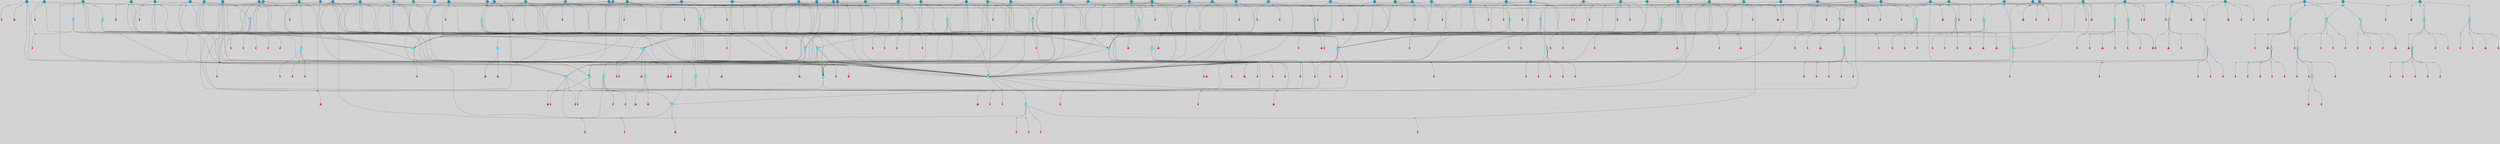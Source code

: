 // File exported with GEGELATI v1.3.1
// On the 2024-04-08 17:42:37
// With the File::TPGGraphDotExporter
digraph{
	graph[pad = "0.212, 0.055" bgcolor = lightgray]
	node[shape=circle style = filled label = ""]
		T3 [fillcolor="#66ddff"]
		T7 [fillcolor="#66ddff"]
		T9 [fillcolor="#66ddff"]
		T11 [fillcolor="#66ddff"]
		T27 [fillcolor="#66ddff"]
		T54 [fillcolor="#66ddff"]
		T59 [fillcolor="#66ddff"]
		T95 [fillcolor="#66ddff"]
		T111 [fillcolor="#66ddff"]
		T129 [fillcolor="#66ddff"]
		T159 [fillcolor="#66ddff"]
		T195 [fillcolor="#66ddff"]
		T213 [fillcolor="#66ddff"]
		T229 [fillcolor="#66ddff"]
		T240 [fillcolor="#66ddff"]
		T321 [fillcolor="#66ddff"]
		T322 [fillcolor="#66ddff"]
		T323 [fillcolor="#66ddff"]
		T324 [fillcolor="#66ddff"]
		T325 [fillcolor="#66ddff"]
		T326 [fillcolor="#66ddff"]
		T327 [fillcolor="#66ddff"]
		T328 [fillcolor="#1199bb"]
		T330 [fillcolor="#1199bb"]
		T448 [fillcolor="#1199bb"]
		T465 [fillcolor="#1199bb"]
		T565 [fillcolor="#1199bb"]
		T582 [fillcolor="#1199bb"]
		T602 [fillcolor="#1199bb"]
		T603 [fillcolor="#66ddff"]
		T605 [fillcolor="#66ddff"]
		T633 [fillcolor="#66ddff"]
		T635 [fillcolor="#1199bb"]
		T656 [fillcolor="#66ddff"]
		T663 [fillcolor="#1199bb"]
		T667 [fillcolor="#1199bb"]
		T668 [fillcolor="#66ddff"]
		T669 [fillcolor="#66ddff"]
		T670 [fillcolor="#66ddff"]
		T671 [fillcolor="#1199bb"]
		T672 [fillcolor="#66ddff"]
		T673 [fillcolor="#66ddff"]
		T674 [fillcolor="#66ddff"]
		T676 [fillcolor="#1199bb"]
		T679 [fillcolor="#1199bb"]
		T680 [fillcolor="#1199bb"]
		T696 [fillcolor="#1199bb"]
		T700 [fillcolor="#1199bb"]
		T705 [fillcolor="#1199bb"]
		T706 [fillcolor="#1199bb"]
		T708 [fillcolor="#1199bb"]
		T709 [fillcolor="#1199bb"]
		T712 [fillcolor="#1199bb"]
		T718 [fillcolor="#1199bb"]
		T720 [fillcolor="#66ddff"]
		T723 [fillcolor="#1199bb"]
		T731 [fillcolor="#1199bb"]
		T733 [fillcolor="#1199bb"]
		T734 [fillcolor="#1199bb"]
		T737 [fillcolor="#66ddff"]
		T738 [fillcolor="#1199bb"]
		T740 [fillcolor="#1199bb"]
		T741 [fillcolor="#1199bb"]
		T742 [fillcolor="#66ddff"]
		T743 [fillcolor="#66ddff"]
		T744 [fillcolor="#66ddff"]
		T745 [fillcolor="#1199bb"]
		T746 [fillcolor="#66ddff"]
		T747 [fillcolor="#66ddff"]
		T748 [fillcolor="#66ddff"]
		T751 [fillcolor="#1199bb"]
		T753 [fillcolor="#66ddff"]
		T754 [fillcolor="#66ddff"]
		T766 [fillcolor="#1199bb"]
		T769 [fillcolor="#1199bb"]
		T771 [fillcolor="#1199bb"]
		T772 [fillcolor="#1199bb"]
		T777 [fillcolor="#1199bb"]
		T780 [fillcolor="#1199bb"]
		T781 [fillcolor="#1199bb"]
		T792 [fillcolor="#1199bb"]
		T793 [fillcolor="#1199bb"]
		T794 [fillcolor="#1199bb"]
		T795 [fillcolor="#1199bb"]
		T796 [fillcolor="#1199bb"]
		T798 [fillcolor="#1199bb"]
		T799 [fillcolor="#1199bb"]
		T801 [fillcolor="#1199bb"]
		T804 [fillcolor="#1199bb"]
		T805 [fillcolor="#1199bb"]
		T808 [fillcolor="#1199bb"]
		T810 [fillcolor="#1199bb"]
		T811 [fillcolor="#1199bb"]
		T812 [fillcolor="#1199bb"]
		T813 [fillcolor="#1199bb"]
		T814 [fillcolor="#1199bb"]
		T815 [fillcolor="#1199bb"]
		T816 [fillcolor="#1199bb"]
		T818 [fillcolor="#1199bb"]
		T819 [fillcolor="#66ddff"]
		T820 [fillcolor="#66ddff"]
		T821 [fillcolor="#1199bb"]
		T822 [fillcolor="#66ddff"]
		T823 [fillcolor="#66ddff"]
		T824 [fillcolor="#66ddff"]
		T825 [fillcolor="#66ddff"]
		T826 [fillcolor="#66ddff"]
		T827 [fillcolor="#1199bb"]
		T828 [fillcolor="#66ddff"]
		T829 [fillcolor="#66ddff"]
		T830 [fillcolor="#1199bb"]
		T831 [fillcolor="#1199bb"]
		T832 [fillcolor="#1199bb"]
		T833 [fillcolor="#1199bb"]
		T834 [fillcolor="#1199bb"]
		T835 [fillcolor="#1199bb"]
		T836 [fillcolor="#1199bb"]
		T837 [fillcolor="#1199bb"]
		T838 [fillcolor="#1199bb"]
		T839 [fillcolor="#1199bb"]
		T840 [fillcolor="#1199bb"]
		T841 [fillcolor="#1199bb"]
		T842 [fillcolor="#1199bb"]
		T843 [fillcolor="#1199bb"]
		T844 [fillcolor="#1199bb"]
		T845 [fillcolor="#1199bb"]
		P11037 [fillcolor="#cccccc" shape=point] //6|
		I11037 [shape=box style=invis label="6|1&2|6#1|7&#92;n10|7&2|0#1|5&#92;n9|4&0|1#2|2&#92;n8|6&0|0#1|0&#92;n"]
		P11037 -> I11037[style=invis]
		A7315 [fillcolor="#ff3366" shape=box margin=0.03 width=0 height=0 label="3"]
		T3 -> P11037 -> A7315
		P11038 [fillcolor="#cccccc" shape=point] //3|
		I11038 [shape=box style=invis label="7|6&2|4#0|2&#92;n10|3&2|7#1|4&#92;n11|6&0|4#0|1&#92;n7|1&0|0#2|6&#92;n7|6&0|3#2|6&#92;n4|0&2|6#0|1&#92;n4|4&2|5#0|2&#92;n4|6&0|4#2|7&#92;n10|0&2|3#1|5&#92;n2|6&0|5#0|2&#92;n1|0&2|3#0|7&#92;n1|6&2|0#0|5&#92;n6|2&0|1#0|7&#92;n9|2&0|3#2|7&#92;n5|3&0|6#0|6&#92;n1|7&2|5#2|3&#92;n8|1&2|7#0|6&#92;n1|0&2|5#2|1&#92;n7|1&2|2#2|5&#92;n7|4&2|6#0|3&#92;n"]
		P11038 -> I11038[style=invis]
		A7316 [fillcolor="#ff3366" shape=box margin=0.03 width=0 height=0 label="4"]
		T3 -> P11038 -> A7316
		P11039 [fillcolor="#cccccc" shape=point] //-3|
		I11039 [shape=box style=invis label="1|6&2|7#0|7&#92;n10|2&0|7#1|3&#92;n9|6&2|7#2|2&#92;n5|3&0|7#0|7&#92;n1|6&2|3#0|0&#92;n2|3&2|3#2|2&#92;n5|1&2|6#0|6&#92;n"]
		P11039 -> I11039[style=invis]
		A7317 [fillcolor="#ff3366" shape=box margin=0.03 width=0 height=0 label="7"]
		T7 -> P11039 -> A7317
		P11040 [fillcolor="#cccccc" shape=point] //5|
		I11040 [shape=box style=invis label="0|5&2|3#0|1&#92;n0|6&2|1#2|4&#92;n6|2&2|6#0|7&#92;n7|4&0|3#0|1&#92;n5|4&0|7#1|6&#92;n9|1&0|5#2|2&#92;n6|3&2|3#1|7&#92;n11|7&2|4#1|6&#92;n2|5&0|1#0|0&#92;n4|7&0|0#0|2&#92;n6|2&0|6#0|0&#92;n2|1&2|6#2|4&#92;n10|0&2|0#1|0&#92;n6|6&2|4#0|6&#92;n"]
		P11040 -> I11040[style=invis]
		A7318 [fillcolor="#ff3366" shape=box margin=0.03 width=0 height=0 label="8"]
		T7 -> P11040 -> A7318
		P11041 [fillcolor="#cccccc" shape=point] //-6|
		I11041 [shape=box style=invis label="11|1&0|7#2|0&#92;n10|4&0|1#1|0&#92;n4|3&2|4#2|1&#92;n0|5&2|0#0|0&#92;n6|1&0|0#0|3&#92;n8|2&2|0#0|4&#92;n11|4&2|0#1|6&#92;n7|0&2|6#2|3&#92;n5|3&2|6#2|0&#92;n2|0&2|0#0|4&#92;n"]
		P11041 -> I11041[style=invis]
		A7319 [fillcolor="#ff3366" shape=box margin=0.03 width=0 height=0 label="9"]
		T9 -> P11041 -> A7319
		P11042 [fillcolor="#cccccc" shape=point] //2|
		I11042 [shape=box style=invis label="6|3&2|7#1|4&#92;n8|6&0|0#2|5&#92;n2|1&0|2#0|3&#92;n8|7&0|6#0|4&#92;n2|1&2|0#0|1&#92;n0|0&2|2#2|3&#92;n6|6&0|7#2|1&#92;n6|1&0|7#2|6&#92;n5|4&2|7#0|4&#92;n0|3&0|4#2|0&#92;n11|0&2|0#2|5&#92;n4|5&2|5#2|4&#92;n5|7&0|6#0|4&#92;n9|7&2|5#0|3&#92;n5|4&2|1#0|3&#92;n5|3&0|1#1|7&#92;n0|4&0|3#2|5&#92;n"]
		P11042 -> I11042[style=invis]
		A7320 [fillcolor="#ff3366" shape=box margin=0.03 width=0 height=0 label="10"]
		T9 -> P11042 -> A7320
		P11043 [fillcolor="#cccccc" shape=point] //6|
		I11043 [shape=box style=invis label="3|0&2|7#2|2&#92;n3|2&0|4#2|5&#92;n5|1&0|2#1|0&#92;n8|7&0|1#2|0&#92;n8|5&0|3#0|6&#92;n0|2&0|2#2|3&#92;n1|5&2|5#0|5&#92;n5|6&0|6#0|7&#92;n6|7&0|0#2|6&#92;n1|2&2|3#0|0&#92;n7|7&2|3#0|4&#92;n0|7&2|7#0|6&#92;n1|0&2|2#2|7&#92;n4|4&0|1#0|0&#92;n"]
		P11043 -> I11043[style=invis]
		A7321 [fillcolor="#ff3366" shape=box margin=0.03 width=0 height=0 label="11"]
		T11 -> P11043 -> A7321
		P11044 [fillcolor="#cccccc" shape=point] //-4|
		I11044 [shape=box style=invis label="4|1&0|4#2|6&#92;n1|2&2|2#2|0&#92;n1|2&2|0#0|6&#92;n8|4&2|3#2|5&#92;n5|5&2|1#1|0&#92;n"]
		P11044 -> I11044[style=invis]
		A7322 [fillcolor="#ff3366" shape=box margin=0.03 width=0 height=0 label="12"]
		T11 -> P11044 -> A7322
		P11045 [fillcolor="#cccccc" shape=point] //2|
		I11045 [shape=box style=invis label="9|1&2|3#0|1&#92;n5|2&2|0#2|4&#92;n3|6&2|5#2|7&#92;n7|0&2|5#0|4&#92;n1|2&0|3#0|5&#92;n7|3&2|7#0|0&#92;n"]
		P11045 -> I11045[style=invis]
		A7323 [fillcolor="#ff3366" shape=box margin=0.03 width=0 height=0 label="2"]
		T27 -> P11045 -> A7323
		P11046 [fillcolor="#cccccc" shape=point] //-6|
		I11046 [shape=box style=invis label="7|5&0|4#0|4&#92;n11|0&2|5#2|1&#92;n"]
		P11046 -> I11046[style=invis]
		A7324 [fillcolor="#ff3366" shape=box margin=0.03 width=0 height=0 label="3"]
		T27 -> P11046 -> A7324
		T27 -> P11038
		P11047 [fillcolor="#cccccc" shape=point] //0|
		I11047 [shape=box style=invis label="2|5&0|1#0|6&#92;n6|1&2|2#2|7&#92;n8|0&0|3#1|4&#92;n4|3&2|5#2|4&#92;n8|1&2|4#0|0&#92;n6|6&0|1#2|6&#92;n11|7&2|4#2|5&#92;n6|2&2|4#0|2&#92;n8|5&2|4#2|4&#92;n2|1&2|1#2|2&#92;n2|7&2|5#2|6&#92;n9|7&0|5#0|4&#92;n1|2&0|5#2|6&#92;n4|2&2|3#2|7&#92;n3|3&2|1#0|2&#92;n"]
		P11047 -> I11047[style=invis]
		A7325 [fillcolor="#ff3366" shape=box margin=0.03 width=0 height=0 label="5"]
		T27 -> P11047 -> A7325
		P11048 [fillcolor="#cccccc" shape=point] //0|
		I11048 [shape=box style=invis label="4|0&0|3#2|7&#92;n10|2&0|3#1|7&#92;n3|5&0|2#0|3&#92;n4|5&0|0#2|1&#92;n10|7&2|0#1|2&#92;n5|3&2|3#1|6&#92;n9|5&2|0#0|4&#92;n5|4&2|7#0|2&#92;n10|3&2|7#1|4&#92;n7|2&0|1#2|6&#92;n8|6&0|5#0|5&#92;n8|7&2|3#0|5&#92;n2|6&2|4#0|0&#92;n"]
		P11048 -> I11048[style=invis]
		A7326 [fillcolor="#ff3366" shape=box margin=0.03 width=0 height=0 label="5"]
		T27 -> P11048 -> A7326
		P11049 [fillcolor="#cccccc" shape=point] //8|
		I11049 [shape=box style=invis label="9|0&0|1#2|0&#92;n10|1&2|5#1|4&#92;n8|2&2|6#0|4&#92;n2|4&2|5#2|3&#92;n4|2&2|2#0|2&#92;n7|5&0|2#0|0&#92;n8|2&2|1#1|3&#92;n8|7&0|7#2|1&#92;n1|1&0|0#0|7&#92;n5|6&2|5#1|0&#92;n6|6&2|5#0|0&#92;n11|4&0|3#2|6&#92;n4|2&2|4#0|7&#92;n5|6&0|1#2|0&#92;n11|3&0|2#0|7&#92;n"]
		P11049 -> I11049[style=invis]
		A7327 [fillcolor="#ff3366" shape=box margin=0.03 width=0 height=0 label="6"]
		T54 -> P11049 -> A7327
		P11050 [fillcolor="#cccccc" shape=point] //5|
		I11050 [shape=box style=invis label="3|0&2|0#0|1&#92;n3|0&0|7#0|1&#92;n5|3&0|2#2|6&#92;n4|4&2|4#2|6&#92;n11|2&0|7#1|6&#92;n2|7&2|2#2|5&#92;n9|3&2|6#2|7&#92;n7|7&0|0#0|4&#92;n6|1&2|4#2|3&#92;n5|4&2|0#1|6&#92;n1|3&0|7#0|4&#92;n"]
		P11050 -> I11050[style=invis]
		A7328 [fillcolor="#ff3366" shape=box margin=0.03 width=0 height=0 label="7"]
		T54 -> P11050 -> A7328
		P11051 [fillcolor="#cccccc" shape=point] //-10|
		I11051 [shape=box style=invis label="3|6&0|0#0|4&#92;n4|1&2|4#0|1&#92;n5|1&0|1#0|4&#92;n5|5&2|6#0|5&#92;n6|5&0|6#0|3&#92;n11|1&2|0#0|1&#92;n0|7&2|0#0|3&#92;n1|2&0|6#0|1&#92;n8|0&0|4#2|0&#92;n0|4&0|7#2|7&#92;n7|0&2|7#1|3&#92;n3|1&0|5#2|5&#92;n5|1&0|4#0|3&#92;n2|2&0|2#0|0&#92;n8|3&0|1#0|7&#92;n3|0&0|3#0|5&#92;n7|2&0|5#2|0&#92;n6|3&2|7#1|5&#92;n4|7&2|7#2|1&#92;n"]
		P11051 -> I11051[style=invis]
		A7329 [fillcolor="#ff3366" shape=box margin=0.03 width=0 height=0 label="14"]
		T54 -> P11051 -> A7329
		T54 -> P11040
		P11052 [fillcolor="#cccccc" shape=point] //8|
		I11052 [shape=box style=invis label="9|0&0|1#2|0&#92;n10|1&2|5#1|4&#92;n8|2&2|6#0|4&#92;n4|5&0|3#0|1&#92;n2|4&2|5#2|3&#92;n4|2&2|2#0|2&#92;n7|5&0|2#0|0&#92;n8|2&2|1#1|3&#92;n8|7&0|7#2|1&#92;n1|1&0|0#0|7&#92;n5|6&2|5#1|0&#92;n6|3&2|5#0|0&#92;n11|4&0|3#2|6&#92;n1|2&2|4#0|7&#92;n5|6&0|1#2|0&#92;n11|3&0|2#0|7&#92;n"]
		P11052 -> I11052[style=invis]
		A7330 [fillcolor="#ff3366" shape=box margin=0.03 width=0 height=0 label="6"]
		T59 -> P11052 -> A7330
		T59 -> P11050
		T59 -> P11041
		T59 -> P11050
		P11053 [fillcolor="#cccccc" shape=point] //4|
		I11053 [shape=box style=invis label="4|3&0|6#0|3&#92;n5|7&2|3#2|2&#92;n5|6&0|7#1|2&#92;n1|4&2|6#0|3&#92;n8|4&2|1#2|5&#92;n9|5&2|4#1|4&#92;n2|4&0|5#0|7&#92;n10|0&0|6#1|3&#92;n3|0&0|6#0|2&#92;n2|7&2|7#2|6&#92;n5|2&0|5#1|5&#92;n10|4&2|5#1|7&#92;n4|0&0|4#2|4&#92;n11|1&0|4#2|6&#92;n10|6&2|0#1|4&#92;n9|7&0|3#1|4&#92;n4|5&2|7#0|6&#92;n11|5&2|6#2|3&#92;n0|3&0|5#0|1&#92;n"]
		P11053 -> I11053[style=invis]
		A7331 [fillcolor="#ff3366" shape=box margin=0.03 width=0 height=0 label="13"]
		T95 -> P11053 -> A7331
		P11054 [fillcolor="#cccccc" shape=point] //8|
		I11054 [shape=box style=invis label="9|7&0|5#2|5&#92;n3|3&2|3#0|2&#92;n9|5&2|2#1|0&#92;n2|3&0|6#0|3&#92;n4|4&2|5#2|7&#92;n11|3&2|0#1|5&#92;n6|6&2|1#2|2&#92;n4|6&0|1#2|2&#92;n2|5&2|7#2|2&#92;n7|7&2|2#2|3&#92;n6|5&0|3#2|6&#92;n6|7&0|6#0|2&#92;n"]
		P11054 -> I11054[style=invis]
		A7332 [fillcolor="#ff3366" shape=box margin=0.03 width=0 height=0 label="14"]
		T95 -> P11054 -> A7332
		P11055 [fillcolor="#cccccc" shape=point] //2|
		I11055 [shape=box style=invis label="4|1&0|4#2|6&#92;n5|5&2|1#1|0&#92;n1|0&2|0#0|6&#92;n8|4&2|3#2|5&#92;n"]
		P11055 -> I11055[style=invis]
		T95 -> P11055 -> T11
		P11056 [fillcolor="#cccccc" shape=point] //-9|
		I11056 [shape=box style=invis label="2|0&2|0#2|1&#92;n4|4&2|4#2|6&#92;n9|1&0|3#1|7&#92;n5|3&0|2#2|6&#92;n2|7&2|2#2|5&#92;n5|4&2|0#1|6&#92;n3|0&0|7#0|1&#92;n1|3&0|7#0|4&#92;n11|6&2|2#0|7&#92;n7|7&0|0#0|4&#92;n11|0&0|7#1|6&#92;n9|3&2|6#2|7&#92;n"]
		P11056 -> I11056[style=invis]
		A7333 [fillcolor="#ff3366" shape=box margin=0.03 width=0 height=0 label="7"]
		T95 -> P11056 -> A7333
		P11057 [fillcolor="#cccccc" shape=point] //-8|
		I11057 [shape=box style=invis label="7|5&0|4#2|4&#92;n"]
		P11057 -> I11057[style=invis]
		A7334 [fillcolor="#ff3366" shape=box margin=0.03 width=0 height=0 label="3"]
		T95 -> P11057 -> A7334
		P11058 [fillcolor="#cccccc" shape=point] //-5|
		I11058 [shape=box style=invis label="0|0&2|3#0|2&#92;n10|5&0|6#1|3&#92;n7|3&0|6#2|3&#92;n3|4&0|6#0|6&#92;n10|5&0|2#1|1&#92;n5|0&0|1#0|3&#92;n6|6&2|5#1|5&#92;n7|4&0|2#1|7&#92;n5|7&0|1#2|5&#92;n1|5&0|0#0|3&#92;n7|5&2|1#2|6&#92;n9|0&0|2#0|0&#92;n4|0&2|4#0|0&#92;n4|6&0|0#2|3&#92;n3|1&0|6#2|5&#92;n7|7&2|1#2|3&#92;n9|4&2|2#0|6&#92;n"]
		P11058 -> I11058[style=invis]
		T111 -> P11058 -> T9
		P11059 [fillcolor="#cccccc" shape=point] //7|
		I11059 [shape=box style=invis label="7|4&2|1#2|0&#92;n4|1&2|4#2|3&#92;n5|0&2|0#2|2&#92;n6|1&2|4#2|6&#92;n"]
		P11059 -> I11059[style=invis]
		A7335 [fillcolor="#ff3366" shape=box margin=0.03 width=0 height=0 label="9"]
		T111 -> P11059 -> A7335
		P11060 [fillcolor="#cccccc" shape=point] //2|
		I11060 [shape=box style=invis label="3|0&2|0#0|1&#92;n11|2&0|7#1|6&#92;n8|7&2|4#0|5&#92;n5|3&0|2#2|6&#92;n4|4&2|4#2|6&#92;n3|0&0|7#0|1&#92;n2|7&2|2#2|5&#92;n9|3&2|6#2|7&#92;n7|7&0|0#0|4&#92;n6|1&2|4#1|3&#92;n5|4&2|0#1|6&#92;n1|3&0|7#0|4&#92;n"]
		P11060 -> I11060[style=invis]
		A7336 [fillcolor="#ff3366" shape=box margin=0.03 width=0 height=0 label="7"]
		T111 -> P11060 -> A7336
		T111 -> P11041
		T129 -> P11049
		T129 -> P11050
		P11061 [fillcolor="#cccccc" shape=point] //10|
		I11061 [shape=box style=invis label="4|5&2|7#2|1&#92;n1|7&2|3#0|6&#92;n3|5&2|2#0|3&#92;n10|3&0|7#1|4&#92;n7|1&0|4#2|6&#92;n10|2&0|3#1|7&#92;n9|5&2|0#0|4&#92;n4|0&0|3#2|7&#92;n11|4&2|6#1|2&#92;n5|4&2|7#0|2&#92;n2|6&2|4#0|0&#92;n6|5&0|7#2|1&#92;n5|3&2|3#1|6&#92;n10|7&2|0#1|2&#92;n"]
		P11061 -> I11061[style=invis]
		A7337 [fillcolor="#ff3366" shape=box margin=0.03 width=0 height=0 label="5"]
		T129 -> P11061 -> A7337
		P11062 [fillcolor="#cccccc" shape=point] //5|
		I11062 [shape=box style=invis label="9|4&2|3#1|3&#92;n0|4&2|4#0|5&#92;n6|1&2|6#2|5&#92;n4|0&0|5#2|0&#92;n"]
		P11062 -> I11062[style=invis]
		A7338 [fillcolor="#ff3366" shape=box margin=0.03 width=0 height=0 label="7"]
		T129 -> P11062 -> A7338
		P11063 [fillcolor="#cccccc" shape=point] //6|
		I11063 [shape=box style=invis label="9|4&2|7#0|6&#92;n8|4&0|1#1|0&#92;n1|3&0|0#2|1&#92;n2|4&0|6#2|2&#92;n5|1&2|5#0|7&#92;n3|0&0|3#2|6&#92;n2|2&2|6#0|2&#92;n8|4&0|4#2|2&#92;n5|1&2|4#0|3&#92;n9|4&0|6#0|6&#92;n5|0&2|2#1|5&#92;n11|7&0|0#1|1&#92;n0|4&0|3#0|3&#92;n7|7&2|4#2|5&#92;n1|5&0|1#2|1&#92;n"]
		P11063 -> I11063[style=invis]
		A7339 [fillcolor="#ff3366" shape=box margin=0.03 width=0 height=0 label="1"]
		T129 -> P11063 -> A7339
		P11064 [fillcolor="#cccccc" shape=point] //7|
		I11064 [shape=box style=invis label="7|0&2|1#2|0&#92;n9|7&2|1#1|7&#92;n8|2&0|1#1|0&#92;n6|6&0|2#1|1&#92;n2|2&0|5#0|0&#92;n5|7&0|0#2|1&#92;n5|1&2|5#1|5&#92;n4|7&2|4#2|3&#92;n10|5&2|2#1|5&#92;n1|3&2|2#2|0&#92;n10|2&2|6#1|5&#92;n"]
		P11064 -> I11064[style=invis]
		A7340 [fillcolor="#ff3366" shape=box margin=0.03 width=0 height=0 label="1"]
		T159 -> P11064 -> A7340
		P11065 [fillcolor="#cccccc" shape=point] //7|
		I11065 [shape=box style=invis label="7|4&2|7#0|4&#92;n4|6&0|1#2|5&#92;n2|1&2|3#0|0&#92;n4|3&2|0#0|1&#92;n0|0&2|7#2|7&#92;n7|7&0|5#2|3&#92;n5|0&2|1#2|2&#92;n10|0&0|4#1|2&#92;n4|4&0|7#0|0&#92;n6|7&0|2#0|1&#92;n1|4&2|5#0|4&#92;n"]
		P11065 -> I11065[style=invis]
		A7341 [fillcolor="#ff3366" shape=box margin=0.03 width=0 height=0 label="0"]
		T159 -> P11065 -> A7341
		P11066 [fillcolor="#cccccc" shape=point] //5|
		I11066 [shape=box style=invis label="0|5&2|3#0|1&#92;n0|6&2|1#2|4&#92;n6|2&2|6#0|7&#92;n9|0&2|7#1|1&#92;n7|4&0|3#0|1&#92;n11|7&2|4#1|6&#92;n9|1&0|5#2|2&#92;n5|4&0|7#1|6&#92;n2|5&0|1#0|0&#92;n4|7&0|0#0|2&#92;n6|2&0|6#0|0&#92;n2|1&2|6#2|4&#92;n10|0&0|0#1|0&#92;n6|6&2|4#0|6&#92;n"]
		P11066 -> I11066[style=invis]
		T159 -> P11066 -> T129
		P11067 [fillcolor="#cccccc" shape=point] //5|
		I11067 [shape=box style=invis label="3|0&2|0#2|1&#92;n3|0&0|7#0|1&#92;n5|3&0|2#2|6&#92;n4|4&2|4#2|6&#92;n5|4&2|0#1|6&#92;n2|7&2|2#2|5&#92;n1|3&0|7#0|4&#92;n11|6&2|2#0|7&#92;n7|7&0|0#0|4&#92;n6|1&2|4#2|3&#92;n11|0&0|7#1|6&#92;n9|3&2|6#2|7&#92;n"]
		P11067 -> I11067[style=invis]
		A7342 [fillcolor="#ff3366" shape=box margin=0.03 width=0 height=0 label="7"]
		T195 -> P11067 -> A7342
		P11068 [fillcolor="#cccccc" shape=point] //4|
		I11068 [shape=box style=invis label="7|1&0|6#0|1&#92;n6|7&2|7#1|7&#92;n10|1&2|1#1|1&#92;n9|6&2|2#1|4&#92;n4|7&0|4#2|2&#92;n9|6&0|5#1|1&#92;n10|0&2|6#1|6&#92;n5|1&0|1#2|3&#92;n10|1&0|5#1|0&#92;n3|4&2|3#0|0&#92;n8|2&0|5#2|4&#92;n1|6&2|0#0|0&#92;n2|3&0|1#2|6&#92;n5|2&2|2#1|6&#92;n2|2&0|1#2|1&#92;n3|1&2|7#0|3&#92;n6|7&2|3#0|4&#92;n"]
		P11068 -> I11068[style=invis]
		A7343 [fillcolor="#ff3366" shape=box margin=0.03 width=0 height=0 label="10"]
		T195 -> P11068 -> A7343
		P11069 [fillcolor="#cccccc" shape=point] //-4|
		I11069 [shape=box style=invis label="0|4&0|0#2|7&#92;n8|5&2|4#2|4&#92;n4|3&2|5#2|4&#92;n11|7&2|2#2|5&#92;n6|5&2|2#2|7&#92;n3|2&0|7#0|7&#92;n3|3&2|1#0|3&#92;n2|6&0|3#2|5&#92;n0|1&2|6#2|2&#92;n8|2&0|0#1|6&#92;n0|7&0|5#0|4&#92;n9|5&0|3#2|7&#92;n2|7&2|5#2|6&#92;n9|0&2|0#0|1&#92;n1|2&2|4#0|2&#92;n"]
		P11069 -> I11069[style=invis]
		T195 -> P11069 -> T27
		T195 -> P11065
		P11070 [fillcolor="#cccccc" shape=point] //6|
		I11070 [shape=box style=invis label="9|4&2|7#0|6&#92;n8|4&0|1#1|0&#92;n1|3&0|0#2|1&#92;n2|4&0|6#2|2&#92;n5|1&2|5#0|7&#92;n3|0&0|3#2|6&#92;n2|2&2|6#0|2&#92;n8|4&0|4#2|2&#92;n5|1&2|4#0|3&#92;n9|4&0|6#0|6&#92;n5|0&2|2#1|5&#92;n11|7&0|0#1|1&#92;n0|4&0|3#0|3&#92;n7|7&2|4#2|5&#92;n1|5&0|1#2|1&#92;n"]
		P11070 -> I11070[style=invis]
		A7344 [fillcolor="#ff3366" shape=box margin=0.03 width=0 height=0 label="1"]
		T213 -> P11070 -> A7344
		P11071 [fillcolor="#cccccc" shape=point] //5|
		I11071 [shape=box style=invis label="9|4&2|3#1|3&#92;n0|4&2|4#0|5&#92;n6|1&2|6#2|5&#92;n4|0&0|5#2|0&#92;n"]
		P11071 -> I11071[style=invis]
		A7345 [fillcolor="#ff3366" shape=box margin=0.03 width=0 height=0 label="7"]
		T213 -> P11071 -> A7345
		P11072 [fillcolor="#cccccc" shape=point] //8|
		I11072 [shape=box style=invis label="9|0&0|1#2|0&#92;n10|1&2|5#1|4&#92;n8|2&2|6#0|4&#92;n2|4&2|5#2|3&#92;n4|2&2|2#0|2&#92;n7|5&0|2#0|0&#92;n8|2&2|1#1|3&#92;n8|7&0|7#2|1&#92;n1|1&0|0#0|7&#92;n5|6&2|5#1|0&#92;n6|6&2|5#0|0&#92;n11|4&0|3#2|6&#92;n4|2&2|4#0|7&#92;n5|6&0|1#2|0&#92;n11|3&0|2#0|7&#92;n"]
		P11072 -> I11072[style=invis]
		A7346 [fillcolor="#ff3366" shape=box margin=0.03 width=0 height=0 label="6"]
		T213 -> P11072 -> A7346
		P11073 [fillcolor="#cccccc" shape=point] //10|
		I11073 [shape=box style=invis label="4|5&2|7#2|1&#92;n1|7&2|3#0|6&#92;n3|5&2|2#0|3&#92;n10|3&0|7#1|4&#92;n7|1&0|4#2|6&#92;n10|2&0|3#1|7&#92;n9|5&2|0#0|4&#92;n4|0&0|3#2|7&#92;n11|4&2|6#1|2&#92;n5|4&2|7#0|2&#92;n2|6&2|4#0|0&#92;n6|5&0|7#2|1&#92;n5|3&2|3#1|6&#92;n10|7&2|0#1|2&#92;n"]
		P11073 -> I11073[style=invis]
		A7347 [fillcolor="#ff3366" shape=box margin=0.03 width=0 height=0 label="5"]
		T213 -> P11073 -> A7347
		P11074 [fillcolor="#cccccc" shape=point] //5|
		I11074 [shape=box style=invis label="3|0&2|0#0|1&#92;n3|0&0|7#0|1&#92;n5|3&0|2#2|6&#92;n4|4&2|4#2|6&#92;n11|2&0|7#1|6&#92;n2|7&2|2#2|5&#92;n9|3&2|6#2|7&#92;n7|7&0|0#0|4&#92;n6|1&2|4#2|3&#92;n5|4&2|0#1|6&#92;n1|3&0|7#0|4&#92;n"]
		P11074 -> I11074[style=invis]
		A7348 [fillcolor="#ff3366" shape=box margin=0.03 width=0 height=0 label="7"]
		T213 -> P11074 -> A7348
		P11075 [fillcolor="#cccccc" shape=point] //-2|
		I11075 [shape=box style=invis label="5|2&2|0#2|4&#92;n9|1&2|3#0|1&#92;n3|6&2|5#2|7&#92;n7|0&2|1#0|4&#92;n1|2&0|3#0|5&#92;n7|3&2|7#0|0&#92;n"]
		P11075 -> I11075[style=invis]
		A7349 [fillcolor="#ff3366" shape=box margin=0.03 width=0 height=0 label="2"]
		T229 -> P11075 -> A7349
		P11076 [fillcolor="#cccccc" shape=point] //9|
		I11076 [shape=box style=invis label="7|1&2|2#2|5&#92;n1|0&2|5#2|1&#92;n11|6&0|4#0|1&#92;n10|6&0|3#1|6&#92;n7|1&0|0#2|6&#92;n4|0&2|6#0|1&#92;n4|6&0|4#2|7&#92;n10|0&2|3#1|0&#92;n1|0&2|3#0|7&#92;n1|6&2|0#0|5&#92;n6|2&0|1#0|7&#92;n9|2&0|3#2|7&#92;n5|3&0|6#0|6&#92;n3|1&0|3#0|5&#92;n1|7&2|5#2|3&#92;n8|1&2|7#0|6&#92;n10|3&2|0#1|4&#92;n7|6&2|4#0|2&#92;n7|4&2|6#0|3&#92;n"]
		P11076 -> I11076[style=invis]
		T229 -> P11076 -> T7
		P11077 [fillcolor="#cccccc" shape=point] //2|
		I11077 [shape=box style=invis label="8|6&0|2#0|5&#92;n10|5&2|3#1|7&#92;n5|6&0|1#2|5&#92;n11|3&0|0#2|2&#92;n0|3&2|1#0|6&#92;n9|7&2|6#0|1&#92;n4|6&2|7#0|2&#92;n8|0&0|6#2|0&#92;n11|2&0|7#0|1&#92;n3|7&2|4#0|7&#92;n5|1&0|1#0|6&#92;n7|6&2|7#2|4&#92;n6|1&0|3#0|2&#92;n6|6&2|5#1|2&#92;n8|5&0|2#0|0&#92;n0|2&0|3#0|0&#92;n2|5&2|5#2|1&#92;n10|4&0|1#1|0&#92;n4|3&2|5#0|4&#92;n"]
		P11077 -> I11077[style=invis]
		A7350 [fillcolor="#ff3366" shape=box margin=0.03 width=0 height=0 label="11"]
		T229 -> P11077 -> A7350
		P11078 [fillcolor="#cccccc" shape=point] //-7|
		I11078 [shape=box style=invis label="11|2&2|6#1|1&#92;n2|3&0|6#2|3&#92;n10|0&0|2#1|4&#92;n"]
		P11078 -> I11078[style=invis]
		T229 -> P11078 -> T111
		P11079 [fillcolor="#cccccc" shape=point] //-1|
		I11079 [shape=box style=invis label="6|4&0|4#2|4&#92;n4|5&2|5#2|4&#92;n9|7&2|5#0|3&#92;n3|7&2|6#0|6&#92;n8|7&0|6#0|4&#92;n2|1&2|0#0|1&#92;n8|6&0|0#2|5&#92;n2|1&0|2#0|3&#92;n6|1&0|7#2|6&#92;n6|3&0|1#1|6&#92;n5|4&2|7#0|4&#92;n0|7&0|4#2|0&#92;n11|0&2|0#2|5&#92;n3|7&2|0#2|7&#92;n8|3&2|7#1|4&#92;n5|7&0|6#0|4&#92;n0|0&2|3#2|3&#92;n5|4&2|1#0|3&#92;n0|4&0|3#2|5&#92;n"]
		P11079 -> I11079[style=invis]
		A7351 [fillcolor="#ff3366" shape=box margin=0.03 width=0 height=0 label="10"]
		T229 -> P11079 -> A7351
		P11080 [fillcolor="#cccccc" shape=point] //5|
		I11080 [shape=box style=invis label="1|6&2|7#0|7&#92;n9|2&2|7#2|2&#92;n10|2&0|7#1|3&#92;n5|3&0|7#0|7&#92;n7|0&2|7#2|2&#92;n1|6&2|3#0|0&#92;n2|3&2|3#2|2&#92;n"]
		P11080 -> I11080[style=invis]
		A7352 [fillcolor="#ff3366" shape=box margin=0.03 width=0 height=0 label="7"]
		T240 -> P11080 -> A7352
		P11081 [fillcolor="#cccccc" shape=point] //-8|
		I11081 [shape=box style=invis label="7|5&0|2#2|1&#92;n1|0&2|6#0|0&#92;n7|1&2|6#1|1&#92;n8|7&0|3#1|6&#92;n3|7&2|3#2|4&#92;n"]
		P11081 -> I11081[style=invis]
		A7353 [fillcolor="#ff3366" shape=box margin=0.03 width=0 height=0 label="2"]
		T240 -> P11081 -> A7353
		P11082 [fillcolor="#cccccc" shape=point] //-3|
		I11082 [shape=box style=invis label="1|1&2|1#0|1&#92;n1|4&0|0#2|4&#92;n11|0&2|3#0|2&#92;n11|6&0|4#0|1&#92;n5|2&0|6#1|5&#92;n3|7&2|6#2|7&#92;n7|7&0|1#2|1&#92;n9|5&2|2#2|0&#92;n6|5&2|6#1|4&#92;n0|7&0|5#2|4&#92;n8|1&0|0#2|3&#92;n0|5&0|3#0|5&#92;n2|0&2|4#0|5&#92;n7|5&2|7#1|3&#92;n8|3&0|0#1|2&#92;n"]
		P11082 -> I11082[style=invis]
		A7354 [fillcolor="#ff3366" shape=box margin=0.03 width=0 height=0 label="1"]
		T240 -> P11082 -> A7354
		P11083 [fillcolor="#cccccc" shape=point] //-9|
		I11083 [shape=box style=invis label="2|0&2|0#2|1&#92;n4|4&2|4#2|6&#92;n9|1&0|3#1|7&#92;n5|3&0|2#2|6&#92;n2|7&2|2#2|5&#92;n5|4&2|0#1|6&#92;n3|0&0|7#0|1&#92;n1|3&0|7#0|4&#92;n11|6&2|2#0|7&#92;n7|7&0|0#0|4&#92;n11|0&0|7#1|6&#92;n9|3&2|6#2|7&#92;n"]
		P11083 -> I11083[style=invis]
		A7355 [fillcolor="#ff3366" shape=box margin=0.03 width=0 height=0 label="7"]
		T321 -> P11083 -> A7355
		P11084 [fillcolor="#cccccc" shape=point] //-4|
		I11084 [shape=box style=invis label="4|1&0|4#2|6&#92;n1|2&2|2#2|0&#92;n1|2&2|0#0|6&#92;n8|4&2|3#2|5&#92;n5|5&2|1#1|0&#92;n"]
		P11084 -> I11084[style=invis]
		A7356 [fillcolor="#ff3366" shape=box margin=0.03 width=0 height=0 label="12"]
		T322 -> P11084 -> A7356
		P11085 [fillcolor="#cccccc" shape=point] //8|
		I11085 [shape=box style=invis label="9|7&0|5#2|5&#92;n3|3&2|3#0|2&#92;n9|5&2|2#1|0&#92;n2|3&0|6#0|3&#92;n4|4&2|5#2|7&#92;n11|3&2|0#1|5&#92;n6|6&2|1#2|2&#92;n4|6&0|1#2|2&#92;n2|5&2|7#2|2&#92;n7|7&2|2#2|3&#92;n6|5&0|3#2|6&#92;n6|7&0|6#0|2&#92;n"]
		P11085 -> I11085[style=invis]
		A7357 [fillcolor="#ff3366" shape=box margin=0.03 width=0 height=0 label="14"]
		T321 -> P11085 -> A7357
		P11086 [fillcolor="#cccccc" shape=point] //-8|
		I11086 [shape=box style=invis label="7|5&0|4#2|4&#92;n"]
		P11086 -> I11086[style=invis]
		A7358 [fillcolor="#ff3366" shape=box margin=0.03 width=0 height=0 label="3"]
		T321 -> P11086 -> A7358
		P11087 [fillcolor="#cccccc" shape=point] //4|
		I11087 [shape=box style=invis label="4|3&0|6#0|3&#92;n5|7&2|3#2|2&#92;n5|6&0|7#1|2&#92;n1|4&2|6#0|3&#92;n8|4&2|1#2|5&#92;n9|5&2|4#1|4&#92;n2|4&0|5#0|7&#92;n10|0&0|6#1|3&#92;n3|0&0|6#0|2&#92;n2|7&2|7#2|6&#92;n5|2&0|5#1|5&#92;n10|4&2|5#1|7&#92;n4|0&0|4#2|4&#92;n11|1&0|4#2|6&#92;n10|6&2|0#1|4&#92;n9|7&0|3#1|4&#92;n4|5&2|7#0|6&#92;n11|5&2|6#2|3&#92;n0|3&0|5#0|1&#92;n"]
		P11087 -> I11087[style=invis]
		A7359 [fillcolor="#ff3366" shape=box margin=0.03 width=0 height=0 label="13"]
		T321 -> P11087 -> A7359
		P11088 [fillcolor="#cccccc" shape=point] //-3|
		I11088 [shape=box style=invis label="4|5&0|0#0|0&#92;n4|7&0|0#0|2&#92;n0|6&2|1#2|4&#92;n9|1&0|5#2|2&#92;n10|0&2|0#1|0&#92;n6|6&2|4#0|6&#92;n2|5&0|1#0|0&#92;n6|3&2|3#1|7&#92;n11|7&2|4#1|6&#92;n6|2&2|6#0|1&#92;n6|2&0|0#0|0&#92;n9|1&2|6#2|4&#92;n10|4&0|3#1|1&#92;n5|4&2|7#1|6&#92;n"]
		P11088 -> I11088[style=invis]
		T324 -> P11088 -> T321
		P11089 [fillcolor="#cccccc" shape=point] //2|
		I11089 [shape=box style=invis label="4|1&0|4#2|6&#92;n5|5&2|1#1|0&#92;n1|0&2|0#0|6&#92;n8|4&2|3#2|5&#92;n"]
		P11089 -> I11089[style=invis]
		T321 -> P11089 -> T322
		P11090 [fillcolor="#cccccc" shape=point] //5|
		I11090 [shape=box style=invis label="0|5&2|3#0|1&#92;n0|6&2|1#2|4&#92;n6|2&2|6#0|7&#92;n7|4&0|3#0|1&#92;n5|4&0|7#1|6&#92;n9|1&0|5#2|2&#92;n6|3&2|3#1|7&#92;n11|7&2|4#1|6&#92;n2|5&0|1#0|0&#92;n4|7&0|0#0|2&#92;n6|2&0|6#0|0&#92;n2|1&2|6#2|4&#92;n10|0&2|0#1|0&#92;n6|6&2|4#0|6&#92;n"]
		P11090 -> I11090[style=invis]
		A7360 [fillcolor="#ff3366" shape=box margin=0.03 width=0 height=0 label="8"]
		T323 -> P11090 -> A7360
		P11091 [fillcolor="#cccccc" shape=point] //-3|
		I11091 [shape=box style=invis label="1|6&2|7#0|7&#92;n10|2&0|7#1|3&#92;n9|6&2|7#2|2&#92;n5|3&0|7#0|7&#92;n1|6&2|3#0|0&#92;n2|3&2|3#2|2&#92;n5|1&2|6#0|6&#92;n"]
		P11091 -> I11091[style=invis]
		A7361 [fillcolor="#ff3366" shape=box margin=0.03 width=0 height=0 label="7"]
		T323 -> P11091 -> A7361
		P11092 [fillcolor="#cccccc" shape=point] //1|
		I11092 [shape=box style=invis label="0|4&0|1#0|1&#92;n10|5&2|5#1|6&#92;n7|7&2|5#2|2&#92;n9|5&0|7#2|7&#92;n8|4&0|3#2|7&#92;n11|0&2|3#0|5&#92;n7|0&0|0#0|1&#92;n4|2&0|4#0|5&#92;n5|1&0|6#2|7&#92;n11|3&0|7#1|3&#92;n"]
		P11092 -> I11092[style=invis]
		T324 -> P11092 -> T323
		P11093 [fillcolor="#cccccc" shape=point] //6|
		I11093 [shape=box style=invis label="3|0&2|7#2|2&#92;n3|2&0|4#2|5&#92;n5|1&0|2#1|0&#92;n8|7&0|1#2|0&#92;n8|5&0|3#0|6&#92;n0|2&0|2#2|3&#92;n1|5&2|5#0|5&#92;n5|6&0|6#0|7&#92;n6|7&0|0#2|6&#92;n1|2&2|3#0|0&#92;n7|7&2|3#0|4&#92;n0|7&2|7#0|6&#92;n1|0&2|2#2|7&#92;n4|4&0|1#0|0&#92;n"]
		P11093 -> I11093[style=invis]
		A7362 [fillcolor="#ff3366" shape=box margin=0.03 width=0 height=0 label="11"]
		T322 -> P11093 -> A7362
		P11094 [fillcolor="#cccccc" shape=point] //4|
		I11094 [shape=box style=invis label="4|3&0|6#0|3&#92;n5|7&2|3#2|2&#92;n5|6&0|7#1|2&#92;n1|4&2|6#0|3&#92;n8|4&2|1#2|5&#92;n9|5&2|4#1|4&#92;n2|4&0|5#0|7&#92;n10|0&0|6#1|3&#92;n3|0&0|6#0|2&#92;n2|7&2|7#2|6&#92;n5|2&0|5#1|5&#92;n10|4&2|5#1|7&#92;n4|0&0|4#2|4&#92;n11|1&0|4#2|6&#92;n10|6&2|0#1|4&#92;n9|7&0|3#1|4&#92;n4|5&2|7#0|6&#92;n11|5&2|6#2|3&#92;n0|3&0|5#0|1&#92;n"]
		P11094 -> I11094[style=invis]
		A7363 [fillcolor="#ff3366" shape=box margin=0.03 width=0 height=0 label="13"]
		T324 -> P11094 -> A7363
		P11095 [fillcolor="#cccccc" shape=point] //-9|
		I11095 [shape=box style=invis label="2|0&2|0#2|1&#92;n4|4&2|4#2|6&#92;n9|1&0|3#1|7&#92;n5|3&0|2#2|6&#92;n2|7&2|2#2|5&#92;n5|4&2|0#1|6&#92;n3|0&0|7#0|1&#92;n1|3&0|7#0|4&#92;n11|6&2|2#0|7&#92;n7|7&0|0#0|4&#92;n11|0&0|7#1|6&#92;n9|3&2|6#2|7&#92;n"]
		P11095 -> I11095[style=invis]
		A7364 [fillcolor="#ff3366" shape=box margin=0.03 width=0 height=0 label="7"]
		T326 -> P11095 -> A7364
		P11096 [fillcolor="#cccccc" shape=point] //-4|
		I11096 [shape=box style=invis label="4|1&0|4#2|6&#92;n1|2&2|2#2|0&#92;n1|2&2|0#0|6&#92;n8|4&2|3#2|5&#92;n5|5&2|1#1|0&#92;n"]
		P11096 -> I11096[style=invis]
		A7365 [fillcolor="#ff3366" shape=box margin=0.03 width=0 height=0 label="12"]
		T325 -> P11096 -> A7365
		P11097 [fillcolor="#cccccc" shape=point] //6|
		I11097 [shape=box style=invis label="3|0&2|7#2|2&#92;n3|2&0|4#2|5&#92;n5|1&0|2#1|0&#92;n8|7&0|1#2|0&#92;n8|5&0|3#0|6&#92;n0|2&0|2#2|3&#92;n1|5&2|5#0|5&#92;n5|6&0|6#0|7&#92;n6|7&0|0#2|6&#92;n1|2&2|3#0|0&#92;n7|7&2|3#0|4&#92;n0|7&2|7#0|6&#92;n1|0&2|2#2|7&#92;n4|4&0|1#0|0&#92;n"]
		P11097 -> I11097[style=invis]
		A7366 [fillcolor="#ff3366" shape=box margin=0.03 width=0 height=0 label="11"]
		T325 -> P11097 -> A7366
		P11098 [fillcolor="#cccccc" shape=point] //2|
		I11098 [shape=box style=invis label="4|1&0|4#2|6&#92;n5|5&2|1#1|0&#92;n1|0&2|0#0|6&#92;n8|4&2|3#2|5&#92;n"]
		P11098 -> I11098[style=invis]
		T326 -> P11098 -> T325
		P11099 [fillcolor="#cccccc" shape=point] //4|
		I11099 [shape=box style=invis label="4|3&0|6#0|3&#92;n5|7&2|3#2|2&#92;n5|6&0|7#1|2&#92;n1|4&2|6#0|3&#92;n8|4&2|1#2|5&#92;n9|5&2|4#1|4&#92;n2|4&0|5#0|7&#92;n10|0&0|6#1|3&#92;n3|0&0|6#0|2&#92;n2|7&2|7#2|6&#92;n5|2&0|5#1|5&#92;n10|4&2|5#1|7&#92;n4|0&0|4#2|4&#92;n11|1&0|4#2|6&#92;n10|6&2|0#1|4&#92;n9|7&0|3#1|4&#92;n4|5&2|7#0|6&#92;n11|5&2|6#2|3&#92;n0|3&0|5#0|1&#92;n"]
		P11099 -> I11099[style=invis]
		A7367 [fillcolor="#ff3366" shape=box margin=0.03 width=0 height=0 label="13"]
		T326 -> P11099 -> A7367
		P11100 [fillcolor="#cccccc" shape=point] //-3|
		I11100 [shape=box style=invis label="4|5&0|0#0|0&#92;n4|7&0|0#0|2&#92;n0|6&2|1#2|4&#92;n9|1&0|5#2|2&#92;n10|0&2|0#1|0&#92;n6|6&2|4#0|6&#92;n2|5&0|1#0|0&#92;n6|3&2|3#1|7&#92;n11|7&2|4#1|6&#92;n6|2&2|6#0|1&#92;n6|2&0|0#0|0&#92;n9|1&2|6#2|4&#92;n10|4&0|3#1|1&#92;n5|4&2|7#1|6&#92;n"]
		P11100 -> I11100[style=invis]
		T328 -> P11100 -> T326
		P11101 [fillcolor="#cccccc" shape=point] //5|
		I11101 [shape=box style=invis label="0|5&2|3#0|1&#92;n0|6&2|1#2|4&#92;n6|2&2|6#0|7&#92;n7|4&0|3#0|1&#92;n5|4&0|7#1|6&#92;n9|1&0|5#2|2&#92;n6|3&2|3#1|7&#92;n11|7&2|4#1|6&#92;n2|5&0|1#0|0&#92;n4|7&0|0#0|2&#92;n6|2&0|6#0|0&#92;n2|1&2|6#2|4&#92;n10|0&2|0#1|0&#92;n6|6&2|4#0|6&#92;n"]
		P11101 -> I11101[style=invis]
		A7368 [fillcolor="#ff3366" shape=box margin=0.03 width=0 height=0 label="8"]
		T327 -> P11101 -> A7368
		P11102 [fillcolor="#cccccc" shape=point] //-8|
		I11102 [shape=box style=invis label="7|5&0|4#2|4&#92;n"]
		P11102 -> I11102[style=invis]
		A7369 [fillcolor="#ff3366" shape=box margin=0.03 width=0 height=0 label="3"]
		T326 -> P11102 -> A7369
		P11103 [fillcolor="#cccccc" shape=point] //-3|
		I11103 [shape=box style=invis label="1|6&2|7#0|7&#92;n10|2&0|7#1|3&#92;n9|6&2|7#2|2&#92;n5|3&0|7#0|7&#92;n1|6&2|3#0|0&#92;n2|3&2|3#2|2&#92;n5|1&2|6#0|6&#92;n"]
		P11103 -> I11103[style=invis]
		A7370 [fillcolor="#ff3366" shape=box margin=0.03 width=0 height=0 label="7"]
		T327 -> P11103 -> A7370
		P11104 [fillcolor="#cccccc" shape=point] //8|
		I11104 [shape=box style=invis label="9|7&0|5#2|5&#92;n3|3&2|3#0|2&#92;n9|5&2|2#1|0&#92;n2|3&0|6#0|3&#92;n4|4&2|5#2|7&#92;n11|3&2|0#1|5&#92;n6|6&2|1#2|2&#92;n4|6&0|1#2|2&#92;n2|5&2|7#2|2&#92;n7|7&2|2#2|3&#92;n6|5&0|3#2|6&#92;n6|7&0|6#0|2&#92;n"]
		P11104 -> I11104[style=invis]
		A7371 [fillcolor="#ff3366" shape=box margin=0.03 width=0 height=0 label="14"]
		T326 -> P11104 -> A7371
		P11105 [fillcolor="#cccccc" shape=point] //1|
		I11105 [shape=box style=invis label="0|4&0|1#0|1&#92;n10|5&2|5#1|6&#92;n7|7&2|5#2|2&#92;n9|5&0|7#2|7&#92;n8|4&0|3#2|7&#92;n11|0&2|3#0|5&#92;n7|0&0|0#0|1&#92;n4|2&0|4#0|5&#92;n5|1&0|6#2|7&#92;n11|3&0|7#1|3&#92;n"]
		P11105 -> I11105[style=invis]
		T328 -> P11105 -> T327
		P11106 [fillcolor="#cccccc" shape=point] //4|
		I11106 [shape=box style=invis label="4|3&0|6#0|3&#92;n5|7&2|3#2|2&#92;n5|6&0|7#1|2&#92;n1|4&2|6#0|3&#92;n8|4&2|1#2|5&#92;n9|5&2|4#1|4&#92;n2|4&0|5#0|7&#92;n10|0&0|6#1|3&#92;n3|0&0|6#0|2&#92;n2|7&2|7#2|6&#92;n5|2&0|5#1|5&#92;n10|4&2|5#1|7&#92;n4|0&0|4#2|4&#92;n11|1&0|4#2|6&#92;n10|6&2|0#1|4&#92;n9|7&0|3#1|4&#92;n4|5&2|7#0|6&#92;n11|5&2|6#2|3&#92;n0|3&0|5#0|1&#92;n"]
		P11106 -> I11106[style=invis]
		A7372 [fillcolor="#ff3366" shape=box margin=0.03 width=0 height=0 label="13"]
		T328 -> P11106 -> A7372
		P11107 [fillcolor="#cccccc" shape=point] //-1|
		I11107 [shape=box style=invis label="5|2&2|6#2|4&#92;n0|7&0|6#0|2&#92;n11|6&2|4#2|7&#92;n0|4&2|1#0|4&#92;n10|4&0|7#1|6&#92;n0|7&0|0#2|4&#92;n7|0&0|0#0|1&#92;n9|0&0|7#2|7&#92;n5|1&0|6#1|7&#92;n"]
		P11107 -> I11107[style=invis]
		T330 -> P11107 -> T327
		T330 -> P11106
		P11108 [fillcolor="#cccccc" shape=point] //5|
		I11108 [shape=box style=invis label="3|0&2|0#0|1&#92;n3|0&0|7#0|3&#92;n5|3&0|2#2|6&#92;n4|4&2|4#2|6&#92;n11|2&0|7#1|6&#92;n9|3&2|6#2|7&#92;n2|7&2|2#2|5&#92;n7|7&0|0#0|4&#92;n6|1&2|4#2|3&#92;n1|3&0|7#0|4&#92;n"]
		P11108 -> I11108[style=invis]
		A7373 [fillcolor="#ff3366" shape=box margin=0.03 width=0 height=0 label="7"]
		T330 -> P11108 -> A7373
		P11109 [fillcolor="#cccccc" shape=point] //1|
		I11109 [shape=box style=invis label="2|2&2|3#0|2&#92;n2|2&0|5#2|5&#92;n8|4&0|1#1|0&#92;n9|7&0|6#0|3&#92;n5|1&2|2#0|7&#92;n10|7&0|7#1|3&#92;n7|7&2|4#2|5&#92;n5|5&0|2#2|1&#92;n2|6&2|2#0|0&#92;n9|3&2|2#2|0&#92;n0|6&0|6#2|2&#92;n7|7&0|1#2|3&#92;n3|6&0|1#0|5&#92;n1|5&0|1#2|7&#92;n"]
		P11109 -> I11109[style=invis]
		A7374 [fillcolor="#ff3366" shape=box margin=0.03 width=0 height=0 label="1"]
		T330 -> P11109 -> A7374
		P11110 [fillcolor="#cccccc" shape=point] //1|
		I11110 [shape=box style=invis label="0|4&0|1#0|1&#92;n10|5&2|5#1|6&#92;n7|7&2|5#2|2&#92;n9|5&0|7#2|7&#92;n8|4&0|3#2|7&#92;n11|0&2|3#0|5&#92;n7|0&0|0#0|1&#92;n4|2&0|4#0|5&#92;n5|1&0|6#2|7&#92;n11|3&0|7#1|3&#92;n"]
		P11110 -> I11110[style=invis]
		T448 -> P11110 -> T7
		P11111 [fillcolor="#cccccc" shape=point] //3|
		I11111 [shape=box style=invis label="4|7&0|0#0|2&#92;n0|6&2|1#2|4&#92;n9|1&0|5#2|2&#92;n10|4&0|3#1|1&#92;n6|6&2|4#0|6&#92;n2|5&0|1#0|0&#92;n6|3&2|3#1|7&#92;n11|7&2|2#1|6&#92;n6|2&2|6#0|1&#92;n6|2&0|0#0|0&#92;n9|1&2|6#2|4&#92;n10|0&2|0#1|0&#92;n5|4&2|7#1|6&#92;n"]
		P11111 -> I11111[style=invis]
		T448 -> P11111 -> T95
		P11112 [fillcolor="#cccccc" shape=point] //-4|
		I11112 [shape=box style=invis label="2|1&2|3#0|3&#92;n8|0&2|5#2|1&#92;n"]
		P11112 -> I11112[style=invis]
		T448 -> P11112 -> T324
		P11113 [fillcolor="#cccccc" shape=point] //2|
		I11113 [shape=box style=invis label="2|7&2|7#2|7&#92;n9|7&2|1#0|3&#92;n7|7&0|6#0|5&#92;n9|0&2|5#1|7&#92;n0|2&2|3#2|5&#92;n6|6&2|5#0|6&#92;n6|4&2|3#2|2&#92;n10|5&0|1#1|4&#92;n"]
		P11113 -> I11113[style=invis]
		T448 -> P11113 -> T9
		T448 -> P11068
		P11114 [fillcolor="#cccccc" shape=point] //-2|
		I11114 [shape=box style=invis label="2|5&0|2#0|1&#92;n1|6&0|1#2|6&#92;n10|7&0|7#1|5&#92;n0|2&2|3#2|1&#92;n9|1&2|3#2|5&#92;n11|6&2|3#1|3&#92;n5|6&0|0#2|1&#92;n1|4&2|7#2|0&#92;n5|0&2|2#2|4&#92;n7|5&0|1#1|2&#92;n10|4&0|6#1|1&#92;n8|0&0|6#2|1&#92;n9|3&2|2#1|7&#92;n8|2&2|0#0|1&#92;n11|0&0|4#1|5&#92;n8|0&0|4#1|4&#92;n5|6&0|6#0|7&#92;n"]
		P11114 -> I11114[style=invis]
		A7375 [fillcolor="#ff3366" shape=box margin=0.03 width=0 height=0 label="1"]
		T465 -> P11114 -> A7375
		P11115 [fillcolor="#cccccc" shape=point] //-4|
		I11115 [shape=box style=invis label="11|7&2|4#1|6&#92;n4|7&0|0#0|0&#92;n5|6&2|0#2|4&#92;n6|2&0|0#0|0&#92;n10|0&2|0#1|0&#92;n6|6&2|4#0|6&#92;n4|5&0|0#0|0&#92;n6|3&2|3#1|7&#92;n2|5&0|1#0|0&#92;n6|2&2|6#0|1&#92;n9|1&0|5#2|2&#92;n9|1&2|6#2|4&#92;n11|3&2|7#0|5&#92;n10|4&0|3#1|1&#92;n5|4&2|7#1|6&#92;n"]
		P11115 -> I11115[style=invis]
		T465 -> P11115 -> T321
		P11116 [fillcolor="#cccccc" shape=point] //-8|
		I11116 [shape=box style=invis label="0|5&2|3#0|6&#92;n3|2&0|2#0|3&#92;n0|0&2|2#0|2&#92;n2|3&0|6#2|6&#92;n7|6&0|4#0|2&#92;n9|4&2|0#2|5&#92;n3|2&0|7#0|6&#92;n1|2&2|3#0|4&#92;n"]
		P11116 -> I11116[style=invis]
		T465 -> P11116 -> T54
		P11117 [fillcolor="#cccccc" shape=point] //6|
		I11117 [shape=box style=invis label="3|0&2|7#2|2&#92;n3|2&0|4#2|5&#92;n5|1&0|2#1|0&#92;n8|7&0|1#2|0&#92;n8|5&0|3#0|6&#92;n0|2&0|2#2|3&#92;n1|5&2|5#0|5&#92;n5|6&0|6#0|7&#92;n6|7&0|0#2|6&#92;n1|2&2|3#0|0&#92;n7|7&2|3#0|4&#92;n0|7&2|7#0|6&#92;n1|0&2|2#2|7&#92;n4|4&0|1#0|0&#92;n"]
		P11117 -> I11117[style=invis]
		A7376 [fillcolor="#ff3366" shape=box margin=0.03 width=0 height=0 label="11"]
		T465 -> P11117 -> A7376
		P11118 [fillcolor="#cccccc" shape=point] //2|
		I11118 [shape=box style=invis label="1|1&2|1#0|1&#92;n6|5&2|6#1|4&#92;n11|0&2|3#0|2&#92;n11|6&0|4#0|1&#92;n5|2&0|6#1|5&#92;n3|7&2|6#2|6&#92;n9|5&2|2#2|0&#92;n1|4&0|0#2|4&#92;n0|7&0|5#2|4&#92;n8|1&0|0#2|3&#92;n0|5&0|3#0|5&#92;n2|0&2|4#0|5&#92;n7|5&2|7#1|3&#92;n2|2&2|4#0|2&#92;n8|3&0|0#1|2&#92;n"]
		P11118 -> I11118[style=invis]
		A7377 [fillcolor="#ff3366" shape=box margin=0.03 width=0 height=0 label="1"]
		T465 -> P11118 -> A7377
		T565 -> P11047
		P11119 [fillcolor="#cccccc" shape=point] //6|
		I11119 [shape=box style=invis label="6|5&0|5#0|0&#92;n9|3&2|6#2|7&#92;n2|7&2|1#2|5&#92;n2|1&0|3#0|7&#92;n1|0&2|0#2|1&#92;n7|7&0|0#0|4&#92;n0|3&0|2#2|6&#92;n11|0&0|7#1|6&#92;n3|0&0|0#2|1&#92;n10|4&2|4#1|7&#92;n1|3&0|7#0|4&#92;n8|7&0|7#2|6&#92;n1|3&2|0#0|3&#92;n1|6&2|3#2|0&#92;n"]
		P11119 -> I11119[style=invis]
		A7378 [fillcolor="#ff3366" shape=box margin=0.03 width=0 height=0 label="7"]
		T565 -> P11119 -> A7378
		P11120 [fillcolor="#cccccc" shape=point] //0|
		I11120 [shape=box style=invis label="9|5&0|6#2|3&#92;n6|1&2|1#1|7&#92;n9|2&2|3#2|1&#92;n10|4&2|4#1|7&#92;n11|0&2|7#2|1&#92;n10|7&2|0#1|3&#92;n5|6&0|6#1|2&#92;n9|3&2|2#1|7&#92;n8|5&0|1#2|3&#92;n11|0&2|0#0|1&#92;n1|0&0|7#2|3&#92;n11|7&0|7#0|6&#92;n6|0&2|0#0|5&#92;n2|5&0|6#0|4&#92;n8|1&2|4#0|7&#92;n"]
		P11120 -> I11120[style=invis]
		T565 -> P11120 -> T229
		P11121 [fillcolor="#cccccc" shape=point] //3|
		I11121 [shape=box style=invis label="8|0&0|1#1|4&#92;n7|3&0|4#1|0&#92;n4|7&2|0#2|3&#92;n4|2&2|4#2|3&#92;n3|0&0|2#2|6&#92;n"]
		P11121 -> I11121[style=invis]
		A7379 [fillcolor="#ff3366" shape=box margin=0.03 width=0 height=0 label="1"]
		T565 -> P11121 -> A7379
		P11122 [fillcolor="#cccccc" shape=point] //-9|
		I11122 [shape=box style=invis label="4|7&2|6#0|5&#92;n11|3&0|2#2|6&#92;n10|2&2|4#1|6&#92;n3|0&2|6#2|7&#92;n4|3&0|5#0|7&#92;n2|3&0|7#0|7&#92;n10|6&0|7#1|5&#92;n10|1&2|2#1|1&#92;n1|7&0|3#2|6&#92;n"]
		P11122 -> I11122[style=invis]
		A7380 [fillcolor="#ff3366" shape=box margin=0.03 width=0 height=0 label="4"]
		T582 -> P11122 -> A7380
		P11123 [fillcolor="#cccccc" shape=point] //-1|
		I11123 [shape=box style=invis label="5|7&2|4#0|7&#92;n6|4&2|4#2|6&#92;n3|0&0|5#0|0&#92;n9|5&0|7#1|4&#92;n8|0&0|2#2|1&#92;n3|0&2|6#0|7&#92;n1|7&2|5#2|5&#92;n9|4&0|2#0|6&#92;n4|4&2|5#0|6&#92;n"]
		P11123 -> I11123[style=invis]
		A7381 [fillcolor="#ff3366" shape=box margin=0.03 width=0 height=0 label="7"]
		T582 -> P11123 -> A7381
		P11124 [fillcolor="#cccccc" shape=point] //-6|
		I11124 [shape=box style=invis label="9|0&2|0#0|1&#92;n3|2&0|2#0|3&#92;n5|4&0|5#1|7&#92;n2|1&0|4#0|3&#92;n9|2&2|0#2|4&#92;n7|6&0|4#0|2&#92;n2|3&0|6#2|6&#92;n1|2&0|3#2|0&#92;n"]
		P11124 -> I11124[style=invis]
		T582 -> P11124 -> T54
		P11125 [fillcolor="#cccccc" shape=point] //-2|
		I11125 [shape=box style=invis label="1|3&0|2#0|7&#92;n6|1&0|7#0|0&#92;n6|1&2|4#1|7&#92;n3|0&2|3#0|3&#92;n0|2&0|7#2|6&#92;n"]
		P11125 -> I11125[style=invis]
		T582 -> P11125 -> T195
		T582 -> P11084
		T602 -> P11122
		T602 -> P11123
		P11126 [fillcolor="#cccccc" shape=point] //-2|
		I11126 [shape=box style=invis label="0|2&0|7#2|6&#92;n6|1&0|4#1|7&#92;n3|0&2|3#0|3&#92;n1|3&0|2#0|7&#92;n"]
		P11126 -> I11126[style=invis]
		T602 -> P11126 -> T195
		T602 -> P11084
		T602 -> P11124
		P11127 [fillcolor="#cccccc" shape=point] //-7|
		I11127 [shape=box style=invis label="8|4&0|0#0|1&#92;n6|5&2|6#2|6&#92;n0|6&0|7#2|4&#92;n4|0&0|0#2|1&#92;n2|4&0|2#0|5&#92;n11|3&0|6#1|6&#92;n5|5&0|2#0|5&#92;n1|1&2|6#2|2&#92;n10|0&0|5#1|7&#92;n"]
		P11127 -> I11127[style=invis]
		T603 -> P11127 -> T7
		P11128 [fillcolor="#cccccc" shape=point] //5|
		I11128 [shape=box style=invis label="11|7&2|0#1|7&#92;n1|5&2|4#2|4&#92;n4|3&0|1#0|5&#92;n1|6&0|0#0|4&#92;n8|6&2|4#0|0&#92;n4|0&2|0#0|5&#92;n10|4&2|0#1|0&#92;n4|4&0|5#0|1&#92;n0|7&2|1#0|5&#92;n0|6&2|3#2|0&#92;n9|6&2|5#1|3&#92;n"]
		P11128 -> I11128[style=invis]
		T603 -> P11128 -> T195
		P11129 [fillcolor="#cccccc" shape=point] //8|
		I11129 [shape=box style=invis label="11|7&2|0#1|7&#92;n1|5&2|0#2|4&#92;n2|4&2|1#2|6&#92;n4|4&0|5#0|1&#92;n1|6&0|0#0|4&#92;n0|7&2|1#0|4&#92;n4|0&2|0#0|5&#92;n4|3&0|2#0|5&#92;n10|4&2|0#1|0&#92;n0|6&2|3#2|0&#92;n9|6&2|5#1|3&#92;n"]
		P11129 -> I11129[style=invis]
		T603 -> P11129 -> T195
		T603 -> P11122
		P11130 [fillcolor="#cccccc" shape=point] //4|
		I11130 [shape=box style=invis label="7|0&0|3#1|6&#92;n10|7&0|3#1|1&#92;n2|6&0|1#0|0&#92;n1|7&0|7#2|6&#92;n6|0&2|1#1|1&#92;n1|7&2|2#0|2&#92;n10|6&0|1#1|4&#92;n11|1&0|0#2|0&#92;n7|1&2|1#2|3&#92;n9|3&2|5#2|2&#92;n7|6&0|1#2|7&#92;n4|1&2|6#2|4&#92;n1|3&0|2#0|5&#92;n9|7&2|4#1|6&#92;n0|5&0|5#2|1&#92;n1|1&2|4#2|5&#92;n1|2&2|5#0|0&#92;n8|1&2|7#1|6&#92;n2|6&0|6#0|6&#92;n"]
		P11130 -> I11130[style=invis]
		T605 -> P11130 -> T95
		P11131 [fillcolor="#cccccc" shape=point] //5|
		I11131 [shape=box style=invis label="0|5&2|3#0|1&#92;n0|6&2|1#2|4&#92;n6|2&2|6#0|7&#92;n7|4&0|3#0|1&#92;n5|4&0|7#1|6&#92;n9|1&0|5#2|2&#92;n6|3&2|3#1|7&#92;n11|7&2|4#1|6&#92;n2|5&0|1#0|0&#92;n4|7&0|0#0|2&#92;n6|2&0|6#0|0&#92;n2|1&2|6#2|4&#92;n10|0&2|0#1|0&#92;n6|6&2|4#0|6&#92;n"]
		P11131 -> I11131[style=invis]
		A7382 [fillcolor="#ff3366" shape=box margin=0.03 width=0 height=0 label="8"]
		T605 -> P11131 -> A7382
		P11132 [fillcolor="#cccccc" shape=point] //-3|
		I11132 [shape=box style=invis label="8|0&2|5#1|1&#92;n11|3&2|5#2|5&#92;n"]
		P11132 -> I11132[style=invis]
		T605 -> P11132 -> T59
		T605 -> P11122
		P11133 [fillcolor="#cccccc" shape=point] //5|
		I11133 [shape=box style=invis label="1|2&2|4#2|0&#92;n5|1&2|1#0|6&#92;n1|2&2|1#2|3&#92;n10|2&0|7#1|3&#92;n9|6&2|7#2|6&#92;n2|2&2|3#2|2&#92;n5|3&2|7#0|7&#92;n0|4&2|3#0|3&#92;n1|0&2|7#0|7&#92;n"]
		P11133 -> I11133[style=invis]
		A7383 [fillcolor="#ff3366" shape=box margin=0.03 width=0 height=0 label="7"]
		T605 -> P11133 -> A7383
		T633 -> P11123
		T633 -> P11126
		P11134 [fillcolor="#cccccc" shape=point] //-1|
		I11134 [shape=box style=invis label="6|6&0|0#1|5&#92;n3|0&0|2#2|3&#92;n1|0&0|5#0|3&#92;n10|4&0|0#1|0&#92;n1|7&2|5#2|5&#92;n9|4&0|0#1|5&#92;n11|3&2|1#1|6&#92;n6|3&2|6#2|0&#92;n6|1&0|2#0|6&#92;n8|0&0|6#2|4&#92;n"]
		P11134 -> I11134[style=invis]
		A7384 [fillcolor="#ff3366" shape=box margin=0.03 width=0 height=0 label="12"]
		T633 -> P11134 -> A7384
		T633 -> P11124
		P11135 [fillcolor="#cccccc" shape=point] //4|
		I11135 [shape=box style=invis label="9|6&0|4#2|0&#92;n6|1&0|7#0|0&#92;n3|0&2|3#0|3&#92;n1|3&0|2#0|7&#92;n6|1&2|4#1|7&#92;n6|3&0|7#2|6&#92;n"]
		P11135 -> I11135[style=invis]
		T633 -> P11135 -> T195
		P11136 [fillcolor="#cccccc" shape=point] //-7|
		I11136 [shape=box style=invis label="6|6&2|0#1|4&#92;n4|0&0|1#2|5&#92;n8|3&2|7#1|3&#92;n9|4&0|2#0|7&#92;n9|0&2|1#1|7&#92;n3|6&0|6#2|2&#92;n4|7&2|1#2|6&#92;n2|6&0|5#2|5&#92;n0|7&2|0#2|7&#92;n7|4&2|3#2|2&#92;n11|4&0|7#2|0&#92;n0|2&2|0#2|5&#92;n"]
		P11136 -> I11136[style=invis]
		A7385 [fillcolor="#ff3366" shape=box margin=0.03 width=0 height=0 label="1"]
		T635 -> P11136 -> A7385
		P11137 [fillcolor="#cccccc" shape=point] //-7|
		I11137 [shape=box style=invis label="3|7&0|0#2|7&#92;n6|0&0|2#2|1&#92;n2|2&0|2#0|7&#92;n5|3&0|4#1|6&#92;n"]
		P11137 -> I11137[style=invis]
		A7386 [fillcolor="#ff3366" shape=box margin=0.03 width=0 height=0 label="3"]
		T635 -> P11137 -> A7386
		T635 -> P11119
		P11138 [fillcolor="#cccccc" shape=point] //3|
		I11138 [shape=box style=invis label="11|0&2|3#2|5&#92;n10|3&0|1#1|1&#92;n6|7&2|0#2|3&#92;n0|0&0|7#0|4&#92;n3|6&2|7#0|4&#92;n"]
		P11138 -> I11138[style=invis]
		T635 -> P11138 -> T7
		P11139 [fillcolor="#cccccc" shape=point] //-5|
		I11139 [shape=box style=invis label="10|6&2|5#1|6&#92;n9|3&0|1#1|7&#92;n2|4&0|1#0|1&#92;n11|3&0|7#1|6&#92;n5|1&0|6#2|7&#92;n8|0&0|0#0|1&#92;n0|6&0|7#0|4&#92;n6|7&2|6#2|6&#92;n11|0&2|3#0|5&#92;n"]
		P11139 -> I11139[style=invis]
		T656 -> P11139 -> T7
		P11140 [fillcolor="#cccccc" shape=point] //-10|
		I11140 [shape=box style=invis label="3|6&0|6#2|2&#92;n9|4&0|0#2|7&#92;n2|5&0|0#0|1&#92;n11|6&0|0#2|2&#92;n0|2&2|7#0|5&#92;n6|3&0|3#0|7&#92;n0|7&2|7#2|7&#92;n2|0&2|3#2|2&#92;n10|1&2|6#1|3&#92;n4|4&0|3#2|0&#92;n1|1&0|0#0|2&#92;n4|3&0|1#2|5&#92;n1|0&2|0#0|0&#92;n"]
		P11140 -> I11140[style=invis]
		A7387 [fillcolor="#ff3366" shape=box margin=0.03 width=0 height=0 label="1"]
		T656 -> P11140 -> A7387
		P11141 [fillcolor="#cccccc" shape=point] //-2|
		I11141 [shape=box style=invis label="1|1&2|1#0|1&#92;n11|0&2|3#2|2&#92;n1|4&0|0#2|2&#92;n0|7&0|5#2|4&#92;n1|0&2|2#2|4&#92;n8|7&0|0#1|2&#92;n8|1&2|0#2|3&#92;n7|7&0|1#2|1&#92;n3|6&2|7#0|4&#92;n7|7&0|4#0|3&#92;n9|5&2|2#2|0&#92;n6|5&2|4#1|4&#92;n11|2&0|2#2|1&#92;n5|2&0|6#1|5&#92;n0|5&0|3#0|5&#92;n2|0&2|4#0|5&#92;n7|5&2|7#1|3&#92;n3|7&2|6#2|7&#92;n"]
		P11141 -> I11141[style=invis]
		T656 -> P11141 -> T229
		P11142 [fillcolor="#cccccc" shape=point] //-3|
		I11142 [shape=box style=invis label="2|5&2|2#0|5&#92;n9|5&2|2#2|7&#92;n7|5&2|5#1|0&#92;n9|2&2|7#1|5&#92;n3|6&0|6#2|2&#92;n0|0&2|6#0|0&#92;n1|0&2|0#0|0&#92;n8|6&2|0#2|2&#92;n10|3&0|0#1|7&#92;n11|6&0|4#2|5&#92;n1|0&0|5#2|6&#92;n5|5&0|0#1|1&#92;n3|3&2|7#0|7&#92;n1|7&0|7#0|3&#92;n10|4&2|4#1|2&#92;n7|5&2|2#2|5&#92;n2|0&0|7#2|4&#92;n6|2&2|4#1|6&#92;n"]
		P11142 -> I11142[style=invis]
		T656 -> P11142 -> T111
		T663 -> P11126
		T663 -> P11124
		P11143 [fillcolor="#cccccc" shape=point] //-7|
		I11143 [shape=box style=invis label="2|5&2|2#0|0&#92;n2|2&0|0#2|1&#92;n10|7&0|5#1|1&#92;n6|5&0|1#1|0&#92;n4|3&2|2#2|3&#92;n9|5&2|7#2|5&#92;n7|7&2|5#2|5&#92;n8|0&2|4#0|1&#92;n11|7&0|6#1|5&#92;n5|4&2|0#0|2&#92;n2|5&2|2#2|6&#92;n4|4&0|2#2|1&#92;n7|2&2|4#0|0&#92;n10|0&0|2#1|1&#92;n10|4&2|3#1|0&#92;n"]
		P11143 -> I11143[style=invis]
		T663 -> P11143 -> T159
		P11144 [fillcolor="#cccccc" shape=point] //-1|
		I11144 [shape=box style=invis label="5|7&2|4#0|7&#92;n6|4&2|4#2|6&#92;n3|0&0|5#0|0&#92;n9|5&0|7#1|4&#92;n8|0&0|2#2|1&#92;n3|0&2|6#0|7&#92;n1|7&2|5#2|5&#92;n9|4&0|2#0|6&#92;n4|4&2|5#0|6&#92;n"]
		P11144 -> I11144[style=invis]
		A7388 [fillcolor="#ff3366" shape=box margin=0.03 width=0 height=0 label="7"]
		T667 -> P11144 -> A7388
		P11145 [fillcolor="#cccccc" shape=point] //-6|
		I11145 [shape=box style=invis label="7|5&0|4#0|4&#92;n11|0&2|5#2|1&#92;n"]
		P11145 -> I11145[style=invis]
		A7389 [fillcolor="#ff3366" shape=box margin=0.03 width=0 height=0 label="3"]
		T670 -> P11145 -> A7389
		P11146 [fillcolor="#cccccc" shape=point] //2|
		I11146 [shape=box style=invis label="9|1&2|3#0|1&#92;n5|2&2|0#2|4&#92;n3|6&2|5#2|7&#92;n7|0&2|5#0|4&#92;n1|2&0|3#0|5&#92;n7|3&2|7#0|0&#92;n"]
		P11146 -> I11146[style=invis]
		A7390 [fillcolor="#ff3366" shape=box margin=0.03 width=0 height=0 label="2"]
		T670 -> P11146 -> A7390
		P11147 [fillcolor="#cccccc" shape=point] //0|
		I11147 [shape=box style=invis label="2|5&0|1#0|6&#92;n6|1&2|2#2|7&#92;n8|0&0|3#1|4&#92;n4|3&2|5#2|4&#92;n8|1&2|4#0|0&#92;n6|6&0|1#2|6&#92;n11|7&2|4#2|5&#92;n6|2&2|4#0|2&#92;n8|5&2|4#2|4&#92;n2|1&2|1#2|2&#92;n2|7&2|5#2|6&#92;n9|7&0|5#0|4&#92;n1|2&0|5#2|6&#92;n4|2&2|3#2|7&#92;n3|3&2|1#0|2&#92;n"]
		P11147 -> I11147[style=invis]
		A7391 [fillcolor="#ff3366" shape=box margin=0.03 width=0 height=0 label="5"]
		T670 -> P11147 -> A7391
		P11148 [fillcolor="#cccccc" shape=point] //-4|
		I11148 [shape=box style=invis label="4|1&0|4#2|6&#92;n1|2&2|2#2|0&#92;n1|2&2|0#0|6&#92;n8|4&2|3#2|5&#92;n5|5&2|1#1|0&#92;n"]
		P11148 -> I11148[style=invis]
		A7392 [fillcolor="#ff3366" shape=box margin=0.03 width=0 height=0 label="12"]
		T667 -> P11148 -> A7392
		P11149 [fillcolor="#cccccc" shape=point] //-4|
		I11149 [shape=box style=invis label="0|4&0|0#2|7&#92;n8|5&2|4#2|4&#92;n4|3&2|5#2|4&#92;n11|7&2|2#2|5&#92;n6|5&2|2#2|7&#92;n3|2&0|7#0|7&#92;n3|3&2|1#0|3&#92;n2|6&0|3#2|5&#92;n0|1&2|6#2|2&#92;n8|2&0|0#1|6&#92;n0|7&0|5#0|4&#92;n9|5&0|3#2|7&#92;n2|7&2|5#2|6&#92;n9|0&2|0#0|1&#92;n1|2&2|4#0|2&#92;n"]
		P11149 -> I11149[style=invis]
		T669 -> P11149 -> T670
		P11150 [fillcolor="#cccccc" shape=point] //-6|
		I11150 [shape=box style=invis label="9|0&2|0#0|1&#92;n3|2&0|2#0|3&#92;n5|4&0|5#1|7&#92;n2|1&0|4#0|3&#92;n9|2&2|0#2|4&#92;n7|6&0|4#0|2&#92;n2|3&0|6#2|6&#92;n1|2&0|3#2|0&#92;n"]
		P11150 -> I11150[style=invis]
		T667 -> P11150 -> T668
		P11151 [fillcolor="#cccccc" shape=point] //5|
		I11151 [shape=box style=invis label="3|0&2|0#0|1&#92;n3|0&0|7#0|1&#92;n5|3&0|2#2|6&#92;n4|4&2|4#2|6&#92;n11|2&0|7#1|6&#92;n2|7&2|2#2|5&#92;n9|3&2|6#2|7&#92;n7|7&0|0#0|4&#92;n6|1&2|4#2|3&#92;n5|4&2|0#1|6&#92;n1|3&0|7#0|4&#92;n"]
		P11151 -> I11151[style=invis]
		A7393 [fillcolor="#ff3366" shape=box margin=0.03 width=0 height=0 label="7"]
		T668 -> P11151 -> A7393
		P11152 [fillcolor="#cccccc" shape=point] //8|
		I11152 [shape=box style=invis label="9|0&0|1#2|0&#92;n10|1&2|5#1|4&#92;n8|2&2|6#0|4&#92;n2|4&2|5#2|3&#92;n4|2&2|2#0|2&#92;n7|5&0|2#0|0&#92;n8|2&2|1#1|3&#92;n8|7&0|7#2|1&#92;n1|1&0|0#0|7&#92;n5|6&2|5#1|0&#92;n6|6&2|5#0|0&#92;n11|4&0|3#2|6&#92;n4|2&2|4#0|7&#92;n5|6&0|1#2|0&#92;n11|3&0|2#0|7&#92;n"]
		P11152 -> I11152[style=invis]
		A7394 [fillcolor="#ff3366" shape=box margin=0.03 width=0 height=0 label="6"]
		T668 -> P11152 -> A7394
		P11153 [fillcolor="#cccccc" shape=point] //3|
		I11153 [shape=box style=invis label="7|6&2|4#0|2&#92;n10|3&2|7#1|4&#92;n11|6&0|4#0|1&#92;n7|1&0|0#2|6&#92;n7|6&0|3#2|6&#92;n4|0&2|6#0|1&#92;n4|4&2|5#0|2&#92;n4|6&0|4#2|7&#92;n10|0&2|3#1|5&#92;n2|6&0|5#0|2&#92;n1|0&2|3#0|7&#92;n1|6&2|0#0|5&#92;n6|2&0|1#0|7&#92;n9|2&0|3#2|7&#92;n5|3&0|6#0|6&#92;n1|7&2|5#2|3&#92;n8|1&2|7#0|6&#92;n1|0&2|5#2|1&#92;n7|1&2|2#2|5&#92;n7|4&2|6#0|3&#92;n"]
		P11153 -> I11153[style=invis]
		A7395 [fillcolor="#ff3366" shape=box margin=0.03 width=0 height=0 label="4"]
		T670 -> P11153 -> A7395
		P11154 [fillcolor="#cccccc" shape=point] //-10|
		I11154 [shape=box style=invis label="3|6&0|0#0|4&#92;n4|1&2|4#0|1&#92;n5|1&0|1#0|4&#92;n5|5&2|6#0|5&#92;n6|5&0|6#0|3&#92;n11|1&2|0#0|1&#92;n0|7&2|0#0|3&#92;n1|2&0|6#0|1&#92;n8|0&0|4#2|0&#92;n0|4&0|7#2|7&#92;n7|0&2|7#1|3&#92;n3|1&0|5#2|5&#92;n5|1&0|4#0|3&#92;n2|2&0|2#0|0&#92;n8|3&0|1#0|7&#92;n3|0&0|3#0|5&#92;n7|2&0|5#2|0&#92;n6|3&2|7#1|5&#92;n4|7&2|7#2|1&#92;n"]
		P11154 -> I11154[style=invis]
		A7396 [fillcolor="#ff3366" shape=box margin=0.03 width=0 height=0 label="14"]
		T668 -> P11154 -> A7396
		P11155 [fillcolor="#cccccc" shape=point] //5|
		I11155 [shape=box style=invis label="0|5&2|3#0|1&#92;n0|6&2|1#2|4&#92;n6|2&2|6#0|7&#92;n7|4&0|3#0|1&#92;n5|4&0|7#1|6&#92;n9|1&0|5#2|2&#92;n6|3&2|3#1|7&#92;n11|7&2|4#1|6&#92;n2|5&0|1#0|0&#92;n4|7&0|0#0|2&#92;n6|2&0|6#0|0&#92;n2|1&2|6#2|4&#92;n10|0&2|0#1|0&#92;n6|6&2|4#0|6&#92;n"]
		P11155 -> I11155[style=invis]
		A7397 [fillcolor="#ff3366" shape=box margin=0.03 width=0 height=0 label="8"]
		T668 -> P11155 -> A7397
		P11156 [fillcolor="#cccccc" shape=point] //7|
		I11156 [shape=box style=invis label="7|4&2|7#0|4&#92;n4|6&0|1#2|5&#92;n2|1&2|3#0|0&#92;n4|3&2|0#0|1&#92;n0|0&2|7#2|7&#92;n7|7&0|5#2|3&#92;n5|0&2|1#2|2&#92;n10|0&0|4#1|2&#92;n4|4&0|7#0|0&#92;n6|7&0|2#0|1&#92;n1|4&2|5#0|4&#92;n"]
		P11156 -> I11156[style=invis]
		A7398 [fillcolor="#ff3366" shape=box margin=0.03 width=0 height=0 label="0"]
		T669 -> P11156 -> A7398
		P11157 [fillcolor="#cccccc" shape=point] //-9|
		I11157 [shape=box style=invis label="4|7&2|6#0|5&#92;n11|3&0|2#2|6&#92;n10|2&2|4#1|6&#92;n3|0&2|6#2|7&#92;n4|3&0|5#0|7&#92;n2|3&0|7#0|7&#92;n10|6&0|7#1|5&#92;n10|1&2|2#1|1&#92;n1|7&0|3#2|6&#92;n"]
		P11157 -> I11157[style=invis]
		A7399 [fillcolor="#ff3366" shape=box margin=0.03 width=0 height=0 label="4"]
		T667 -> P11157 -> A7399
		P11158 [fillcolor="#cccccc" shape=point] //5|
		I11158 [shape=box style=invis label="3|0&2|0#2|1&#92;n3|0&0|7#0|1&#92;n5|3&0|2#2|6&#92;n4|4&2|4#2|6&#92;n5|4&2|0#1|6&#92;n2|7&2|2#2|5&#92;n1|3&0|7#0|4&#92;n11|6&2|2#0|7&#92;n7|7&0|0#0|4&#92;n6|1&2|4#2|3&#92;n11|0&0|7#1|6&#92;n9|3&2|6#2|7&#92;n"]
		P11158 -> I11158[style=invis]
		A7400 [fillcolor="#ff3366" shape=box margin=0.03 width=0 height=0 label="7"]
		T669 -> P11158 -> A7400
		P11159 [fillcolor="#cccccc" shape=point] //0|
		I11159 [shape=box style=invis label="4|0&0|3#2|7&#92;n10|2&0|3#1|7&#92;n3|5&0|2#0|3&#92;n4|5&0|0#2|1&#92;n10|7&2|0#1|2&#92;n5|3&2|3#1|6&#92;n9|5&2|0#0|4&#92;n5|4&2|7#0|2&#92;n10|3&2|7#1|4&#92;n7|2&0|1#2|6&#92;n8|6&0|5#0|5&#92;n8|7&2|3#0|5&#92;n2|6&2|4#0|0&#92;n"]
		P11159 -> I11159[style=invis]
		A7401 [fillcolor="#ff3366" shape=box margin=0.03 width=0 height=0 label="5"]
		T670 -> P11159 -> A7401
		P11160 [fillcolor="#cccccc" shape=point] //-2|
		I11160 [shape=box style=invis label="1|3&0|2#0|7&#92;n6|1&0|7#0|0&#92;n6|1&2|4#1|7&#92;n3|0&2|3#0|3&#92;n0|2&0|7#2|6&#92;n"]
		P11160 -> I11160[style=invis]
		T667 -> P11160 -> T669
		P11161 [fillcolor="#cccccc" shape=point] //4|
		I11161 [shape=box style=invis label="7|1&0|6#0|1&#92;n6|7&2|7#1|7&#92;n10|1&2|1#1|1&#92;n9|6&2|2#1|4&#92;n4|7&0|4#2|2&#92;n9|6&0|5#1|1&#92;n10|0&2|6#1|6&#92;n5|1&0|1#2|3&#92;n10|1&0|5#1|0&#92;n3|4&2|3#0|0&#92;n8|2&0|5#2|4&#92;n1|6&2|0#0|0&#92;n2|3&0|1#2|6&#92;n5|2&2|2#1|6&#92;n2|2&0|1#2|1&#92;n3|1&2|7#0|3&#92;n6|7&2|3#0|4&#92;n"]
		P11161 -> I11161[style=invis]
		A7402 [fillcolor="#ff3366" shape=box margin=0.03 width=0 height=0 label="10"]
		T669 -> P11161 -> A7402
		P11162 [fillcolor="#cccccc" shape=point] //-1|
		I11162 [shape=box style=invis label="5|7&2|4#0|7&#92;n6|4&2|4#2|6&#92;n3|0&0|5#0|0&#92;n9|5&0|7#1|4&#92;n8|0&0|2#2|1&#92;n3|0&2|6#0|7&#92;n1|7&2|5#2|5&#92;n9|4&0|2#0|6&#92;n4|4&2|5#0|6&#92;n"]
		P11162 -> I11162[style=invis]
		A7403 [fillcolor="#ff3366" shape=box margin=0.03 width=0 height=0 label="7"]
		T671 -> P11162 -> A7403
		P11163 [fillcolor="#cccccc" shape=point] //-6|
		I11163 [shape=box style=invis label="7|5&0|4#0|4&#92;n11|0&2|5#2|1&#92;n"]
		P11163 -> I11163[style=invis]
		A7404 [fillcolor="#ff3366" shape=box margin=0.03 width=0 height=0 label="3"]
		T674 -> P11163 -> A7404
		P11164 [fillcolor="#cccccc" shape=point] //2|
		I11164 [shape=box style=invis label="9|1&2|3#0|1&#92;n5|2&2|0#2|4&#92;n3|6&2|5#2|7&#92;n7|0&2|5#0|4&#92;n1|2&0|3#0|5&#92;n7|3&2|7#0|0&#92;n"]
		P11164 -> I11164[style=invis]
		A7405 [fillcolor="#ff3366" shape=box margin=0.03 width=0 height=0 label="2"]
		T674 -> P11164 -> A7405
		P11165 [fillcolor="#cccccc" shape=point] //0|
		I11165 [shape=box style=invis label="2|5&0|1#0|6&#92;n6|1&2|2#2|7&#92;n8|0&0|3#1|4&#92;n4|3&2|5#2|4&#92;n8|1&2|4#0|0&#92;n6|6&0|1#2|6&#92;n11|7&2|4#2|5&#92;n6|2&2|4#0|2&#92;n8|5&2|4#2|4&#92;n2|1&2|1#2|2&#92;n2|7&2|5#2|6&#92;n9|7&0|5#0|4&#92;n1|2&0|5#2|6&#92;n4|2&2|3#2|7&#92;n3|3&2|1#0|2&#92;n"]
		P11165 -> I11165[style=invis]
		A7406 [fillcolor="#ff3366" shape=box margin=0.03 width=0 height=0 label="5"]
		T674 -> P11165 -> A7406
		P11166 [fillcolor="#cccccc" shape=point] //-4|
		I11166 [shape=box style=invis label="4|1&0|4#2|6&#92;n1|2&2|2#2|0&#92;n1|2&2|0#0|6&#92;n8|4&2|3#2|5&#92;n5|5&2|1#1|0&#92;n"]
		P11166 -> I11166[style=invis]
		A7407 [fillcolor="#ff3366" shape=box margin=0.03 width=0 height=0 label="12"]
		T671 -> P11166 -> A7407
		P11167 [fillcolor="#cccccc" shape=point] //-10|
		I11167 [shape=box style=invis label="3|6&0|0#0|4&#92;n4|1&2|4#0|1&#92;n5|1&0|1#0|4&#92;n5|5&2|6#0|5&#92;n6|5&0|6#0|3&#92;n11|1&2|0#0|1&#92;n0|7&2|0#0|3&#92;n1|2&0|6#0|1&#92;n8|0&0|4#2|0&#92;n0|4&0|7#2|7&#92;n7|0&2|7#1|3&#92;n3|1&0|5#2|5&#92;n5|1&0|4#0|3&#92;n2|2&0|2#0|0&#92;n8|3&0|1#0|7&#92;n3|0&0|3#0|5&#92;n7|2&0|5#2|0&#92;n6|3&2|7#1|5&#92;n4|7&2|7#2|1&#92;n"]
		P11167 -> I11167[style=invis]
		A7408 [fillcolor="#ff3366" shape=box margin=0.03 width=0 height=0 label="14"]
		T672 -> P11167 -> A7408
		P11168 [fillcolor="#cccccc" shape=point] //3|
		I11168 [shape=box style=invis label="7|6&2|4#0|2&#92;n10|3&2|7#1|4&#92;n11|6&0|4#0|1&#92;n7|1&0|0#2|6&#92;n7|6&0|3#2|6&#92;n4|0&2|6#0|1&#92;n4|4&2|5#0|2&#92;n4|6&0|4#2|7&#92;n10|0&2|3#1|5&#92;n2|6&0|5#0|2&#92;n1|0&2|3#0|7&#92;n1|6&2|0#0|5&#92;n6|2&0|1#0|7&#92;n9|2&0|3#2|7&#92;n5|3&0|6#0|6&#92;n1|7&2|5#2|3&#92;n8|1&2|7#0|6&#92;n1|0&2|5#2|1&#92;n7|1&2|2#2|5&#92;n7|4&2|6#0|3&#92;n"]
		P11168 -> I11168[style=invis]
		A7409 [fillcolor="#ff3366" shape=box margin=0.03 width=0 height=0 label="4"]
		T674 -> P11168 -> A7409
		P11169 [fillcolor="#cccccc" shape=point] //-2|
		I11169 [shape=box style=invis label="1|3&0|2#0|7&#92;n6|1&0|7#0|0&#92;n6|1&2|4#1|7&#92;n3|0&2|3#0|3&#92;n0|2&0|7#2|6&#92;n"]
		P11169 -> I11169[style=invis]
		T671 -> P11169 -> T673
		P11170 [fillcolor="#cccccc" shape=point] //-9|
		I11170 [shape=box style=invis label="4|7&2|6#0|5&#92;n11|3&0|2#2|6&#92;n10|2&2|4#1|6&#92;n3|0&2|6#2|7&#92;n4|3&0|5#0|7&#92;n2|3&0|7#0|7&#92;n10|6&0|7#1|5&#92;n10|1&2|2#1|1&#92;n1|7&0|3#2|6&#92;n"]
		P11170 -> I11170[style=invis]
		A7410 [fillcolor="#ff3366" shape=box margin=0.03 width=0 height=0 label="4"]
		T671 -> P11170 -> A7410
		P11171 [fillcolor="#cccccc" shape=point] //8|
		I11171 [shape=box style=invis label="9|0&0|1#2|0&#92;n10|1&2|5#1|4&#92;n8|2&2|6#0|4&#92;n2|4&2|5#2|3&#92;n4|2&2|2#0|2&#92;n7|5&0|2#0|0&#92;n8|2&2|1#1|3&#92;n8|7&0|7#2|1&#92;n1|1&0|0#0|7&#92;n5|6&2|5#1|0&#92;n6|6&2|5#0|0&#92;n11|4&0|3#2|6&#92;n4|2&2|4#0|7&#92;n5|6&0|1#2|0&#92;n11|3&0|2#0|7&#92;n"]
		P11171 -> I11171[style=invis]
		A7411 [fillcolor="#ff3366" shape=box margin=0.03 width=0 height=0 label="6"]
		T672 -> P11171 -> A7411
		P11172 [fillcolor="#cccccc" shape=point] //5|
		I11172 [shape=box style=invis label="3|0&2|0#0|1&#92;n3|0&0|7#0|1&#92;n5|3&0|2#2|6&#92;n4|4&2|4#2|6&#92;n11|2&0|7#1|6&#92;n2|7&2|2#2|5&#92;n9|3&2|6#2|7&#92;n7|7&0|0#0|4&#92;n6|1&2|4#2|3&#92;n5|4&2|0#1|6&#92;n1|3&0|7#0|4&#92;n"]
		P11172 -> I11172[style=invis]
		A7412 [fillcolor="#ff3366" shape=box margin=0.03 width=0 height=0 label="7"]
		T672 -> P11172 -> A7412
		P11173 [fillcolor="#cccccc" shape=point] //7|
		I11173 [shape=box style=invis label="7|4&2|7#0|4&#92;n4|6&0|1#2|5&#92;n2|1&2|3#0|0&#92;n4|3&2|0#0|1&#92;n0|0&2|7#2|7&#92;n7|7&0|5#2|3&#92;n5|0&2|1#2|2&#92;n10|0&0|4#1|2&#92;n4|4&0|7#0|0&#92;n6|7&0|2#0|1&#92;n1|4&2|5#0|4&#92;n"]
		P11173 -> I11173[style=invis]
		A7413 [fillcolor="#ff3366" shape=box margin=0.03 width=0 height=0 label="0"]
		T673 -> P11173 -> A7413
		P11174 [fillcolor="#cccccc" shape=point] //5|
		I11174 [shape=box style=invis label="3|0&2|0#2|1&#92;n3|0&0|7#0|1&#92;n5|3&0|2#2|6&#92;n4|4&2|4#2|6&#92;n5|4&2|0#1|6&#92;n2|7&2|2#2|5&#92;n1|3&0|7#0|4&#92;n11|6&2|2#0|7&#92;n7|7&0|0#0|4&#92;n6|1&2|4#2|3&#92;n11|0&0|7#1|6&#92;n9|3&2|6#2|7&#92;n"]
		P11174 -> I11174[style=invis]
		A7414 [fillcolor="#ff3366" shape=box margin=0.03 width=0 height=0 label="7"]
		T673 -> P11174 -> A7414
		P11175 [fillcolor="#cccccc" shape=point] //-6|
		I11175 [shape=box style=invis label="9|0&2|0#0|1&#92;n3|2&0|2#0|3&#92;n5|4&0|5#1|7&#92;n2|1&0|4#0|3&#92;n9|2&2|0#2|4&#92;n7|6&0|4#0|2&#92;n2|3&0|6#2|6&#92;n1|2&0|3#2|0&#92;n"]
		P11175 -> I11175[style=invis]
		T671 -> P11175 -> T672
		P11176 [fillcolor="#cccccc" shape=point] //5|
		I11176 [shape=box style=invis label="0|5&2|3#0|1&#92;n0|6&2|1#2|4&#92;n6|2&2|6#0|7&#92;n7|4&0|3#0|1&#92;n5|4&0|7#1|6&#92;n9|1&0|5#2|2&#92;n6|3&2|3#1|7&#92;n11|7&2|4#1|6&#92;n2|5&0|1#0|0&#92;n4|7&0|0#0|2&#92;n6|2&0|6#0|0&#92;n2|1&2|6#2|4&#92;n10|0&2|0#1|0&#92;n6|6&2|4#0|6&#92;n"]
		P11176 -> I11176[style=invis]
		A7415 [fillcolor="#ff3366" shape=box margin=0.03 width=0 height=0 label="8"]
		T672 -> P11176 -> A7415
		P11177 [fillcolor="#cccccc" shape=point] //4|
		I11177 [shape=box style=invis label="7|1&0|6#0|1&#92;n6|7&2|7#1|7&#92;n10|1&2|1#1|1&#92;n9|6&2|2#1|4&#92;n4|7&0|4#2|2&#92;n9|6&0|5#1|1&#92;n10|0&2|6#1|6&#92;n5|1&0|1#2|3&#92;n10|1&0|5#1|0&#92;n3|4&2|3#0|0&#92;n8|2&0|5#2|4&#92;n1|6&2|0#0|0&#92;n2|3&0|1#2|6&#92;n5|2&2|2#1|6&#92;n2|2&0|1#2|1&#92;n3|1&2|7#0|3&#92;n6|7&2|3#0|4&#92;n"]
		P11177 -> I11177[style=invis]
		A7416 [fillcolor="#ff3366" shape=box margin=0.03 width=0 height=0 label="10"]
		T673 -> P11177 -> A7416
		P11178 [fillcolor="#cccccc" shape=point] //-4|
		I11178 [shape=box style=invis label="0|4&0|0#2|7&#92;n8|5&2|4#2|4&#92;n4|3&2|5#2|4&#92;n11|7&2|2#2|5&#92;n6|5&2|2#2|7&#92;n3|2&0|7#0|7&#92;n3|3&2|1#0|3&#92;n2|6&0|3#2|5&#92;n0|1&2|6#2|2&#92;n8|2&0|0#1|6&#92;n0|7&0|5#0|4&#92;n9|5&0|3#2|7&#92;n2|7&2|5#2|6&#92;n9|0&2|0#0|1&#92;n1|2&2|4#0|2&#92;n"]
		P11178 -> I11178[style=invis]
		T673 -> P11178 -> T674
		P11179 [fillcolor="#cccccc" shape=point] //0|
		I11179 [shape=box style=invis label="4|0&0|3#2|7&#92;n10|2&0|3#1|7&#92;n3|5&0|2#0|3&#92;n4|5&0|0#2|1&#92;n10|7&2|0#1|2&#92;n5|3&2|3#1|6&#92;n9|5&2|0#0|4&#92;n5|4&2|7#0|2&#92;n10|3&2|7#1|4&#92;n7|2&0|1#2|6&#92;n8|6&0|5#0|5&#92;n8|7&2|3#0|5&#92;n2|6&2|4#0|0&#92;n"]
		P11179 -> I11179[style=invis]
		A7417 [fillcolor="#ff3366" shape=box margin=0.03 width=0 height=0 label="5"]
		T674 -> P11179 -> A7417
		T676 -> P11123
		T676 -> P11124
		T676 -> P11125
		P11180 [fillcolor="#cccccc" shape=point] //7|
		I11180 [shape=box style=invis label="4|1&0|4#2|6&#92;n1|2&2|0#0|6&#92;n8|4&2|3#2|5&#92;n6|0&0|6#1|7&#92;n2|2&2|2#2|0&#92;n5|5&2|4#1|0&#92;n"]
		P11180 -> I11180[style=invis]
		A7418 [fillcolor="#ff3366" shape=box margin=0.03 width=0 height=0 label="12"]
		T676 -> P11180 -> A7418
		P11181 [fillcolor="#cccccc" shape=point] //-10|
		I11181 [shape=box style=invis label="10|2&0|1#1|2&#92;n1|3&0|0#0|5&#92;n7|7&0|7#1|2&#92;n6|4&2|3#0|4&#92;n10|2&0|2#1|7&#92;n10|5&0|6#1|6&#92;n8|3&0|7#2|4&#92;n10|0&0|7#1|2&#92;n6|4&0|0#2|7&#92;n"]
		P11181 -> I11181[style=invis]
		A7419 [fillcolor="#ff3366" shape=box margin=0.03 width=0 height=0 label="7"]
		T676 -> P11181 -> A7419
		T679 -> P11122
		P11182 [fillcolor="#cccccc" shape=point] //-6|
		I11182 [shape=box style=invis label="3|0&2|3#2|2&#92;n6|5&0|5#1|1&#92;n"]
		P11182 -> I11182[style=invis]
		A7420 [fillcolor="#ff3366" shape=box margin=0.03 width=0 height=0 label="3"]
		T679 -> P11182 -> A7420
		T679 -> P11131
		T679 -> P11115
		P11183 [fillcolor="#cccccc" shape=point] //7|
		I11183 [shape=box style=invis label="7|4&2|7#0|4&#92;n4|6&0|1#2|5&#92;n2|1&2|3#0|0&#92;n4|3&2|0#0|1&#92;n0|0&2|7#2|7&#92;n7|7&0|5#2|3&#92;n5|0&2|1#2|2&#92;n10|0&0|4#1|2&#92;n4|4&0|7#0|0&#92;n6|7&0|2#0|1&#92;n1|4&2|5#0|4&#92;n"]
		P11183 -> I11183[style=invis]
		A7421 [fillcolor="#ff3366" shape=box margin=0.03 width=0 height=0 label="0"]
		T679 -> P11183 -> A7421
		P11184 [fillcolor="#cccccc" shape=point] //-10|
		I11184 [shape=box style=invis label="4|3&2|2#2|4&#92;n4|1&2|4#0|7&#92;n1|2&2|7#2|6&#92;n8|0&0|3#1|4&#92;n6|1&2|2#2|7&#92;n2|5&0|1#0|6&#92;n8|6&2|4#0|1&#92;n0|5&0|4#2|4&#92;n6|3&0|4#0|5&#92;n4|4&0|6#0|5&#92;n9|7&0|5#0|4&#92;n2|1&2|1#2|2&#92;n6|6&0|1#2|6&#92;n4|3&2|3#2|7&#92;n"]
		P11184 -> I11184[style=invis]
		A7422 [fillcolor="#ff3366" shape=box margin=0.03 width=0 height=0 label="5"]
		T680 -> P11184 -> A7422
		P11185 [fillcolor="#cccccc" shape=point] //5|
		I11185 [shape=box style=invis label="0|5&2|3#0|1&#92;n0|6&2|1#2|4&#92;n6|2&2|6#0|7&#92;n7|4&0|3#0|1&#92;n5|4&0|7#1|6&#92;n9|1&0|5#2|2&#92;n6|3&2|3#1|7&#92;n11|7&2|4#1|6&#92;n2|5&0|1#0|0&#92;n4|7&0|0#0|2&#92;n6|2&0|6#0|0&#92;n2|1&2|6#2|4&#92;n10|0&2|0#1|0&#92;n6|6&2|4#0|6&#92;n"]
		P11185 -> I11185[style=invis]
		A7423 [fillcolor="#ff3366" shape=box margin=0.03 width=0 height=0 label="8"]
		T680 -> P11185 -> A7423
		T680 -> P11119
		P11186 [fillcolor="#cccccc" shape=point] //-5|
		I11186 [shape=box style=invis label="3|2&0|7#2|6&#92;n4|3&0|6#0|5&#92;n1|3&0|2#0|7&#92;n3|0&0|3#0|3&#92;n"]
		P11186 -> I11186[style=invis]
		T680 -> P11186 -> T195
		T680 -> P11110
		P11187 [fillcolor="#cccccc" shape=point] //-3|
		I11187 [shape=box style=invis label="8|4&0|2#1|0&#92;n0|2&2|7#0|5&#92;n3|6&0|6#2|7&#92;n11|6&0|0#2|2&#92;n0|7&2|7#2|7&#92;n7|0&0|2#0|4&#92;n6|3&0|3#0|7&#92;n7|4&0|6#0|0&#92;n10|1&0|6#1|3&#92;n6|3&0|4#0|4&#92;n2|5&0|0#0|1&#92;n4|3&0|1#2|5&#92;n1|6&2|0#0|0&#92;n10|3&0|1#1|3&#92;n"]
		P11187 -> I11187[style=invis]
		A7424 [fillcolor="#ff3366" shape=box margin=0.03 width=0 height=0 label="1"]
		T696 -> P11187 -> A7424
		P11188 [fillcolor="#cccccc" shape=point] //6|
		I11188 [shape=box style=invis label="6|1&0|1#1|2&#92;n7|7&2|3#1|6&#92;n7|1&0|2#2|4&#92;n7|6&2|4#2|1&#92;n9|0&0|2#0|1&#92;n4|5&2|0#0|0&#92;n0|1&0|4#2|2&#92;n0|0&2|3#0|6&#92;n4|4&2|7#0|3&#92;n8|6&0|3#2|0&#92;n5|4&0|3#2|6&#92;n6|2&0|2#0|4&#92;n8|7&2|3#0|7&#92;n7|3&2|7#2|5&#92;n8|1&2|2#2|0&#92;n"]
		P11188 -> I11188[style=invis]
		T696 -> P11188 -> T7
		T696 -> P11122
		T696 -> P11128
		P11189 [fillcolor="#cccccc" shape=point] //-5|
		I11189 [shape=box style=invis label="4|7&0|0#0|0&#92;n6|2&0|0#0|0&#92;n10|0&2|0#1|0&#92;n11|3&2|7#0|5&#92;n4|5&0|6#0|0&#92;n6|3&2|3#1|2&#92;n2|5&0|1#0|0&#92;n6|2&2|6#0|1&#92;n9|1&0|5#2|2&#92;n5|4&2|7#1|6&#92;n6|6&2|4#0|6&#92;n10|4&0|3#1|1&#92;n9|1&2|6#2|4&#92;n"]
		P11189 -> I11189[style=invis]
		T696 -> P11189 -> T321
		T700 -> P11122
		T700 -> P11123
		P11190 [fillcolor="#cccccc" shape=point] //6|
		I11190 [shape=box style=invis label="5|6&2|0#1|6&#92;n7|0&2|6#1|4&#92;n9|6&0|2#1|7&#92;n5|2&2|1#2|5&#92;n1|1&0|4#0|5&#92;n"]
		P11190 -> I11190[style=invis]
		T700 -> P11190 -> T195
		T700 -> P11131
		T700 -> P11128
		P11191 [fillcolor="#cccccc" shape=point] //2|
		I11191 [shape=box style=invis label="2|7&2|7#2|6&#92;n5|7&2|3#2|2&#92;n3|3&0|5#0|7&#92;n5|6&0|7#1|2&#92;n1|4&2|6#0|3&#92;n4|1&0|6#0|3&#92;n2|4&0|5#0|7&#92;n10|0&0|6#1|3&#92;n3|0&0|6#0|2&#92;n8|4&2|1#2|5&#92;n5|2&0|5#1|5&#92;n10|4&2|5#1|7&#92;n4|0&0|4#2|4&#92;n11|1&0|4#0|6&#92;n10|6&2|0#1|4&#92;n11|6&2|6#1|4&#92;n9|7&0|3#1|4&#92;n4|5&2|7#0|6&#92;n11|5&2|6#2|3&#92;n"]
		P11191 -> I11191[style=invis]
		T705 -> P11191 -> T240
		P11192 [fillcolor="#cccccc" shape=point] //-1|
		I11192 [shape=box style=invis label="0|5&2|3#0|1&#92;n0|6&2|1#2|4&#92;n6|2&2|6#0|7&#92;n9|0&2|7#1|1&#92;n7|4&0|3#0|1&#92;n11|7&2|4#1|6&#92;n9|1&0|5#2|2&#92;n5|4&0|7#1|6&#92;n2|5&0|1#0|0&#92;n6|2&0|6#2|0&#92;n4|7&0|0#0|2&#92;n2|1&2|6#2|4&#92;n10|0&0|0#1|0&#92;n6|6&2|4#0|6&#92;n"]
		P11192 -> I11192[style=invis]
		T705 -> P11192 -> T129
		T705 -> P11128
		P11193 [fillcolor="#cccccc" shape=point] //-9|
		I11193 [shape=box style=invis label="1|3&0|3#2|4&#92;n0|5&2|3#0|1&#92;n2|5&2|1#0|0&#92;n7|4&0|3#0|0&#92;n9|7&2|6#0|3&#92;n11|4&0|6#2|5&#92;n4|2&2|6#0|7&#92;n7|0&0|5#1|2&#92;n4|7&0|7#0|2&#92;n11|0&2|7#0|1&#92;n5|1&0|5#2|5&#92;n3|7&2|1#0|4&#92;n7|6&2|2#2|5&#92;n6|0&0|6#0|0&#92;n5|5&0|6#0|0&#92;n8|1&0|0#2|6&#92;n6|3&0|3#1|7&#92;n5|5&2|7#1|7&#92;n10|7&2|4#1|6&#92;n4|1&0|5#2|2&#92;n"]
		P11193 -> I11193[style=invis]
		A7425 [fillcolor="#ff3366" shape=box margin=0.03 width=0 height=0 label="8"]
		T705 -> P11193 -> A7425
		T705 -> P11110
		P11194 [fillcolor="#cccccc" shape=point] //6|
		I11194 [shape=box style=invis label="7|0&0|3#1|6&#92;n10|7&0|3#1|1&#92;n2|6&0|1#0|0&#92;n1|7&0|7#2|6&#92;n6|0&2|1#1|1&#92;n1|7&2|2#0|2&#92;n10|6&0|1#1|4&#92;n8|1&2|7#1|6&#92;n7|1&2|1#2|3&#92;n9|3&2|5#2|2&#92;n7|6&0|1#2|7&#92;n4|1&2|6#2|4&#92;n1|1&0|2#0|5&#92;n0|5&0|5#2|1&#92;n1|1&2|4#2|5&#92;n1|2&2|5#0|0&#92;n11|1&0|0#2|0&#92;n0|0&0|2#2|3&#92;n2|6&0|6#0|6&#92;n"]
		P11194 -> I11194[style=invis]
		T706 -> P11194 -> T95
		T706 -> P11122
		P11195 [fillcolor="#cccccc" shape=point] //10|
		I11195 [shape=box style=invis label="5|5&0|3#0|0&#92;n7|0&2|6#2|4&#92;n7|3&0|3#0|7&#92;n8|0&2|0#1|5&#92;n"]
		P11195 -> I11195[style=invis]
		T706 -> P11195 -> T9
		P11196 [fillcolor="#cccccc" shape=point] //9|
		I11196 [shape=box style=invis label="11|0&2|3#2|5&#92;n10|3&0|1#1|1&#92;n6|7&0|0#2|3&#92;n3|6&2|7#0|4&#92;n0|0&0|7#0|4&#92;n3|6&0|6#2|4&#92;n"]
		P11196 -> I11196[style=invis]
		T706 -> P11196 -> T7
		T706 -> P11040
		P11197 [fillcolor="#cccccc" shape=point] //0|
		I11197 [shape=box style=invis label="9|6&0|5#1|3&#92;n0|7&0|3#0|5&#92;n4|3&0|1#0|5&#92;n4|1&0|3#0|5&#92;n8|6&2|4#0|0&#92;n4|0&2|0#0|5&#92;n0|0&2|7#2|2&#92;n4|4&0|5#0|1&#92;n11|7&2|0#1|0&#92;n6|4&2|6#1|3&#92;n10|4&2|0#1|0&#92;n0|6&2|3#2|0&#92;n"]
		P11197 -> I11197[style=invis]
		T708 -> P11197 -> T195
		T708 -> P11122
		T708 -> P11124
		T708 -> P11125
		P11198 [fillcolor="#cccccc" shape=point] //1|
		I11198 [shape=box style=invis label="0|7&2|0#0|7&#92;n0|4&0|0#0|2&#92;n5|1&0|1#2|2&#92;n3|5&0|6#2|3&#92;n11|0&2|0#0|4&#92;n0|0&2|2#0|0&#92;n1|6&2|6#0|4&#92;n11|1&2|5#1|6&#92;n2|2&0|0#2|7&#92;n1|4&2|1#0|4&#92;n1|1&2|4#2|4&#92;n"]
		P11198 -> I11198[style=invis]
		T708 -> P11198 -> T195
		T709 -> P11188
		T709 -> P11122
		T709 -> P11128
		P11199 [fillcolor="#cccccc" shape=point] //1|
		I11199 [shape=box style=invis label="4|7&0|0#0|0&#92;n7|6&2|1#1|1&#92;n11|3&2|7#0|5&#92;n4|5&0|6#0|0&#92;n6|3&2|3#1|2&#92;n2|5&0|1#0|0&#92;n6|2&2|6#0|1&#92;n9|1&0|5#2|2&#92;n5|4&2|7#1|6&#92;n6|6&2|4#0|6&#92;n10|4&0|3#1|1&#92;n9|1&2|6#2|4&#92;n10|0&2|0#1|0&#92;n"]
		P11199 -> I11199[style=invis]
		T709 -> P11199 -> T321
		T709 -> P11187
		T712 -> P11122
		P11200 [fillcolor="#cccccc" shape=point] //2|
		I11200 [shape=box style=invis label="9|5&0|7#1|4&#92;n6|0&2|4#2|6&#92;n8|0&0|2#2|1&#92;n3|0&2|6#0|7&#92;n5|7&2|4#0|7&#92;n1|7&2|5#2|5&#92;n2|4&0|0#0|2&#92;n9|4&0|2#0|7&#92;n"]
		P11200 -> I11200[style=invis]
		T712 -> P11200 -> T633
		T712 -> P11124
		P11201 [fillcolor="#cccccc" shape=point] //-4|
		I11201 [shape=box style=invis label="5|4&2|5#1|7&#92;n0|1&0|6#0|6&#92;n11|7&0|7#2|3&#92;n11|0&2|4#2|0&#92;n7|2&0|3#0|5&#92;n10|2&0|3#1|3&#92;n5|2&0|1#0|7&#92;n9|3&2|6#2|2&#92;n7|7&0|2#0|1&#92;n0|6&0|3#2|0&#92;n8|0&0|4#1|5&#92;n1|5&0|5#2|3&#92;n9|7&2|3#1|0&#92;n"]
		P11201 -> I11201[style=invis]
		T712 -> P11201 -> T213
		P11202 [fillcolor="#cccccc" shape=point] //8|
		I11202 [shape=box style=invis label="10|4&2|5#1|7&#92;n7|5&0|7#2|7&#92;n0|1&0|6#0|6&#92;n11|2&0|2#1|5&#92;n1|0&2|5#2|3&#92;n3|2&0|4#2|0&#92;n11|5&2|4#1|0&#92;n8|5&0|0#2|5&#92;n9|7&2|3#1|0&#92;n1|1&2|5#2|6&#92;n10|4&0|3#1|3&#92;n10|6&0|5#1|6&#92;n7|2&0|0#2|3&#92;n11|5&0|4#2|3&#92;n7|2&0|3#0|1&#92;n"]
		P11202 -> I11202[style=invis]
		T712 -> P11202 -> T213
		P11203 [fillcolor="#cccccc" shape=point] //-6|
		I11203 [shape=box style=invis label="4|6&2|2#2|4&#92;n1|2&2|7#2|6&#92;n6|6&0|1#2|6&#92;n6|1&2|2#2|7&#92;n2|5&0|1#0|6&#92;n0|5&0|4#2|4&#92;n2|2&2|2#2|7&#92;n4|4&0|6#0|5&#92;n11|4&0|1#2|5&#92;n6|3&0|4#0|5&#92;n8|6&2|4#0|1&#92;n9|7&0|5#0|4&#92;n8|0&0|3#1|4&#92;n4|3&2|3#2|7&#92;n"]
		P11203 -> I11203[style=invis]
		A7426 [fillcolor="#ff3366" shape=box margin=0.03 width=0 height=0 label="5"]
		T718 -> P11203 -> A7426
		T718 -> P11185
		T718 -> P11119
		P11204 [fillcolor="#cccccc" shape=point] //-2|
		I11204 [shape=box style=invis label="7|0&0|6#1|3&#92;n10|0&0|6#1|3&#92;n5|6&0|7#1|2&#92;n1|4&2|6#0|3&#92;n8|4&2|1#2|5&#92;n9|5&2|4#1|4&#92;n2|4&0|5#0|7&#92;n5|7&2|3#2|2&#92;n3|0&0|6#0|2&#92;n2|7&2|7#2|6&#92;n5|2&0|5#1|5&#92;n10|4&2|5#1|7&#92;n3|0&0|4#2|4&#92;n11|1&0|4#2|6&#92;n10|6&2|0#1|4&#92;n9|7&0|3#1|4&#92;n4|5&2|7#0|6&#92;n4|3&0|6#0|3&#92;n11|5&2|6#2|7&#92;n0|3&0|5#0|1&#92;n"]
		P11204 -> I11204[style=invis]
		A7427 [fillcolor="#ff3366" shape=box margin=0.03 width=0 height=0 label="13"]
		T718 -> P11204 -> A7427
		P11205 [fillcolor="#cccccc" shape=point] //-5|
		I11205 [shape=box style=invis label="10|4&0|2#1|6&#92;n0|2&0|6#0|2&#92;n7|0&2|0#0|1&#92;n0|7&0|0#2|4&#92;n11|4&0|0#1|2&#92;n5|1&0|6#1|7&#92;n9|0&0|7#2|7&#92;n11|6&2|4#2|7&#92;n"]
		P11205 -> I11205[style=invis]
		T720 -> P11205 -> T327
		T720 -> P11204
		T720 -> P11119
		T720 -> P11101
		P11206 [fillcolor="#cccccc" shape=point] //3|
		I11206 [shape=box style=invis label="2|5&2|2#0|5&#92;n7|5&2|5#1|0&#92;n6|3&2|7#1|6&#92;n9|2&2|7#1|5&#92;n9|5&2|2#2|7&#92;n11|6&2|4#2|2&#92;n3|6&0|6#2|2&#92;n0|4&2|6#0|0&#92;n10|4&2|4#1|2&#92;n8|6&2|0#2|2&#92;n10|3&0|0#1|7&#92;n11|6&0|4#2|5&#92;n3|3&2|7#0|7&#92;n1|7&2|7#0|7&#92;n5|5&0|0#1|1&#92;n1|7&0|7#0|3&#92;n1|6&2|0#0|0&#92;n2|0&0|3#2|4&#92;n6|2&0|4#1|6&#92;n"]
		P11206 -> I11206[style=invis]
		T720 -> P11206 -> T111
		T723 -> P11125
		T723 -> P11198
		P11207 [fillcolor="#cccccc" shape=point] //-8|
		I11207 [shape=box style=invis label="8|5&0|7#0|3&#92;n9|4&0|3#0|1&#92;n6|3&2|0#2|4&#92;n11|0&0|3#2|3&#92;n7|2&0|3#0|1&#92;n6|0&0|6#0|1&#92;n4|6&0|0#0|4&#92;n5|6&0|0#2|7&#92;n"]
		P11207 -> I11207[style=invis]
		T723 -> P11207 -> T720
		P11208 [fillcolor="#cccccc" shape=point] //1|
		I11208 [shape=box style=invis label="11|7&2|4#1|6&#92;n4|7&0|0#0|0&#92;n6|2&0|0#0|0&#92;n9|1&0|6#2|4&#92;n4|5&0|0#0|0&#92;n6|3&2|3#1|7&#92;n6|6&2|4#0|6&#92;n6|2&2|6#0|1&#92;n9|1&0|5#2|2&#92;n10|0&2|0#1|0&#92;n11|3&2|7#0|5&#92;n10|4&0|3#1|1&#92;n5|4&2|7#1|6&#92;n"]
		P11208 -> I11208[style=invis]
		T723 -> P11208 -> T605
		T731 -> P11122
		T731 -> P11200
		T731 -> P11084
		T731 -> P11135
		P11209 [fillcolor="#cccccc" shape=point] //-5|
		I11209 [shape=box style=invis label="7|0&0|3#1|6&#92;n9|3&0|5#2|2&#92;n7|4&0|5#2|4&#92;n2|4&0|1#0|0&#92;n1|7&0|7#2|6&#92;n1|7&0|2#0|5&#92;n1|7&2|2#0|2&#92;n0|1&0|0#2|0&#92;n7|1&2|1#2|3&#92;n5|5&2|3#1|2&#92;n8|1&2|7#1|6&#92;n2|6&0|6#0|6&#92;n5|0&2|1#1|1&#92;n2|2&0|6#2|2&#92;n10|7&0|2#1|1&#92;n4|1&2|6#2|4&#92;n7|6&0|1#2|2&#92;n9|7&2|4#1|6&#92;n"]
		P11209 -> I11209[style=invis]
		T731 -> P11209 -> T95
		P11210 [fillcolor="#cccccc" shape=point] //-1|
		I11210 [shape=box style=invis label="0|4&0|3#0|1&#92;n3|0&0|5#2|1&#92;n7|6&2|7#0|3&#92;n11|7&2|2#1|3&#92;n9|2&0|5#2|2&#92;n5|4&2|7#1|7&#92;n0|6&2|1#2|3&#92;n2|7&2|6#2|4&#92;n6|0&2|5#0|4&#92;n"]
		P11210 -> I11210[style=invis]
		T733 -> P11210 -> T129
		P11211 [fillcolor="#cccccc" shape=point] //-7|
		I11211 [shape=box style=invis label="11|7&2|0#1|7&#92;n0|7&2|7#0|0&#92;n1|5&2|4#2|4&#92;n4|3&0|1#0|5&#92;n2|7&0|0#0|3&#92;n4|6&0|0#0|4&#92;n7|0&0|6#1|1&#92;n10|4&2|0#1|0&#92;n1|0&2|0#0|5&#92;n9|6&2|5#1|3&#92;n6|6&2|3#2|0&#92;n4|4&0|6#0|1&#92;n8|6&0|4#0|0&#92;n"]
		P11211 -> I11211[style=invis]
		T733 -> P11211 -> T195
		P11212 [fillcolor="#cccccc" shape=point] //7|
		I11212 [shape=box style=invis label="6|3&2|0#2|6&#92;n7|6&2|5#0|1&#92;n7|2&2|4#0|0&#92;n9|2&0|2#2|2&#92;n8|4&2|7#0|4&#92;n2|2&2|7#0|2&#92;n7|1&2|5#0|2&#92;n10|2&2|0#1|1&#92;n3|6&0|0#2|4&#92;n10|1&0|1#1|0&#92;n7|6&0|2#0|6&#92;n3|5&2|2#2|3&#92;n5|2&0|0#0|2&#92;n0|0&0|0#0|2&#92;n"]
		P11212 -> I11212[style=invis]
		A7428 [fillcolor="#ff3366" shape=box margin=0.03 width=0 height=0 label="1"]
		T733 -> P11212 -> A7428
		T733 -> P11122
		T734 -> P11191
		T734 -> P11128
		P11213 [fillcolor="#cccccc" shape=point] //-1|
		I11213 [shape=box style=invis label="5|7&2|4#0|7&#92;n9|7&2|2#1|1&#92;n6|4&2|4#2|6&#92;n7|4&2|5#0|6&#92;n9|5&0|7#1|4&#92;n8|0&0|2#2|1&#92;n3|0&2|6#0|7&#92;n9|4&0|2#0|6&#92;n3|0&0|5#0|0&#92;n"]
		P11213 -> I11213[style=invis]
		A7429 [fillcolor="#ff3366" shape=box margin=0.03 width=0 height=0 label="7"]
		T734 -> P11213 -> A7429
		P11214 [fillcolor="#cccccc" shape=point] //-1|
		I11214 [shape=box style=invis label="2|5&2|2#0|0&#92;n2|2&0|0#2|1&#92;n10|7&0|5#1|1&#92;n6|5&0|1#1|0&#92;n4|3&2|2#2|3&#92;n9|5&2|7#2|5&#92;n7|7&2|5#2|5&#92;n8|0&2|4#0|1&#92;n11|7&0|6#2|5&#92;n5|4&2|0#0|2&#92;n2|5&2|2#2|6&#92;n2|4&0|0#2|5&#92;n7|2&2|4#0|0&#92;n4|4&0|2#2|1&#92;n10|0&0|2#1|1&#92;n10|4&2|3#1|0&#92;n"]
		P11214 -> I11214[style=invis]
		T734 -> P11214 -> T159
		T734 -> P11119
		P11215 [fillcolor="#cccccc" shape=point] //5|
		I11215 [shape=box style=invis label="5|4&2|4#1|4&#92;n4|6&0|0#0|1&#92;n4|0&0|3#2|6&#92;n2|3&2|5#2|3&#92;n10|0&2|7#1|2&#92;n"]
		P11215 -> I11215[style=invis]
		T737 -> P11215 -> T3
		P11216 [fillcolor="#cccccc" shape=point] //0|
		I11216 [shape=box style=invis label="3|5&2|1#0|0&#92;n8|0&2|2#2|6&#92;n4|7&2|3#0|0&#92;n1|5&2|6#0|4&#92;n1|7&2|1#0|6&#92;n8|1&2|3#0|4&#92;n1|4&2|2#2|1&#92;n10|6&2|7#1|0&#92;n0|3&0|3#2|4&#92;n"]
		P11216 -> I11216[style=invis]
		T737 -> P11216 -> T3
		T737 -> P11200
		T738 -> P11131
		P11217 [fillcolor="#cccccc" shape=point] //1|
		I11217 [shape=box style=invis label="4|7&0|0#0|0&#92;n6|2&0|0#0|0&#92;n10|0&2|0#1|0&#92;n11|3&0|7#0|5&#92;n10|4&0|3#1|1&#92;n6|3&2|3#1|2&#92;n2|5&0|1#0|0&#92;n6|2&2|6#0|1&#92;n9|1&0|5#2|2&#92;n5|4&2|7#1|6&#92;n6|6&2|4#0|6&#92;n4|5&0|6#0|0&#92;n9|1&2|6#2|4&#92;n"]
		P11217 -> I11217[style=invis]
		T738 -> P11217 -> T321
		T738 -> P11122
		T738 -> P11128
		P11218 [fillcolor="#cccccc" shape=point] //-1|
		I11218 [shape=box style=invis label="5|4&2|5#2|7&#92;n6|1&2|6#0|6&#92;n10|5&0|1#1|2&#92;n10|3&0|5#1|7&#92;n4|5&2|2#0|3&#92;n3|0&2|6#0|7&#92;n2|0&0|0#0|6&#92;n4|1&0|6#2|7&#92;n10|6&2|7#1|5&#92;n10|4&0|0#1|0&#92;n"]
		P11218 -> I11218[style=invis]
		T740 -> P11218 -> T240
		T740 -> P11200
		T740 -> P11124
		T740 -> P11202
		T740 -> P11149
		P11219 [fillcolor="#cccccc" shape=point] //-1|
		I11219 [shape=box style=invis label="5|7&2|4#0|7&#92;n6|4&2|4#2|6&#92;n3|0&0|5#0|0&#92;n9|5&0|7#1|4&#92;n8|0&0|2#2|1&#92;n3|0&2|6#0|7&#92;n1|7&2|5#2|5&#92;n9|4&0|2#0|6&#92;n4|4&2|5#0|6&#92;n"]
		P11219 -> I11219[style=invis]
		A7430 [fillcolor="#ff3366" shape=box margin=0.03 width=0 height=0 label="7"]
		T741 -> P11219 -> A7430
		P11220 [fillcolor="#cccccc" shape=point] //-6|
		I11220 [shape=box style=invis label="7|5&0|4#0|4&#92;n11|0&2|5#2|1&#92;n"]
		P11220 -> I11220[style=invis]
		A7431 [fillcolor="#ff3366" shape=box margin=0.03 width=0 height=0 label="3"]
		T744 -> P11220 -> A7431
		P11221 [fillcolor="#cccccc" shape=point] //2|
		I11221 [shape=box style=invis label="9|1&2|3#0|1&#92;n5|2&2|0#2|4&#92;n3|6&2|5#2|7&#92;n7|0&2|5#0|4&#92;n1|2&0|3#0|5&#92;n7|3&2|7#0|0&#92;n"]
		P11221 -> I11221[style=invis]
		A7432 [fillcolor="#ff3366" shape=box margin=0.03 width=0 height=0 label="2"]
		T744 -> P11221 -> A7432
		P11222 [fillcolor="#cccccc" shape=point] //0|
		I11222 [shape=box style=invis label="2|5&0|1#0|6&#92;n6|1&2|2#2|7&#92;n8|0&0|3#1|4&#92;n4|3&2|5#2|4&#92;n8|1&2|4#0|0&#92;n6|6&0|1#2|6&#92;n11|7&2|4#2|5&#92;n6|2&2|4#0|2&#92;n8|5&2|4#2|4&#92;n2|1&2|1#2|2&#92;n2|7&2|5#2|6&#92;n9|7&0|5#0|4&#92;n1|2&0|5#2|6&#92;n4|2&2|3#2|7&#92;n3|3&2|1#0|2&#92;n"]
		P11222 -> I11222[style=invis]
		A7433 [fillcolor="#ff3366" shape=box margin=0.03 width=0 height=0 label="5"]
		T744 -> P11222 -> A7433
		P11223 [fillcolor="#cccccc" shape=point] //-4|
		I11223 [shape=box style=invis label="4|1&0|4#2|6&#92;n1|2&2|2#2|0&#92;n1|2&2|0#0|6&#92;n8|4&2|3#2|5&#92;n5|5&2|1#1|0&#92;n"]
		P11223 -> I11223[style=invis]
		A7434 [fillcolor="#ff3366" shape=box margin=0.03 width=0 height=0 label="12"]
		T741 -> P11223 -> A7434
		P11224 [fillcolor="#cccccc" shape=point] //-4|
		I11224 [shape=box style=invis label="0|4&0|0#2|7&#92;n8|5&2|4#2|4&#92;n4|3&2|5#2|4&#92;n11|7&2|2#2|5&#92;n6|5&2|2#2|7&#92;n3|2&0|7#0|7&#92;n3|3&2|1#0|3&#92;n2|6&0|3#2|5&#92;n0|1&2|6#2|2&#92;n8|2&0|0#1|6&#92;n0|7&0|5#0|4&#92;n9|5&0|3#2|7&#92;n2|7&2|5#2|6&#92;n9|0&2|0#0|1&#92;n1|2&2|4#0|2&#92;n"]
		P11224 -> I11224[style=invis]
		T743 -> P11224 -> T744
		P11225 [fillcolor="#cccccc" shape=point] //-6|
		I11225 [shape=box style=invis label="9|0&2|0#0|1&#92;n3|2&0|2#0|3&#92;n5|4&0|5#1|7&#92;n2|1&0|4#0|3&#92;n9|2&2|0#2|4&#92;n7|6&0|4#0|2&#92;n2|3&0|6#2|6&#92;n1|2&0|3#2|0&#92;n"]
		P11225 -> I11225[style=invis]
		T741 -> P11225 -> T742
		P11226 [fillcolor="#cccccc" shape=point] //5|
		I11226 [shape=box style=invis label="3|0&2|0#0|1&#92;n3|0&0|7#0|1&#92;n5|3&0|2#2|6&#92;n4|4&2|4#2|6&#92;n11|2&0|7#1|6&#92;n2|7&2|2#2|5&#92;n9|3&2|6#2|7&#92;n7|7&0|0#0|4&#92;n6|1&2|4#2|3&#92;n5|4&2|0#1|6&#92;n1|3&0|7#0|4&#92;n"]
		P11226 -> I11226[style=invis]
		A7435 [fillcolor="#ff3366" shape=box margin=0.03 width=0 height=0 label="7"]
		T742 -> P11226 -> A7435
		P11227 [fillcolor="#cccccc" shape=point] //8|
		I11227 [shape=box style=invis label="9|0&0|1#2|0&#92;n10|1&2|5#1|4&#92;n8|2&2|6#0|4&#92;n2|4&2|5#2|3&#92;n4|2&2|2#0|2&#92;n7|5&0|2#0|0&#92;n8|2&2|1#1|3&#92;n8|7&0|7#2|1&#92;n1|1&0|0#0|7&#92;n5|6&2|5#1|0&#92;n6|6&2|5#0|0&#92;n11|4&0|3#2|6&#92;n4|2&2|4#0|7&#92;n5|6&0|1#2|0&#92;n11|3&0|2#0|7&#92;n"]
		P11227 -> I11227[style=invis]
		A7436 [fillcolor="#ff3366" shape=box margin=0.03 width=0 height=0 label="6"]
		T742 -> P11227 -> A7436
		P11228 [fillcolor="#cccccc" shape=point] //3|
		I11228 [shape=box style=invis label="7|6&2|4#0|2&#92;n10|3&2|7#1|4&#92;n11|6&0|4#0|1&#92;n7|1&0|0#2|6&#92;n7|6&0|3#2|6&#92;n4|0&2|6#0|1&#92;n4|4&2|5#0|2&#92;n4|6&0|4#2|7&#92;n10|0&2|3#1|5&#92;n2|6&0|5#0|2&#92;n1|0&2|3#0|7&#92;n1|6&2|0#0|5&#92;n6|2&0|1#0|7&#92;n9|2&0|3#2|7&#92;n5|3&0|6#0|6&#92;n1|7&2|5#2|3&#92;n8|1&2|7#0|6&#92;n1|0&2|5#2|1&#92;n7|1&2|2#2|5&#92;n7|4&2|6#0|3&#92;n"]
		P11228 -> I11228[style=invis]
		A7437 [fillcolor="#ff3366" shape=box margin=0.03 width=0 height=0 label="4"]
		T744 -> P11228 -> A7437
		P11229 [fillcolor="#cccccc" shape=point] //-10|
		I11229 [shape=box style=invis label="3|6&0|0#0|4&#92;n4|1&2|4#0|1&#92;n5|1&0|1#0|4&#92;n5|5&2|6#0|5&#92;n6|5&0|6#0|3&#92;n11|1&2|0#0|1&#92;n0|7&2|0#0|3&#92;n1|2&0|6#0|1&#92;n8|0&0|4#2|0&#92;n0|4&0|7#2|7&#92;n7|0&2|7#1|3&#92;n3|1&0|5#2|5&#92;n5|1&0|4#0|3&#92;n2|2&0|2#0|0&#92;n8|3&0|1#0|7&#92;n3|0&0|3#0|5&#92;n7|2&0|5#2|0&#92;n6|3&2|7#1|5&#92;n4|7&2|7#2|1&#92;n"]
		P11229 -> I11229[style=invis]
		A7438 [fillcolor="#ff3366" shape=box margin=0.03 width=0 height=0 label="14"]
		T742 -> P11229 -> A7438
		P11230 [fillcolor="#cccccc" shape=point] //5|
		I11230 [shape=box style=invis label="0|5&2|3#0|1&#92;n0|6&2|1#2|4&#92;n6|2&2|6#0|7&#92;n7|4&0|3#0|1&#92;n5|4&0|7#1|6&#92;n9|1&0|5#2|2&#92;n6|3&2|3#1|7&#92;n11|7&2|4#1|6&#92;n2|5&0|1#0|0&#92;n4|7&0|0#0|2&#92;n6|2&0|6#0|0&#92;n2|1&2|6#2|4&#92;n10|0&2|0#1|0&#92;n6|6&2|4#0|6&#92;n"]
		P11230 -> I11230[style=invis]
		A7439 [fillcolor="#ff3366" shape=box margin=0.03 width=0 height=0 label="8"]
		T742 -> P11230 -> A7439
		P11231 [fillcolor="#cccccc" shape=point] //7|
		I11231 [shape=box style=invis label="7|4&2|7#0|4&#92;n4|6&0|1#2|5&#92;n2|1&2|3#0|0&#92;n4|3&2|0#0|1&#92;n0|0&2|7#2|7&#92;n7|7&0|5#2|3&#92;n5|0&2|1#2|2&#92;n10|0&0|4#1|2&#92;n4|4&0|7#0|0&#92;n6|7&0|2#0|1&#92;n1|4&2|5#0|4&#92;n"]
		P11231 -> I11231[style=invis]
		A7440 [fillcolor="#ff3366" shape=box margin=0.03 width=0 height=0 label="0"]
		T743 -> P11231 -> A7440
		P11232 [fillcolor="#cccccc" shape=point] //-9|
		I11232 [shape=box style=invis label="4|7&2|6#0|5&#92;n11|3&0|2#2|6&#92;n10|2&2|4#1|6&#92;n3|0&2|6#2|7&#92;n4|3&0|5#0|7&#92;n2|3&0|7#0|7&#92;n10|6&0|7#1|5&#92;n10|1&2|2#1|1&#92;n1|7&0|3#2|6&#92;n"]
		P11232 -> I11232[style=invis]
		A7441 [fillcolor="#ff3366" shape=box margin=0.03 width=0 height=0 label="4"]
		T741 -> P11232 -> A7441
		P11233 [fillcolor="#cccccc" shape=point] //5|
		I11233 [shape=box style=invis label="3|0&2|0#2|1&#92;n3|0&0|7#0|1&#92;n5|3&0|2#2|6&#92;n4|4&2|4#2|6&#92;n5|4&2|0#1|6&#92;n2|7&2|2#2|5&#92;n1|3&0|7#0|4&#92;n11|6&2|2#0|7&#92;n7|7&0|0#0|4&#92;n6|1&2|4#2|3&#92;n11|0&0|7#1|6&#92;n9|3&2|6#2|7&#92;n"]
		P11233 -> I11233[style=invis]
		A7442 [fillcolor="#ff3366" shape=box margin=0.03 width=0 height=0 label="7"]
		T743 -> P11233 -> A7442
		P11234 [fillcolor="#cccccc" shape=point] //0|
		I11234 [shape=box style=invis label="4|0&0|3#2|7&#92;n10|2&0|3#1|7&#92;n3|5&0|2#0|3&#92;n4|5&0|0#2|1&#92;n10|7&2|0#1|2&#92;n5|3&2|3#1|6&#92;n9|5&2|0#0|4&#92;n5|4&2|7#0|2&#92;n10|3&2|7#1|4&#92;n7|2&0|1#2|6&#92;n8|6&0|5#0|5&#92;n8|7&2|3#0|5&#92;n2|6&2|4#0|0&#92;n"]
		P11234 -> I11234[style=invis]
		A7443 [fillcolor="#ff3366" shape=box margin=0.03 width=0 height=0 label="5"]
		T744 -> P11234 -> A7443
		P11235 [fillcolor="#cccccc" shape=point] //-2|
		I11235 [shape=box style=invis label="1|3&0|2#0|7&#92;n6|1&0|7#0|0&#92;n6|1&2|4#1|7&#92;n3|0&2|3#0|3&#92;n0|2&0|7#2|6&#92;n"]
		P11235 -> I11235[style=invis]
		T741 -> P11235 -> T743
		P11236 [fillcolor="#cccccc" shape=point] //4|
		I11236 [shape=box style=invis label="7|1&0|6#0|1&#92;n6|7&2|7#1|7&#92;n10|1&2|1#1|1&#92;n9|6&2|2#1|4&#92;n4|7&0|4#2|2&#92;n9|6&0|5#1|1&#92;n10|0&2|6#1|6&#92;n5|1&0|1#2|3&#92;n10|1&0|5#1|0&#92;n3|4&2|3#0|0&#92;n8|2&0|5#2|4&#92;n1|6&2|0#0|0&#92;n2|3&0|1#2|6&#92;n5|2&2|2#1|6&#92;n2|2&0|1#2|1&#92;n3|1&2|7#0|3&#92;n6|7&2|3#0|4&#92;n"]
		P11236 -> I11236[style=invis]
		A7444 [fillcolor="#ff3366" shape=box margin=0.03 width=0 height=0 label="10"]
		T743 -> P11236 -> A7444
		P11237 [fillcolor="#cccccc" shape=point] //-1|
		I11237 [shape=box style=invis label="5|7&2|4#0|7&#92;n6|4&2|4#2|6&#92;n3|0&0|5#0|0&#92;n9|5&0|7#1|4&#92;n8|0&0|2#2|1&#92;n3|0&2|6#0|7&#92;n1|7&2|5#2|5&#92;n9|4&0|2#0|6&#92;n4|4&2|5#0|6&#92;n"]
		P11237 -> I11237[style=invis]
		A7445 [fillcolor="#ff3366" shape=box margin=0.03 width=0 height=0 label="7"]
		T745 -> P11237 -> A7445
		P11238 [fillcolor="#cccccc" shape=point] //-6|
		I11238 [shape=box style=invis label="7|5&0|4#0|4&#92;n11|0&2|5#2|1&#92;n"]
		P11238 -> I11238[style=invis]
		A7446 [fillcolor="#ff3366" shape=box margin=0.03 width=0 height=0 label="3"]
		T748 -> P11238 -> A7446
		P11239 [fillcolor="#cccccc" shape=point] //2|
		I11239 [shape=box style=invis label="9|1&2|3#0|1&#92;n5|2&2|0#2|4&#92;n3|6&2|5#2|7&#92;n7|0&2|5#0|4&#92;n1|2&0|3#0|5&#92;n7|3&2|7#0|0&#92;n"]
		P11239 -> I11239[style=invis]
		A7447 [fillcolor="#ff3366" shape=box margin=0.03 width=0 height=0 label="2"]
		T748 -> P11239 -> A7447
		P11240 [fillcolor="#cccccc" shape=point] //0|
		I11240 [shape=box style=invis label="2|5&0|1#0|6&#92;n6|1&2|2#2|7&#92;n8|0&0|3#1|4&#92;n4|3&2|5#2|4&#92;n8|1&2|4#0|0&#92;n6|6&0|1#2|6&#92;n11|7&2|4#2|5&#92;n6|2&2|4#0|2&#92;n8|5&2|4#2|4&#92;n2|1&2|1#2|2&#92;n2|7&2|5#2|6&#92;n9|7&0|5#0|4&#92;n1|2&0|5#2|6&#92;n4|2&2|3#2|7&#92;n3|3&2|1#0|2&#92;n"]
		P11240 -> I11240[style=invis]
		A7448 [fillcolor="#ff3366" shape=box margin=0.03 width=0 height=0 label="5"]
		T748 -> P11240 -> A7448
		P11241 [fillcolor="#cccccc" shape=point] //-4|
		I11241 [shape=box style=invis label="4|1&0|4#2|6&#92;n1|2&2|2#2|0&#92;n1|2&2|0#0|6&#92;n8|4&2|3#2|5&#92;n5|5&2|1#1|0&#92;n"]
		P11241 -> I11241[style=invis]
		A7449 [fillcolor="#ff3366" shape=box margin=0.03 width=0 height=0 label="12"]
		T745 -> P11241 -> A7449
		P11242 [fillcolor="#cccccc" shape=point] //-10|
		I11242 [shape=box style=invis label="3|6&0|0#0|4&#92;n4|1&2|4#0|1&#92;n5|1&0|1#0|4&#92;n5|5&2|6#0|5&#92;n6|5&0|6#0|3&#92;n11|1&2|0#0|1&#92;n0|7&2|0#0|3&#92;n1|2&0|6#0|1&#92;n8|0&0|4#2|0&#92;n0|4&0|7#2|7&#92;n7|0&2|7#1|3&#92;n3|1&0|5#2|5&#92;n5|1&0|4#0|3&#92;n2|2&0|2#0|0&#92;n8|3&0|1#0|7&#92;n3|0&0|3#0|5&#92;n7|2&0|5#2|0&#92;n6|3&2|7#1|5&#92;n4|7&2|7#2|1&#92;n"]
		P11242 -> I11242[style=invis]
		A7450 [fillcolor="#ff3366" shape=box margin=0.03 width=0 height=0 label="14"]
		T746 -> P11242 -> A7450
		P11243 [fillcolor="#cccccc" shape=point] //3|
		I11243 [shape=box style=invis label="7|6&2|4#0|2&#92;n10|3&2|7#1|4&#92;n11|6&0|4#0|1&#92;n7|1&0|0#2|6&#92;n7|6&0|3#2|6&#92;n4|0&2|6#0|1&#92;n4|4&2|5#0|2&#92;n4|6&0|4#2|7&#92;n10|0&2|3#1|5&#92;n2|6&0|5#0|2&#92;n1|0&2|3#0|7&#92;n1|6&2|0#0|5&#92;n6|2&0|1#0|7&#92;n9|2&0|3#2|7&#92;n5|3&0|6#0|6&#92;n1|7&2|5#2|3&#92;n8|1&2|7#0|6&#92;n1|0&2|5#2|1&#92;n7|1&2|2#2|5&#92;n7|4&2|6#0|3&#92;n"]
		P11243 -> I11243[style=invis]
		A7451 [fillcolor="#ff3366" shape=box margin=0.03 width=0 height=0 label="4"]
		T748 -> P11243 -> A7451
		P11244 [fillcolor="#cccccc" shape=point] //-2|
		I11244 [shape=box style=invis label="1|3&0|2#0|7&#92;n6|1&0|7#0|0&#92;n6|1&2|4#1|7&#92;n3|0&2|3#0|3&#92;n0|2&0|7#2|6&#92;n"]
		P11244 -> I11244[style=invis]
		T745 -> P11244 -> T747
		P11245 [fillcolor="#cccccc" shape=point] //-9|
		I11245 [shape=box style=invis label="4|7&2|6#0|5&#92;n11|3&0|2#2|6&#92;n10|2&2|4#1|6&#92;n3|0&2|6#2|7&#92;n4|3&0|5#0|7&#92;n2|3&0|7#0|7&#92;n10|6&0|7#1|5&#92;n10|1&2|2#1|1&#92;n1|7&0|3#2|6&#92;n"]
		P11245 -> I11245[style=invis]
		A7452 [fillcolor="#ff3366" shape=box margin=0.03 width=0 height=0 label="4"]
		T745 -> P11245 -> A7452
		P11246 [fillcolor="#cccccc" shape=point] //8|
		I11246 [shape=box style=invis label="9|0&0|1#2|0&#92;n10|1&2|5#1|4&#92;n8|2&2|6#0|4&#92;n2|4&2|5#2|3&#92;n4|2&2|2#0|2&#92;n7|5&0|2#0|0&#92;n8|2&2|1#1|3&#92;n8|7&0|7#2|1&#92;n1|1&0|0#0|7&#92;n5|6&2|5#1|0&#92;n6|6&2|5#0|0&#92;n11|4&0|3#2|6&#92;n4|2&2|4#0|7&#92;n5|6&0|1#2|0&#92;n11|3&0|2#0|7&#92;n"]
		P11246 -> I11246[style=invis]
		A7453 [fillcolor="#ff3366" shape=box margin=0.03 width=0 height=0 label="6"]
		T746 -> P11246 -> A7453
		P11247 [fillcolor="#cccccc" shape=point] //5|
		I11247 [shape=box style=invis label="3|0&2|0#0|1&#92;n3|0&0|7#0|1&#92;n5|3&0|2#2|6&#92;n4|4&2|4#2|6&#92;n11|2&0|7#1|6&#92;n2|7&2|2#2|5&#92;n9|3&2|6#2|7&#92;n7|7&0|0#0|4&#92;n6|1&2|4#2|3&#92;n5|4&2|0#1|6&#92;n1|3&0|7#0|4&#92;n"]
		P11247 -> I11247[style=invis]
		A7454 [fillcolor="#ff3366" shape=box margin=0.03 width=0 height=0 label="7"]
		T746 -> P11247 -> A7454
		P11248 [fillcolor="#cccccc" shape=point] //7|
		I11248 [shape=box style=invis label="7|4&2|7#0|4&#92;n4|6&0|1#2|5&#92;n2|1&2|3#0|0&#92;n4|3&2|0#0|1&#92;n0|0&2|7#2|7&#92;n7|7&0|5#2|3&#92;n5|0&2|1#2|2&#92;n10|0&0|4#1|2&#92;n4|4&0|7#0|0&#92;n6|7&0|2#0|1&#92;n1|4&2|5#0|4&#92;n"]
		P11248 -> I11248[style=invis]
		A7455 [fillcolor="#ff3366" shape=box margin=0.03 width=0 height=0 label="0"]
		T747 -> P11248 -> A7455
		P11249 [fillcolor="#cccccc" shape=point] //5|
		I11249 [shape=box style=invis label="3|0&2|0#2|1&#92;n3|0&0|7#0|1&#92;n5|3&0|2#2|6&#92;n4|4&2|4#2|6&#92;n5|4&2|0#1|6&#92;n2|7&2|2#2|5&#92;n1|3&0|7#0|4&#92;n11|6&2|2#0|7&#92;n7|7&0|0#0|4&#92;n6|1&2|4#2|3&#92;n11|0&0|7#1|6&#92;n9|3&2|6#2|7&#92;n"]
		P11249 -> I11249[style=invis]
		A7456 [fillcolor="#ff3366" shape=box margin=0.03 width=0 height=0 label="7"]
		T747 -> P11249 -> A7456
		P11250 [fillcolor="#cccccc" shape=point] //-6|
		I11250 [shape=box style=invis label="9|0&2|0#0|1&#92;n3|2&0|2#0|3&#92;n5|4&0|5#1|7&#92;n2|1&0|4#0|3&#92;n9|2&2|0#2|4&#92;n7|6&0|4#0|2&#92;n2|3&0|6#2|6&#92;n1|2&0|3#2|0&#92;n"]
		P11250 -> I11250[style=invis]
		T745 -> P11250 -> T746
		P11251 [fillcolor="#cccccc" shape=point] //5|
		I11251 [shape=box style=invis label="0|5&2|3#0|1&#92;n0|6&2|1#2|4&#92;n6|2&2|6#0|7&#92;n7|4&0|3#0|1&#92;n5|4&0|7#1|6&#92;n9|1&0|5#2|2&#92;n6|3&2|3#1|7&#92;n11|7&2|4#1|6&#92;n2|5&0|1#0|0&#92;n4|7&0|0#0|2&#92;n6|2&0|6#0|0&#92;n2|1&2|6#2|4&#92;n10|0&2|0#1|0&#92;n6|6&2|4#0|6&#92;n"]
		P11251 -> I11251[style=invis]
		A7457 [fillcolor="#ff3366" shape=box margin=0.03 width=0 height=0 label="8"]
		T746 -> P11251 -> A7457
		P11252 [fillcolor="#cccccc" shape=point] //4|
		I11252 [shape=box style=invis label="7|1&0|6#0|1&#92;n6|7&2|7#1|7&#92;n10|1&2|1#1|1&#92;n9|6&2|2#1|4&#92;n4|7&0|4#2|2&#92;n9|6&0|5#1|1&#92;n10|0&2|6#1|6&#92;n5|1&0|1#2|3&#92;n10|1&0|5#1|0&#92;n3|4&2|3#0|0&#92;n8|2&0|5#2|4&#92;n1|6&2|0#0|0&#92;n2|3&0|1#2|6&#92;n5|2&2|2#1|6&#92;n2|2&0|1#2|1&#92;n3|1&2|7#0|3&#92;n6|7&2|3#0|4&#92;n"]
		P11252 -> I11252[style=invis]
		A7458 [fillcolor="#ff3366" shape=box margin=0.03 width=0 height=0 label="10"]
		T747 -> P11252 -> A7458
		P11253 [fillcolor="#cccccc" shape=point] //-4|
		I11253 [shape=box style=invis label="0|4&0|0#2|7&#92;n8|5&2|4#2|4&#92;n4|3&2|5#2|4&#92;n11|7&2|2#2|5&#92;n6|5&2|2#2|7&#92;n3|2&0|7#0|7&#92;n3|3&2|1#0|3&#92;n2|6&0|3#2|5&#92;n0|1&2|6#2|2&#92;n8|2&0|0#1|6&#92;n0|7&0|5#0|4&#92;n9|5&0|3#2|7&#92;n2|7&2|5#2|6&#92;n9|0&2|0#0|1&#92;n1|2&2|4#0|2&#92;n"]
		P11253 -> I11253[style=invis]
		T747 -> P11253 -> T748
		P11254 [fillcolor="#cccccc" shape=point] //0|
		I11254 [shape=box style=invis label="4|0&0|3#2|7&#92;n10|2&0|3#1|7&#92;n3|5&0|2#0|3&#92;n4|5&0|0#2|1&#92;n10|7&2|0#1|2&#92;n5|3&2|3#1|6&#92;n9|5&2|0#0|4&#92;n5|4&2|7#0|2&#92;n10|3&2|7#1|4&#92;n7|2&0|1#2|6&#92;n8|6&0|5#0|5&#92;n8|7&2|3#0|5&#92;n2|6&2|4#0|0&#92;n"]
		P11254 -> I11254[style=invis]
		A7459 [fillcolor="#ff3366" shape=box margin=0.03 width=0 height=0 label="5"]
		T748 -> P11254 -> A7459
		T751 -> P11131
		P11255 [fillcolor="#cccccc" shape=point] //-9|
		I11255 [shape=box style=invis label="1|2&0|3#2|4&#92;n10|2&2|4#1|6&#92;n3|0&2|1#2|7&#92;n4|3&0|5#0|7&#92;n2|3&0|7#2|7&#92;n11|3&0|2#2|6&#92;n10|6&0|7#1|5&#92;n4|7&2|6#0|5&#92;n10|1&2|2#1|1&#92;n"]
		P11255 -> I11255[style=invis]
		T751 -> P11255 -> T129
		P11256 [fillcolor="#cccccc" shape=point] //-8|
		I11256 [shape=box style=invis label="0|5&0|2#2|7&#92;n11|6&2|4#2|4&#92;n5|5&0|0#1|1&#92;n3|3&0|6#2|2&#92;n10|3&0|0#1|7&#92;n10|4&2|4#1|2&#92;n8|6&2|0#2|2&#92;n1|7&0|7#0|4&#92;n1|5&0|2#2|6&#92;n9|2&2|2#0|7&#92;n7|7&0|4#0|7&#92;n3|7&0|3#0|6&#92;n3|3&2|7#0|7&#92;n4|7&0|1#2|2&#92;n6|2&0|4#1|6&#92;n2|0&2|7#2|4&#92;n"]
		P11256 -> I11256[style=invis]
		T751 -> P11256 -> T111
		T751 -> P11095
		T751 -> P11211
		P11257 [fillcolor="#cccccc" shape=point] //6|
		I11257 [shape=box style=invis label="9|7&2|3#1|5&#92;n3|0&0|4#0|3&#92;n4|3&0|1#2|4&#92;n9|6&0|6#0|0&#92;n"]
		P11257 -> I11257[style=invis]
		T753 -> P11257 -> T3
		T753 -> P11200
		T753 -> P11164
		T753 -> P11098
		T753 -> P11190
		T754 -> P11131
		T754 -> P11122
		P11258 [fillcolor="#cccccc" shape=point] //-10|
		I11258 [shape=box style=invis label="0|0&2|3#0|0&#92;n8|4&0|7#2|3&#92;n11|1&0|6#0|0&#92;n11|1&0|5#0|7&#92;n1|4&0|6#2|1&#92;n7|5&2|4#0|6&#92;n9|5&0|0#0|0&#92;n7|3&2|2#0|3&#92;n0|1&2|5#2|1&#92;n0|6&2|7#0|1&#92;n"]
		P11258 -> I11258[style=invis]
		A7460 [fillcolor="#ff3366" shape=box margin=0.03 width=0 height=0 label="6"]
		T754 -> P11258 -> A7460
		P11259 [fillcolor="#cccccc" shape=point] //3|
		I11259 [shape=box style=invis label="0|5&2|3#0|1&#92;n0|6&2|1#2|4&#92;n6|2&2|6#0|7&#92;n7|4&2|3#0|1&#92;n5|4&0|7#1|6&#92;n9|1&0|5#2|2&#92;n6|6&2|4#0|6&#92;n11|7&2|4#1|6&#92;n4|7&0|0#0|2&#92;n6|2&0|6#0|0&#92;n2|1&2|6#2|4&#92;n10|0&2|0#1|0&#92;n6|3&2|3#1|7&#92;n"]
		P11259 -> I11259[style=invis]
		A7461 [fillcolor="#ff3366" shape=box margin=0.03 width=0 height=0 label="8"]
		T754 -> P11259 -> A7461
		P11260 [fillcolor="#cccccc" shape=point] //4|
		I11260 [shape=box style=invis label="7|7&0|7#2|6&#92;n6|3&0|7#2|6&#92;n4|1&0|7#0|0&#92;n3|0&2|3#0|3&#92;n1|3&0|2#0|7&#92;n9|6&0|4#2|0&#92;n"]
		P11260 -> I11260[style=invis]
		T766 -> P11260 -> T195
		P11261 [fillcolor="#cccccc" shape=point] //-6|
		I11261 [shape=box style=invis label="10|4&2|4#1|2&#92;n1|4&0|5#2|1&#92;n0|4&2|6#0|0&#92;n8|4&0|1#1|0&#92;n7|5&2|5#1|0&#92;n7|2&0|4#0|2&#92;n1|7&2|7#0|7&#92;n1|7&0|7#0|5&#92;n2|0&0|7#2|4&#92;n9|2&2|7#1|5&#92;n10|3&0|0#1|0&#92;n11|6&0|4#2|2&#92;n3|6&0|6#2|2&#92;n5|5&0|0#0|1&#92;n7|3&0|5#2|5&#92;n2|6&2|2#0|0&#92;n1|6&2|4#2|2&#92;n3|3&2|7#0|7&#92;n1|6&2|0#0|0&#92;n9|4&2|2#2|7&#92;n"]
		P11261 -> I11261[style=invis]
		A7462 [fillcolor="#ff3366" shape=box margin=0.03 width=0 height=0 label="1"]
		T766 -> P11261 -> A7462
		P11262 [fillcolor="#cccccc" shape=point] //-1|
		I11262 [shape=box style=invis label="11|7&2|0#1|7&#92;n9|6&2|5#1|3&#92;n8|2&0|3#2|1&#92;n0|6&2|4#2|0&#92;n1|2&0|7#0|4&#92;n1|2&2|6#2|5&#92;n3|4&2|7#2|5&#92;n2|0&0|7#2|7&#92;n4|3&0|2#0|5&#92;n"]
		P11262 -> I11262[style=invis]
		T766 -> P11262 -> T195
		P11263 [fillcolor="#cccccc" shape=point] //-2|
		I11263 [shape=box style=invis label="6|2&0|4#0|6&#92;n5|6&2|7#2|3&#92;n4|0&2|6#0|2&#92;n8|6&0|5#0|3&#92;n9|7&2|2#0|7&#92;n7|2&0|4#1|2&#92;n1|0&2|7#0|0&#92;n7|5&2|5#2|4&#92;n"]
		P11263 -> I11263[style=invis]
		T769 -> P11263 -> T195
		T769 -> P11124
		T769 -> P11119
		T769 -> P11192
		T769 -> P11229
		P11264 [fillcolor="#cccccc" shape=point] //-1|
		I11264 [shape=box style=invis label="11|0&2|3#0|4&#92;n0|4&0|6#0|3&#92;n7|1&2|3#2|7&#92;n8|0&0|0#0|1&#92;n10|0&2|1#1|7&#92;n9|3&0|1#1|7&#92;n11|2&2|0#1|0&#92;n"]
		P11264 -> I11264[style=invis]
		T771 -> P11264 -> T7
		P11265 [fillcolor="#cccccc" shape=point] //1|
		I11265 [shape=box style=invis label="11|6&0|4#2|5&#92;n2|7&2|2#0|5&#92;n0|4&2|6#0|0&#92;n1|5&2|7#0|7&#92;n1|6&0|0#0|0&#92;n8|1&0|5#1|2&#92;n3|3&2|7#0|7&#92;n11|2&0|7#1|5&#92;n5|5&0|0#1|1&#92;n2|1&2|5#0|7&#92;n3|6&0|6#2|2&#92;n0|0&0|1#0|1&#92;n8|6&2|0#2|2&#92;n6|2&0|4#1|6&#92;n9|5&2|2#2|7&#92;n1|4&2|5#0|4&#92;n8|4&0|7#2|3&#92;n2|0&0|3#2|4&#92;n"]
		P11265 -> I11265[style=invis]
		T771 -> P11265 -> T111
		T771 -> P11200
		T772 -> P11200
		P11266 [fillcolor="#cccccc" shape=point] //-5|
		I11266 [shape=box style=invis label="11|4&0|0#0|7&#92;n4|2&2|5#0|3&#92;n5|4&0|0#2|6&#92;n7|6&0|5#0|6&#92;n2|4&0|2#2|0&#92;n2|4&2|5#2|4&#92;n8|3&0|4#2|4&#92;n5|2&0|5#1|7&#92;n2|3&0|6#2|6&#92;n2|3&0|4#0|3&#92;n2|3&0|6#2|4&#92;n0|0&0|4#0|0&#92;n"]
		P11266 -> I11266[style=invis]
		T772 -> P11266 -> T54
		P11267 [fillcolor="#cccccc" shape=point] //0|
		I11267 [shape=box style=invis label="9|6&0|4#1|7&#92;n2|2&0|1#0|2&#92;n8|3&2|1#2|2&#92;n4|6&2|1#0|5&#92;n1|4&0|3#2|2&#92;n1|0&0|4#0|1&#92;n9|3&2|0#0|6&#92;n4|7&2|1#0|2&#92;n6|2&2|0#1|5&#92;n9|3&2|1#0|2&#92;n3|1&2|3#0|2&#92;n6|3&2|5#2|5&#92;n9|6&2|1#0|7&#92;n5|3&0|7#2|0&#92;n11|3&2|2#2|3&#92;n2|5&0|6#0|7&#92;n1|4&2|4#0|5&#92;n"]
		P11267 -> I11267[style=invis]
		T772 -> P11267 -> T195
		T777 -> P11212
		T777 -> P11040
		T777 -> P11119
		P11268 [fillcolor="#cccccc" shape=point] //6|
		I11268 [shape=box style=invis label="7|1&0|6#0|1&#92;n1|6&2|2#0|0&#92;n10|1&2|1#1|1&#92;n9|6&2|2#1|4&#92;n4|7&0|4#2|2&#92;n9|6&0|5#1|1&#92;n10|0&2|6#1|6&#92;n5|1&0|1#2|3&#92;n10|1&0|5#1|0&#92;n3|4&2|3#0|0&#92;n8|2&0|5#2|4&#92;n6|7&2|7#1|7&#92;n2|3&0|1#2|6&#92;n5|2&2|2#1|6&#92;n2|2&0|1#2|1&#92;n11|3&2|1#0|5&#92;n3|1&2|7#0|3&#92;n6|7&2|3#0|4&#92;n"]
		P11268 -> I11268[style=invis]
		A7463 [fillcolor="#ff3366" shape=box margin=0.03 width=0 height=0 label="10"]
		T777 -> P11268 -> A7463
		P11269 [fillcolor="#cccccc" shape=point] //10|
		I11269 [shape=box style=invis label="3|1&0|2#2|0&#92;n6|6&0|2#2|7&#92;n3|3&2|5#2|7&#92;n3|5&2|1#2|6&#92;n6|5&0|7#2|2&#92;n6|6&0|6#0|6&#92;n2|3&2|6#0|5&#92;n6|7&2|4#0|2&#92;n2|6&2|1#2|6&#92;n3|0&2|5#2|7&#92;n4|1&2|5#0|4&#92;n4|1&2|3#0|7&#92;n3|4&0|6#0|2&#92;n6|6&2|5#0|0&#92;n9|7&2|0#0|3&#92;n"]
		P11269 -> I11269[style=invis]
		A7464 [fillcolor="#ff3366" shape=box margin=0.03 width=0 height=0 label="5"]
		T777 -> P11269 -> A7464
		P11270 [fillcolor="#cccccc" shape=point] //9|
		I11270 [shape=box style=invis label="3|0&2|6#2|6&#92;n7|1&0|2#2|4&#92;n"]
		P11270 -> I11270[style=invis]
		T780 -> P11270 -> T3
		T780 -> P11200
		T780 -> P11098
		P11271 [fillcolor="#cccccc" shape=point] //-9|
		I11271 [shape=box style=invis label="9|0&0|1#1|4&#92;n5|0&2|7#1|4&#92;n8|7&0|0#2|6&#92;n6|7&2|2#1|6&#92;n0|4&2|7#2|2&#92;n2|4&2|1#2|0&#92;n6|6&0|2#2|0&#92;n"]
		P11271 -> I11271[style=invis]
		T780 -> P11271 -> T195
		T780 -> P11039
		P11272 [fillcolor="#cccccc" shape=point] //10|
		I11272 [shape=box style=invis label="6|2&0|4#1|6&#92;n9|1&2|2#2|7&#92;n3|3&2|2#0|1&#92;n7|5&2|5#1|0&#92;n11|6&2|4#2|2&#92;n3|6&0|6#2|2&#92;n0|4&2|6#2|0&#92;n2|5&2|2#0|5&#92;n10|4&2|4#1|2&#92;n8|6&2|0#2|2&#92;n10|3&0|0#1|7&#92;n9|2&2|7#1|5&#92;n11|6&0|4#2|5&#92;n3|7&2|7#0|7&#92;n1|7&2|7#0|7&#92;n1|7&0|7#0|3&#92;n1|6&2|0#0|0&#92;n10|4&0|3#1|7&#92;n2|0&0|7#2|4&#92;n3|6&2|2#2|1&#92;n"]
		P11272 -> I11272[style=invis]
		T781 -> P11272 -> T111
		P11273 [fillcolor="#cccccc" shape=point] //8|
		I11273 [shape=box style=invis label="2|6&0|7#2|5&#92;n8|7&2|4#0|6&#92;n9|5&2|2#2|5&#92;n2|4&0|5#2|5&#92;n7|1&0|0#1|3&#92;n11|1&2|6#1|5&#92;n7|6&0|7#2|4&#92;n2|0&2|3#0|4&#92;n6|4&2|6#2|3&#92;n"]
		P11273 -> I11273[style=invis]
		T781 -> P11273 -> T321
		P11274 [fillcolor="#cccccc" shape=point] //-1|
		I11274 [shape=box style=invis label="2|0&0|0#2|5&#92;n9|6&2|2#2|3&#92;n2|0&2|5#2|1&#92;n5|4&2|4#2|0&#92;n1|6&0|6#0|4&#92;n1|7&2|4#0|4&#92;n"]
		P11274 -> I11274[style=invis]
		T781 -> P11274 -> T195
		T781 -> P11061
		T781 -> P11126
		P11275 [fillcolor="#cccccc" shape=point] //2|
		I11275 [shape=box style=invis label="9|5&0|7#1|4&#92;n7|3&0|1#0|4&#92;n6|0&2|4#2|6&#92;n8|0&0|2#2|1&#92;n3|0&2|6#0|7&#92;n1|0&2|5#2|5&#92;n9|4&0|2#0|7&#92;n2|4&0|0#0|2&#92;n"]
		P11275 -> I11275[style=invis]
		T792 -> P11275 -> T633
		T792 -> P11267
		T792 -> P11184
		T792 -> P11122
		T793 -> P11187
		P11276 [fillcolor="#cccccc" shape=point] //-8|
		I11276 [shape=box style=invis label="6|1&2|4#1|7&#92;n3|0&2|5#0|3&#92;n1|3&0|2#0|7&#92;n6|1&0|7#0|0&#92;n6|3&0|7#2|6&#92;n"]
		P11276 -> I11276[style=invis]
		T793 -> P11276 -> T754
		P11277 [fillcolor="#cccccc" shape=point] //5|
		I11277 [shape=box style=invis label="3|0&2|0#2|1&#92;n11|0&0|7#1|6&#92;n5|3&0|2#2|6&#92;n3|4&0|6#2|1&#92;n4|4&2|4#2|6&#92;n5|4&2|0#1|6&#92;n1|3&0|7#0|4&#92;n11|6&2|2#0|7&#92;n7|7&0|0#0|4&#92;n6|6&2|4#2|3&#92;n3|0&0|7#0|1&#92;n1|2&2|4#0|7&#92;n9|3&2|6#2|1&#92;n"]
		P11277 -> I11277[style=invis]
		A7465 [fillcolor="#ff3366" shape=box margin=0.03 width=0 height=0 label="7"]
		T793 -> P11277 -> A7465
		T793 -> P11200
		T794 -> P11189
		P11278 [fillcolor="#cccccc" shape=point] //-2|
		I11278 [shape=box style=invis label="10|7&2|0#1|7&#92;n5|2&2|0#2|4&#92;n9|0&2|0#0|0&#92;n8|5&2|2#1|4&#92;n5|2&0|6#0|4&#92;n10|5&2|6#1|4&#92;n8|1&0|3#0|5&#92;n"]
		P11278 -> I11278[style=invis]
		T794 -> P11278 -> T3
		T794 -> P11200
		P11279 [fillcolor="#cccccc" shape=point] //9|
		I11279 [shape=box style=invis label="2|5&0|6#0|3&#92;n4|6&2|0#2|5&#92;n6|2&0|1#2|3&#92;n2|2&2|2#0|4&#92;n4|7&2|6#0|5&#92;n11|5&2|6#1|1&#92;n0|0&0|1#0|5&#92;n8|2&2|1#0|1&#92;n"]
		P11279 -> I11279[style=invis]
		A7466 [fillcolor="#ff3366" shape=box margin=0.03 width=0 height=0 label="4"]
		T794 -> P11279 -> A7466
		T795 -> P11106
		T795 -> P11108
		T795 -> P11109
		P11280 [fillcolor="#cccccc" shape=point] //-8|
		I11280 [shape=box style=invis label="8|0&0|6#2|3&#92;n5|6&2|0#1|6&#92;n10|0&2|6#1|4&#92;n9|6&0|2#1|7&#92;n1|1&0|4#0|5&#92;n"]
		P11280 -> I11280[style=invis]
		T795 -> P11280 -> T195
		P11281 [fillcolor="#cccccc" shape=point] //1|
		I11281 [shape=box style=invis label="5|4&0|4#1|4&#92;n2|3&2|5#2|3&#92;n4|0&0|3#2|6&#92;n4|6&0|0#0|1&#92;n10|0&2|7#1|2&#92;n"]
		P11281 -> I11281[style=invis]
		T796 -> P11281 -> T3
		T796 -> P11200
		T796 -> P11244
		P11282 [fillcolor="#cccccc" shape=point] //-2|
		I11282 [shape=box style=invis label="5|6&2|7#1|6&#92;n7|2&2|4#1|3&#92;n0|0&0|1#2|5&#92;n8|2&2|1#0|3&#92;n4|6&2|0#2|5&#92;n4|7&2|7#2|5&#92;n11|5&2|6#1|1&#92;n2|2&2|2#0|4&#92;n6|2&0|1#2|3&#92;n2|5&0|6#0|3&#92;n"]
		P11282 -> I11282[style=invis]
		A7467 [fillcolor="#ff3366" shape=box margin=0.03 width=0 height=0 label="4"]
		T796 -> P11282 -> A7467
		T796 -> P11171
		P11283 [fillcolor="#cccccc" shape=point] //6|
		I11283 [shape=box style=invis label="0|0&0|5#2|4&#92;n0|6&2|1#2|4&#92;n6|2&2|6#0|7&#92;n7|4&0|3#0|1&#92;n5|4&0|7#1|6&#92;n9|6&0|5#2|2&#92;n6|3&2|3#1|7&#92;n11|7&2|4#1|6&#92;n2|5&0|1#0|0&#92;n0|5&2|3#0|1&#92;n4|7&0|0#0|2&#92;n6|2&0|6#0|0&#92;n2|1&2|6#2|4&#92;n10|0&2|0#1|0&#92;n6|6&2|4#0|6&#92;n"]
		P11283 -> I11283[style=invis]
		A7468 [fillcolor="#ff3366" shape=box margin=0.03 width=0 height=0 label="8"]
		T798 -> P11283 -> A7468
		T798 -> P11122
		T798 -> P11258
		P11284 [fillcolor="#cccccc" shape=point] //-9|
		I11284 [shape=box style=invis label="10|6&0|7#1|5&#92;n11|3&0|2#2|6&#92;n10|2&2|4#1|6&#92;n0|7&0|3#2|6&#92;n2|3&0|7#0|7&#92;n4|6&0|5#0|7&#92;n4|7&2|6#0|5&#92;n7|0&2|6#2|7&#92;n"]
		P11284 -> I11284[style=invis]
		A7469 [fillcolor="#ff3366" shape=box margin=0.03 width=0 height=0 label="4"]
		T798 -> P11284 -> A7469
		T798 -> P11138
		T799 -> P11040
		T799 -> P11119
		T799 -> P11268
		T799 -> P11128
		P11285 [fillcolor="#cccccc" shape=point] //10|
		I11285 [shape=box style=invis label="3|0&2|4#2|7&#92;n4|3&0|5#0|7&#92;n7|6&2|3#1|1&#92;n2|6&0|7#0|7&#92;n4|0&2|2#0|6&#92;n8|1&0|0#2|0&#92;n10|4&0|6#1|6&#92;n10|6&0|7#1|5&#92;n2|1&2|7#2|6&#92;n"]
		P11285 -> I11285[style=invis]
		T799 -> P11285 -> T737
		P11286 [fillcolor="#cccccc" shape=point] //-10|
		I11286 [shape=box style=invis label="7|3&0|0#0|2&#92;n7|7&2|0#0|1&#92;n6|7&0|0#1|7&#92;n7|2&0|7#0|1&#92;n3|5&0|4#2|6&#92;n3|4&0|6#0|0&#92;n4|6&2|7#2|6&#92;n1|2&2|3#0|5&#92;n4|0&0|2#2|0&#92;n11|2&2|5#2|5&#92;n10|1&0|5#1|0&#92;n6|6&0|3#0|3&#92;n1|2&2|7#0|0&#92;n"]
		P11286 -> I11286[style=invis]
		T801 -> P11286 -> T195
		P11287 [fillcolor="#cccccc" shape=point] //1|
		I11287 [shape=box style=invis label="5|4&0|5#0|1&#92;n8|0&0|3#2|0&#92;n11|7&0|0#1|7&#92;n0|7&2|1#0|4&#92;n4|0&2|0#0|5&#92;n10|4&2|0#1|0&#92;n1|4&2|1#2|6&#92;n10|0&0|0#1|2&#92;n1|6&0|0#0|4&#92;n9|6&2|5#1|3&#92;n"]
		P11287 -> I11287[style=invis]
		T801 -> P11287 -> T195
		T801 -> P11119
		P11288 [fillcolor="#cccccc" shape=point] //-1|
		I11288 [shape=box style=invis label="0|5&2|3#0|1&#92;n0|6&2|1#2|4&#92;n6|2&2|6#0|7&#92;n9|0&2|3#1|1&#92;n6|6&2|4#0|6&#92;n11|7&2|4#1|6&#92;n9|1&0|5#2|2&#92;n5|4&0|7#1|6&#92;n2|5&0|1#0|0&#92;n6|2&0|6#2|0&#92;n4|7&0|0#0|2&#92;n2|1&2|6#2|4&#92;n10|0&0|0#1|0&#92;n7|4&0|3#0|1&#92;n"]
		P11288 -> I11288[style=invis]
		T801 -> P11288 -> T129
		T801 -> P11252
		P11289 [fillcolor="#cccccc" shape=point] //3|
		I11289 [shape=box style=invis label="2|5&2|2#0|5&#92;n9|5&2|2#2|7&#92;n9|2&2|7#1|5&#92;n7|5&2|5#1|0&#92;n11|6&2|4#2|2&#92;n3|6&0|6#2|2&#92;n0|4&2|6#0|0&#92;n10|4&2|4#1|2&#92;n8|6&2|0#2|2&#92;n10|3&0|0#1|7&#92;n11|6&0|4#2|5&#92;n3|3&2|7#0|7&#92;n1|7&2|7#0|7&#92;n5|5&0|0#1|1&#92;n1|7&0|7#0|3&#92;n1|6&2|0#0|0&#92;n2|0&0|7#2|4&#92;n6|2&0|4#1|6&#92;n"]
		P11289 -> I11289[style=invis]
		T804 -> P11289 -> T111
		T804 -> P11175
		T804 -> P11125
		P11290 [fillcolor="#cccccc" shape=point] //9|
		I11290 [shape=box style=invis label="7|1&0|6#0|1&#92;n6|7&2|7#1|7&#92;n10|1&2|1#1|3&#92;n9|0&2|0#1|3&#92;n10|0&2|6#1|6&#92;n4|7&0|4#2|2&#92;n9|6&0|5#1|1&#92;n9|6&2|2#1|4&#92;n5|2&2|2#1|6&#92;n10|1&0|5#1|0&#92;n3|4&2|3#0|0&#92;n8|2&0|5#2|4&#92;n1|6&2|0#0|0&#92;n2|3&0|1#2|6&#92;n0|0&0|6#2|4&#92;n5|1&0|1#2|3&#92;n2|2&0|1#2|1&#92;n3|1&2|7#0|3&#92;n6|7&2|3#0|4&#92;n"]
		P11290 -> I11290[style=invis]
		T804 -> P11290 -> T753
		T805 -> P11127
		P11291 [fillcolor="#cccccc" shape=point] //9|
		I11291 [shape=box style=invis label="4|3&2|1#0|5&#92;n1|6&0|0#0|3&#92;n3|2&2|7#0|2&#92;n1|5&2|6#2|4&#92;n8|6&2|4#0|0&#92;n10|4&2|0#1|0&#92;n1|1&0|0#0|7&#92;n4|4&0|4#0|1&#92;n9|6&2|6#0|1&#92;n10|0&0|5#1|7&#92;n5|7&0|3#1|7&#92;n"]
		P11291 -> I11291[style=invis]
		T805 -> P11291 -> T195
		T805 -> P11129
		T805 -> P11146
		T805 -> P11119
		T808 -> P11265
		T808 -> P11200
		T808 -> P11140
		P11292 [fillcolor="#cccccc" shape=point] //2|
		I11292 [shape=box style=invis label="0|1&2|3#0|1&#92;n0|6&2|1#2|4&#92;n2|5&0|1#0|0&#92;n6|2&2|6#0|7&#92;n7|4&0|3#0|1&#92;n5|4&0|7#1|6&#92;n9|1&0|5#2|2&#92;n6|3&2|3#1|7&#92;n11|7&2|4#1|6&#92;n7|6&2|2#1|6&#92;n4|7&0|0#0|2&#92;n6|2&0|6#0|0&#92;n2|1&2|6#2|4&#92;n10|0&2|0#1|0&#92;n6|6&2|4#0|6&#92;n"]
		P11292 -> I11292[style=invis]
		A7470 [fillcolor="#ff3366" shape=box margin=0.03 width=0 height=0 label="8"]
		T808 -> P11292 -> A7470
		T810 -> P11125
		T810 -> P11290
		P11293 [fillcolor="#cccccc" shape=point] //2|
		I11293 [shape=box style=invis label="6|6&2|4#0|6&#92;n6|2&0|0#0|0&#92;n9|1&0|6#2|4&#92;n4|5&0|0#2|0&#92;n6|3&2|3#1|7&#92;n6|2&2|6#0|1&#92;n4|7&0|0#0|0&#92;n10|0&2|0#1|0&#92;n9|1&0|5#1|2&#92;n11|4&2|7#0|5&#92;n10|4&0|3#1|1&#92;n"]
		P11293 -> I11293[style=invis]
		T810 -> P11293 -> T605
		T811 -> P11264
		T811 -> P11200
		P11294 [fillcolor="#cccccc" shape=point] //-4|
		I11294 [shape=box style=invis label="10|2&0|6#1|1&#92;n9|1&0|3#1|7&#92;n9|5&2|4#0|5&#92;n5|1&2|5#0|4&#92;n10|2&2|3#1|1&#92;n2|0&2|0#2|7&#92;n8|4&0|5#1|0&#92;n5|3&0|3#0|7&#92;n"]
		P11294 -> I11294[style=invis]
		T811 -> P11294 -> T3
		T811 -> P11192
		T812 -> P11241
		P11295 [fillcolor="#cccccc" shape=point] //-3|
		I11295 [shape=box style=invis label="1|3&0|2#0|1&#92;n3|0&2|3#0|3&#92;n6|1&0|7#0|0&#92;n6|1&2|4#1|7&#92;n10|5&2|2#1|0&#92;n0|2&0|7#2|6&#92;n"]
		P11295 -> I11295[style=invis]
		T812 -> P11295 -> T747
		T812 -> P11250
		T812 -> P11163
		T812 -> P11200
		T813 -> P11122
		T813 -> P11200
		P11296 [fillcolor="#cccccc" shape=point] //5|
		I11296 [shape=box style=invis label="9|0&2|0#2|1&#92;n7|6&2|4#0|6&#92;n9|5&0|3#2|2&#92;n1|2&0|3#2|0&#92;n5|4&0|5#1|7&#92;n2|3&2|6#2|1&#92;n6|0&2|2#1|2&#92;n3|2&0|2#0|3&#92;n"]
		P11296 -> I11296[style=invis]
		T813 -> P11296 -> T54
		T813 -> P11201
		T813 -> P11089
		T814 -> P11124
		T814 -> P11143
		P11297 [fillcolor="#cccccc" shape=point] //-10|
		I11297 [shape=box style=invis label="0|2&2|5#0|5&#92;n9|0&0|2#1|4&#92;n6|4&2|0#0|3&#92;n6|3&0|5#2|2&#92;n5|4&0|7#1|3&#92;n5|1&0|6#0|0&#92;n6|2&2|7#0|4&#92;n8|6&0|4#1|5&#92;n"]
		P11297 -> I11297[style=invis]
		T814 -> P11297 -> T129
		P11298 [fillcolor="#cccccc" shape=point] //-5|
		I11298 [shape=box style=invis label="10|3&2|7#1|4&#92;n7|6&0|7#1|4&#92;n1|3&2|5#2|3&#92;n9|4&0|6#1|3&#92;n9|4&2|6#1|6&#92;n5|6&0|4#0|3&#92;n4|0&2|6#0|1&#92;n4|4&0|5#0|2&#92;n5|3&0|4#0|7&#92;n7|6&0|3#2|6&#92;n3|6&2|4#0|2&#92;n1|0&2|5#2|1&#92;n11|6&0|4#0|1&#92;n4|5&2|5#2|7&#92;n6|2&0|7#2|7&#92;n10|7&2|5#1|4&#92;n1|0&2|3#0|7&#92;n2|6&0|5#2|1&#92;n7|7&0|2#1|7&#92;n6|6&0|1#0|7&#92;n"]
		P11298 -> I11298[style=invis]
		A7471 [fillcolor="#ff3366" shape=box margin=0.03 width=0 height=0 label="4"]
		T814 -> P11298 -> A7471
		T814 -> P11200
		P11299 [fillcolor="#cccccc" shape=point] //-10|
		I11299 [shape=box style=invis label="0|0&0|7#0|7&#92;n6|1&2|4#1|7&#92;n6|3&2|7#2|6&#92;n1|3&0|2#0|7&#92;n6|1&0|7#0|0&#92;n3|0&2|5#0|3&#92;n"]
		P11299 -> I11299[style=invis]
		T815 -> P11299 -> T754
		T815 -> P11145
		T815 -> P11277
		P11300 [fillcolor="#cccccc" shape=point] //1|
		I11300 [shape=box style=invis label="7|2&0|1#2|6&#92;n8|3&2|3#2|3&#92;n4|7&2|3#2|4&#92;n4|1&2|3#2|5&#92;n4|5&0|0#2|0&#92;n5|3&0|3#1|6&#92;n5|4&2|1#0|2&#92;n7|0&2|3#0|6&#92;n9|0&0|4#2|7&#92;n5|4&2|2#0|4&#92;n8|4&0|0#0|6&#92;n8|4&0|6#1|6&#92;n10|3&2|0#1|2&#92;n10|3&2|7#1|4&#92;n"]
		P11300 -> I11300[style=invis]
		A7472 [fillcolor="#ff3366" shape=box margin=0.03 width=0 height=0 label="5"]
		T815 -> P11300 -> A7472
		T815 -> P11102
		T816 -> P11270
		T816 -> P11200
		T816 -> P11260
		P11301 [fillcolor="#cccccc" shape=point] //-3|
		I11301 [shape=box style=invis label="8|7&0|7#1|4&#92;n4|7&2|0#0|1&#92;n0|1&0|1#0|6&#92;n7|6&2|0#0|4&#92;n10|0&0|6#1|1&#92;n1|5&2|4#2|4&#92;n3|2&0|7#0|1&#92;n10|4&2|4#1|3&#92;n0|7&0|1#0|5&#92;n"]
		P11301 -> I11301[style=invis]
		T816 -> P11301 -> T195
		P11302 [fillcolor="#cccccc" shape=point] //-2|
		I11302 [shape=box style=invis label="3|0&2|5#0|0&#92;n11|6&0|2#2|2&#92;n5|7&2|7#2|5&#92;n5|2&2|0#1|5&#92;n10|0&0|6#1|7&#92;n6|4&2|4#2|6&#92;n4|2&0|4#0|7&#92;n4|4&2|5#0|6&#92;n"]
		P11302 -> I11302[style=invis]
		A7473 [fillcolor="#ff3366" shape=box margin=0.03 width=0 height=0 label="7"]
		T818 -> P11302 -> A7473
		T818 -> P11126
		T818 -> P11084
		P11303 [fillcolor="#cccccc" shape=point] //3|
		I11303 [shape=box style=invis label="10|7&0|0#1|4&#92;n0|7&2|1#0|4&#92;n8|4&0|5#0|1&#92;n1|6&0|0#0|4&#92;n11|7&2|0#1|0&#92;n1|5&0|0#2|4&#92;n4|3&0|2#0|5&#92;n4|0&2|0#0|5&#92;n8|1&0|6#2|3&#92;n10|4&2|0#1|0&#92;n9|6&2|5#0|3&#92;n10|1&0|6#1|3&#92;n"]
		P11303 -> I11303[style=invis]
		T818 -> P11303 -> T195
		T818 -> P11122
		P11304 [fillcolor="#cccccc" shape=point] //-5|
		I11304 [shape=box style=invis label="7|2&0|3#2|2&#92;n3|2&0|2#2|0&#92;n1|5&2|7#0|4&#92;n5|3&0|3#0|7&#92;n11|4&0|1#0|0&#92;n8|7&2|7#2|7&#92;n4|0&0|3#2|7&#92;n"]
		P11304 -> I11304[style=invis]
		A7474 [fillcolor="#ff3366" shape=box margin=0.03 width=0 height=0 label="7"]
		T820 -> P11304 -> A7474
		P11305 [fillcolor="#cccccc" shape=point] //-6|
		I11305 [shape=box style=invis label="11|1&0|7#2|0&#92;n10|4&0|1#1|0&#92;n4|3&2|4#2|1&#92;n0|5&2|0#0|0&#92;n6|1&0|0#0|3&#92;n8|2&2|0#0|4&#92;n11|4&2|0#1|6&#92;n7|0&2|6#2|3&#92;n5|3&2|6#2|0&#92;n2|0&2|0#0|4&#92;n"]
		P11305 -> I11305[style=invis]
		A7475 [fillcolor="#ff3366" shape=box margin=0.03 width=0 height=0 label="9"]
		T823 -> P11305 -> A7475
		P11306 [fillcolor="#cccccc" shape=point] //2|
		I11306 [shape=box style=invis label="3|0&2|0#0|1&#92;n11|2&0|7#1|6&#92;n8|7&2|4#0|5&#92;n5|3&0|2#2|6&#92;n4|4&2|4#2|6&#92;n3|0&0|7#0|1&#92;n2|7&2|2#2|5&#92;n9|3&2|6#2|7&#92;n7|7&0|0#0|4&#92;n6|1&2|4#1|3&#92;n5|4&2|0#1|6&#92;n1|3&0|7#0|4&#92;n"]
		P11306 -> I11306[style=invis]
		A7476 [fillcolor="#ff3366" shape=box margin=0.03 width=0 height=0 label="7"]
		T823 -> P11306 -> A7476
		P11307 [fillcolor="#cccccc" shape=point] //7|
		I11307 [shape=box style=invis label="7|4&2|1#2|0&#92;n4|1&2|4#2|3&#92;n5|0&2|0#2|2&#92;n6|1&2|4#2|6&#92;n"]
		P11307 -> I11307[style=invis]
		A7477 [fillcolor="#ff3366" shape=box margin=0.03 width=0 height=0 label="9"]
		T823 -> P11307 -> A7477
		P11308 [fillcolor="#cccccc" shape=point] //2|
		I11308 [shape=box style=invis label="6|3&2|7#1|4&#92;n8|6&0|0#2|5&#92;n2|1&0|2#0|3&#92;n8|7&0|6#0|4&#92;n2|1&2|0#0|1&#92;n0|0&2|2#2|3&#92;n6|6&0|7#2|1&#92;n6|1&0|7#2|6&#92;n5|4&2|7#0|4&#92;n0|3&0|4#2|0&#92;n11|0&2|0#2|5&#92;n4|5&2|5#2|4&#92;n5|7&0|6#0|4&#92;n9|7&2|5#0|3&#92;n5|4&2|1#0|3&#92;n5|3&0|1#1|7&#92;n0|4&0|3#2|5&#92;n"]
		P11308 -> I11308[style=invis]
		A7478 [fillcolor="#ff3366" shape=box margin=0.03 width=0 height=0 label="10"]
		T819 -> P11308 -> A7478
		P11309 [fillcolor="#cccccc" shape=point] //-6|
		I11309 [shape=box style=invis label="11|1&0|7#2|0&#92;n10|4&0|1#1|0&#92;n4|3&2|4#2|1&#92;n0|5&2|0#0|0&#92;n6|1&0|0#0|3&#92;n8|2&2|0#0|4&#92;n11|4&2|0#1|6&#92;n7|0&2|6#2|3&#92;n5|3&2|6#2|0&#92;n2|0&2|0#0|4&#92;n"]
		P11309 -> I11309[style=invis]
		A7479 [fillcolor="#ff3366" shape=box margin=0.03 width=0 height=0 label="9"]
		T819 -> P11309 -> A7479
		P11310 [fillcolor="#cccccc" shape=point] //-5|
		I11310 [shape=box style=invis label="0|0&2|3#0|2&#92;n10|5&0|6#1|3&#92;n7|3&0|6#2|3&#92;n3|4&0|6#0|6&#92;n10|5&0|2#1|1&#92;n5|0&0|1#0|3&#92;n6|6&2|5#1|5&#92;n7|4&0|2#1|7&#92;n5|7&0|1#2|5&#92;n1|5&0|0#0|3&#92;n7|5&2|1#2|6&#92;n9|0&0|2#0|0&#92;n4|0&2|4#0|0&#92;n4|6&0|0#2|3&#92;n3|1&0|6#2|5&#92;n7|7&2|1#2|3&#92;n9|4&2|2#0|6&#92;n"]
		P11310 -> I11310[style=invis]
		T823 -> P11310 -> T819
		P11311 [fillcolor="#cccccc" shape=point] //-5|
		I11311 [shape=box style=invis label="0|5&2|3#0|1&#92;n6|2&2|6#0|6&#92;n9|1&0|5#2|2&#92;n2|2&0|1#0|0&#92;n7|2&0|3#0|5&#92;n10|0&2|0#1|0&#92;n5|4&0|7#1|6&#92;n4|7&0|0#0|7&#92;n3|5&2|0#2|7&#92;n6|2&0|6#0|0&#92;n6|6&2|4#0|6&#92;n11|7&2|4#1|6&#92;n9|1&2|6#2|4&#92;n"]
		P11311 -> I11311[style=invis]
		T821 -> P11311 -> T820
		P11312 [fillcolor="#cccccc" shape=point] //7|
		I11312 [shape=box style=invis label="2|0&2|1#2|0&#92;n9|1&0|6#0|3&#92;n11|7&0|4#1|0&#92;n"]
		P11312 -> I11312[style=invis]
		T820 -> P11312 -> T823
		P11313 [fillcolor="#cccccc" shape=point] //8|
		I11313 [shape=box style=invis label="9|0&0|1#2|0&#92;n10|1&2|5#1|4&#92;n8|2&2|6#0|4&#92;n2|4&2|5#2|3&#92;n4|2&2|2#0|2&#92;n7|5&0|2#0|0&#92;n8|2&2|1#1|3&#92;n8|7&0|7#2|1&#92;n1|1&0|0#0|7&#92;n5|6&2|5#1|0&#92;n6|6&2|5#0|0&#92;n11|4&0|3#2|6&#92;n4|2&2|4#0|7&#92;n5|6&0|1#2|0&#92;n11|3&0|2#0|7&#92;n"]
		P11313 -> I11313[style=invis]
		A7480 [fillcolor="#ff3366" shape=box margin=0.03 width=0 height=0 label="6"]
		T825 -> P11313 -> A7480
		P11314 [fillcolor="#cccccc" shape=point] //5|
		I11314 [shape=box style=invis label="3|0&2|0#0|1&#92;n3|0&0|7#0|1&#92;n5|3&0|2#2|6&#92;n4|4&2|4#2|6&#92;n11|2&0|7#1|6&#92;n2|7&2|2#2|5&#92;n9|3&2|6#2|7&#92;n7|7&0|0#0|4&#92;n6|1&2|4#2|3&#92;n5|4&2|0#1|6&#92;n1|3&0|7#0|4&#92;n"]
		P11314 -> I11314[style=invis]
		A7481 [fillcolor="#ff3366" shape=box margin=0.03 width=0 height=0 label="7"]
		T825 -> P11314 -> A7481
		P11315 [fillcolor="#cccccc" shape=point] //5|
		I11315 [shape=box style=invis label="0|5&2|3#0|1&#92;n0|6&2|1#2|4&#92;n6|2&2|6#0|7&#92;n7|4&0|3#0|1&#92;n5|4&0|7#1|6&#92;n9|1&0|5#2|2&#92;n6|3&2|3#1|7&#92;n11|7&2|4#1|6&#92;n2|5&0|1#0|0&#92;n4|7&0|0#0|2&#92;n6|2&0|6#0|0&#92;n2|1&2|6#2|4&#92;n10|0&2|0#1|0&#92;n6|6&2|4#0|6&#92;n"]
		P11315 -> I11315[style=invis]
		A7482 [fillcolor="#ff3366" shape=box margin=0.03 width=0 height=0 label="8"]
		T825 -> P11315 -> A7482
		P11316 [fillcolor="#cccccc" shape=point] //-1|
		I11316 [shape=box style=invis label="5|7&2|4#0|7&#92;n6|4&2|4#2|6&#92;n3|0&0|5#0|0&#92;n9|5&0|7#1|4&#92;n8|0&0|2#2|1&#92;n3|0&2|6#0|7&#92;n1|7&2|5#2|5&#92;n9|4&0|2#0|6&#92;n4|4&2|5#0|6&#92;n"]
		P11316 -> I11316[style=invis]
		A7483 [fillcolor="#ff3366" shape=box margin=0.03 width=0 height=0 label="7"]
		T821 -> P11316 -> A7483
		P11317 [fillcolor="#cccccc" shape=point] //-2|
		I11317 [shape=box style=invis label="0|2&0|7#2|6&#92;n6|1&0|4#1|7&#92;n3|0&2|3#0|3&#92;n1|3&0|2#0|7&#92;n"]
		P11317 -> I11317[style=invis]
		T821 -> P11317 -> T822
		P11318 [fillcolor="#cccccc" shape=point] //-10|
		I11318 [shape=box style=invis label="3|6&0|0#0|4&#92;n4|1&2|4#0|1&#92;n5|1&0|1#0|4&#92;n5|5&2|6#0|5&#92;n6|5&0|6#0|3&#92;n11|1&2|0#0|1&#92;n0|7&2|0#0|3&#92;n1|2&0|6#0|1&#92;n8|0&0|4#2|0&#92;n0|4&0|7#2|7&#92;n7|0&2|7#1|3&#92;n3|1&0|5#2|5&#92;n5|1&0|4#0|3&#92;n2|2&0|2#0|0&#92;n8|3&0|1#0|7&#92;n3|0&0|3#0|5&#92;n7|2&0|5#2|0&#92;n6|3&2|7#1|5&#92;n4|7&2|7#2|1&#92;n"]
		P11318 -> I11318[style=invis]
		A7484 [fillcolor="#ff3366" shape=box margin=0.03 width=0 height=0 label="14"]
		T825 -> P11318 -> A7484
		P11319 [fillcolor="#cccccc" shape=point] //-6|
		I11319 [shape=box style=invis label="7|5&0|4#0|4&#92;n11|0&2|5#2|1&#92;n"]
		P11319 -> I11319[style=invis]
		A7485 [fillcolor="#ff3366" shape=box margin=0.03 width=0 height=0 label="3"]
		T824 -> P11319 -> A7485
		P11320 [fillcolor="#cccccc" shape=point] //-8|
		I11320 [shape=box style=invis label="9|6&0|4#2|0&#92;n3|0&2|3#0|0&#92;n6|3&0|7#2|6&#92;n8|2&2|7#2|4&#92;n6|1&2|4#1|7&#92;n"]
		P11320 -> I11320[style=invis]
		T821 -> P11320 -> T822
		P11321 [fillcolor="#cccccc" shape=point] //5|
		I11321 [shape=box style=invis label="3|0&2|0#2|1&#92;n3|0&0|7#0|1&#92;n5|3&0|2#2|6&#92;n4|4&2|4#2|6&#92;n5|4&2|0#1|6&#92;n2|7&2|2#2|5&#92;n1|3&0|7#0|4&#92;n11|6&2|2#0|7&#92;n7|7&0|0#0|4&#92;n6|1&2|4#2|3&#92;n11|0&0|7#1|6&#92;n9|3&2|6#2|7&#92;n"]
		P11321 -> I11321[style=invis]
		A7486 [fillcolor="#ff3366" shape=box margin=0.03 width=0 height=0 label="7"]
		T822 -> P11321 -> A7486
		P11322 [fillcolor="#cccccc" shape=point] //-4|
		I11322 [shape=box style=invis label="6|3&2|6#1|2&#92;n2|5&2|2#2|5&#92;n2|6&0|4#0|5&#92;n6|0&0|2#1|2&#92;n"]
		P11322 -> I11322[style=invis]
		A7487 [fillcolor="#ff3366" shape=box margin=0.03 width=0 height=0 label="7"]
		T820 -> P11322 -> A7487
		P11323 [fillcolor="#cccccc" shape=point] //4|
		I11323 [shape=box style=invis label="7|1&0|6#0|1&#92;n6|7&2|7#1|7&#92;n10|1&2|1#1|1&#92;n9|6&2|2#1|4&#92;n4|7&0|4#2|2&#92;n9|6&0|5#1|1&#92;n10|0&2|6#1|6&#92;n5|1&0|1#2|3&#92;n10|1&0|5#1|0&#92;n3|4&2|3#0|0&#92;n8|2&0|5#2|4&#92;n1|6&2|0#0|0&#92;n2|3&0|1#2|6&#92;n5|2&2|2#1|6&#92;n2|2&0|1#2|1&#92;n3|1&2|7#0|3&#92;n6|7&2|3#0|4&#92;n"]
		P11323 -> I11323[style=invis]
		A7488 [fillcolor="#ff3366" shape=box margin=0.03 width=0 height=0 label="10"]
		T822 -> P11323 -> A7488
		P11324 [fillcolor="#cccccc" shape=point] //-4|
		I11324 [shape=box style=invis label="0|4&0|0#2|7&#92;n8|5&2|4#2|4&#92;n4|3&2|5#2|4&#92;n11|7&2|2#2|5&#92;n6|5&2|2#2|7&#92;n3|2&0|7#0|7&#92;n3|3&2|1#0|3&#92;n2|6&0|3#2|5&#92;n0|1&2|6#2|2&#92;n8|2&0|0#1|6&#92;n0|7&0|5#0|4&#92;n9|5&0|3#2|7&#92;n2|7&2|5#2|6&#92;n9|0&2|0#0|1&#92;n1|2&2|4#0|2&#92;n"]
		P11324 -> I11324[style=invis]
		T822 -> P11324 -> T824
		P11325 [fillcolor="#cccccc" shape=point] //2|
		I11325 [shape=box style=invis label="9|1&2|3#0|1&#92;n5|2&2|0#2|4&#92;n3|6&2|5#2|7&#92;n7|0&2|5#0|4&#92;n1|2&0|3#0|5&#92;n7|3&2|7#0|0&#92;n"]
		P11325 -> I11325[style=invis]
		A7489 [fillcolor="#ff3366" shape=box margin=0.03 width=0 height=0 label="2"]
		T824 -> P11325 -> A7489
		P11326 [fillcolor="#cccccc" shape=point] //-6|
		I11326 [shape=box style=invis label="9|0&2|0#0|1&#92;n3|2&0|2#0|3&#92;n5|4&0|5#1|7&#92;n2|1&0|4#0|3&#92;n9|2&2|0#2|4&#92;n7|6&0|4#0|2&#92;n2|3&0|6#2|6&#92;n1|2&0|3#2|0&#92;n"]
		P11326 -> I11326[style=invis]
		T821 -> P11326 -> T825
		P11327 [fillcolor="#cccccc" shape=point] //0|
		I11327 [shape=box style=invis label="4|0&0|3#2|7&#92;n10|2&0|3#1|7&#92;n3|5&0|2#0|3&#92;n4|5&0|0#2|1&#92;n10|7&2|0#1|2&#92;n5|3&2|3#1|6&#92;n9|5&2|0#0|4&#92;n5|4&2|7#0|2&#92;n10|3&2|7#1|4&#92;n7|2&0|1#2|6&#92;n8|6&0|5#0|5&#92;n8|7&2|3#0|5&#92;n2|6&2|4#0|0&#92;n"]
		P11327 -> I11327[style=invis]
		A7490 [fillcolor="#ff3366" shape=box margin=0.03 width=0 height=0 label="5"]
		T824 -> P11327 -> A7490
		P11328 [fillcolor="#cccccc" shape=point] //7|
		I11328 [shape=box style=invis label="7|4&2|7#0|4&#92;n4|6&0|1#2|5&#92;n2|1&2|3#0|0&#92;n4|3&2|0#0|1&#92;n0|0&2|7#2|7&#92;n7|7&0|5#2|3&#92;n5|0&2|1#2|2&#92;n10|0&0|4#1|2&#92;n4|4&0|7#0|0&#92;n6|7&0|2#0|1&#92;n1|4&2|5#0|4&#92;n"]
		P11328 -> I11328[style=invis]
		A7491 [fillcolor="#ff3366" shape=box margin=0.03 width=0 height=0 label="0"]
		T822 -> P11328 -> A7491
		P11329 [fillcolor="#cccccc" shape=point] //6|
		I11329 [shape=box style=invis label="0|5&2|3#0|1&#92;n0|6&2|1#2|4&#92;n9|1&0|5#2|2&#92;n7|4&0|3#0|1&#92;n5|4&0|7#1|6&#92;n2|5&0|1#0|0&#92;n6|3&2|3#1|7&#92;n11|7&2|4#1|6&#92;n6|2&2|6#0|1&#92;n4|7&0|0#0|2&#92;n6|2&0|6#0|0&#92;n9|1&2|6#2|4&#92;n10|0&2|0#1|0&#92;n6|6&2|4#0|6&#92;n"]
		P11329 -> I11329[style=invis]
		A7492 [fillcolor="#ff3366" shape=box margin=0.03 width=0 height=0 label="8"]
		T820 -> P11329 -> A7492
		P11330 [fillcolor="#cccccc" shape=point] //3|
		I11330 [shape=box style=invis label="7|6&2|4#0|2&#92;n10|3&2|7#1|4&#92;n11|6&0|4#0|1&#92;n7|1&0|0#2|6&#92;n7|6&0|3#2|6&#92;n4|0&2|6#0|1&#92;n4|4&2|5#0|2&#92;n4|6&0|4#2|7&#92;n10|0&2|3#1|5&#92;n2|6&0|5#0|2&#92;n1|0&2|3#0|7&#92;n1|6&2|0#0|5&#92;n6|2&0|1#0|7&#92;n9|2&0|3#2|7&#92;n5|3&0|6#0|6&#92;n1|7&2|5#2|3&#92;n8|1&2|7#0|6&#92;n1|0&2|5#2|1&#92;n7|1&2|2#2|5&#92;n7|4&2|6#0|3&#92;n"]
		P11330 -> I11330[style=invis]
		A7493 [fillcolor="#ff3366" shape=box margin=0.03 width=0 height=0 label="4"]
		T824 -> P11330 -> A7493
		P11331 [fillcolor="#cccccc" shape=point] //0|
		I11331 [shape=box style=invis label="2|5&0|1#0|6&#92;n6|1&2|2#2|7&#92;n8|0&0|3#1|4&#92;n4|3&2|5#2|4&#92;n8|1&2|4#0|0&#92;n6|6&0|1#2|6&#92;n11|7&2|4#2|5&#92;n6|2&2|4#0|2&#92;n8|5&2|4#2|4&#92;n2|1&2|1#2|2&#92;n2|7&2|5#2|6&#92;n9|7&0|5#0|4&#92;n1|2&0|5#2|6&#92;n4|2&2|3#2|7&#92;n3|3&2|1#0|2&#92;n"]
		P11331 -> I11331[style=invis]
		A7494 [fillcolor="#ff3366" shape=box margin=0.03 width=0 height=0 label="5"]
		T824 -> P11331 -> A7494
		P11332 [fillcolor="#cccccc" shape=point] //8|
		I11332 [shape=box style=invis label="9|0&0|1#2|0&#92;n10|1&2|5#1|4&#92;n8|2&2|6#0|4&#92;n2|4&2|5#2|3&#92;n4|2&2|2#0|2&#92;n7|5&0|2#0|0&#92;n8|2&2|1#1|3&#92;n8|7&0|7#2|1&#92;n1|1&0|0#0|7&#92;n5|6&2|5#1|0&#92;n6|6&2|5#0|0&#92;n11|4&0|3#2|6&#92;n4|2&2|4#0|7&#92;n5|6&0|1#2|0&#92;n11|3&0|2#0|7&#92;n"]
		P11332 -> I11332[style=invis]
		A7495 [fillcolor="#ff3366" shape=box margin=0.03 width=0 height=0 label="6"]
		T829 -> P11332 -> A7495
		P11333 [fillcolor="#cccccc" shape=point] //5|
		I11333 [shape=box style=invis label="3|0&2|0#0|1&#92;n3|0&0|7#0|1&#92;n5|3&0|2#2|6&#92;n4|4&2|4#2|6&#92;n11|2&0|7#1|6&#92;n2|7&2|2#2|5&#92;n9|3&2|6#2|7&#92;n7|7&0|0#0|4&#92;n6|1&2|4#2|3&#92;n5|4&2|0#1|6&#92;n1|3&0|7#0|4&#92;n"]
		P11333 -> I11333[style=invis]
		A7496 [fillcolor="#ff3366" shape=box margin=0.03 width=0 height=0 label="7"]
		T829 -> P11333 -> A7496
		P11334 [fillcolor="#cccccc" shape=point] //-10|
		I11334 [shape=box style=invis label="3|6&0|0#0|4&#92;n4|1&2|4#0|1&#92;n5|1&0|1#0|4&#92;n5|5&2|6#0|5&#92;n6|5&0|6#0|3&#92;n11|1&2|0#0|1&#92;n0|7&2|0#0|3&#92;n1|2&0|6#0|1&#92;n8|0&0|4#2|0&#92;n0|4&0|7#2|7&#92;n7|0&2|7#1|3&#92;n3|1&0|5#2|5&#92;n5|1&0|4#0|3&#92;n2|2&0|2#0|0&#92;n8|3&0|1#0|7&#92;n3|0&0|3#0|5&#92;n7|2&0|5#2|0&#92;n6|3&2|7#1|5&#92;n4|7&2|7#2|1&#92;n"]
		P11334 -> I11334[style=invis]
		A7497 [fillcolor="#ff3366" shape=box margin=0.03 width=0 height=0 label="14"]
		T829 -> P11334 -> A7497
		P11335 [fillcolor="#cccccc" shape=point] //0|
		I11335 [shape=box style=invis label="2|5&0|1#0|6&#92;n6|1&2|2#2|7&#92;n8|0&0|3#1|4&#92;n4|3&2|5#2|4&#92;n8|1&2|4#0|0&#92;n6|6&0|1#2|6&#92;n11|7&2|4#2|5&#92;n6|2&2|4#0|2&#92;n8|5&2|4#2|4&#92;n2|1&2|1#2|2&#92;n2|7&2|5#2|6&#92;n9|7&0|5#0|4&#92;n1|2&0|5#2|6&#92;n4|2&2|3#2|7&#92;n3|3&2|1#0|2&#92;n"]
		P11335 -> I11335[style=invis]
		A7498 [fillcolor="#ff3366" shape=box margin=0.03 width=0 height=0 label="5"]
		T828 -> P11335 -> A7498
		P11336 [fillcolor="#cccccc" shape=point] //5|
		I11336 [shape=box style=invis label="0|5&2|3#0|1&#92;n0|6&2|1#2|4&#92;n6|2&2|6#0|7&#92;n7|4&0|3#0|1&#92;n5|4&0|7#1|6&#92;n9|1&0|5#2|2&#92;n6|3&2|3#1|7&#92;n11|7&2|4#1|6&#92;n2|5&0|1#0|0&#92;n4|7&0|0#0|2&#92;n6|2&0|6#0|0&#92;n2|1&2|6#2|4&#92;n10|0&2|0#1|0&#92;n6|6&2|4#0|6&#92;n"]
		P11336 -> I11336[style=invis]
		A7499 [fillcolor="#ff3366" shape=box margin=0.03 width=0 height=0 label="8"]
		T829 -> P11336 -> A7499
		P11337 [fillcolor="#cccccc" shape=point] //-2|
		I11337 [shape=box style=invis label="0|2&0|7#2|6&#92;n6|1&0|4#1|7&#92;n3|0&2|3#0|3&#92;n1|3&0|2#0|7&#92;n"]
		P11337 -> I11337[style=invis]
		T827 -> P11337 -> T826
		P11338 [fillcolor="#cccccc" shape=point] //4|
		I11338 [shape=box style=invis label="7|1&0|6#0|1&#92;n6|7&2|7#1|7&#92;n10|1&2|1#1|1&#92;n9|6&2|2#1|4&#92;n4|7&0|4#2|2&#92;n9|6&0|5#1|1&#92;n10|0&2|6#1|6&#92;n5|1&0|1#2|3&#92;n10|1&0|5#1|0&#92;n3|4&2|3#0|0&#92;n8|2&0|5#2|4&#92;n1|6&2|0#0|0&#92;n2|3&0|1#2|6&#92;n5|2&2|2#1|6&#92;n2|2&0|1#2|1&#92;n3|1&2|7#0|3&#92;n6|7&2|3#0|4&#92;n"]
		P11338 -> I11338[style=invis]
		A7500 [fillcolor="#ff3366" shape=box margin=0.03 width=0 height=0 label="10"]
		T826 -> P11338 -> A7500
		P11339 [fillcolor="#cccccc" shape=point] //-4|
		I11339 [shape=box style=invis label="0|4&0|0#2|7&#92;n8|5&2|4#2|4&#92;n4|3&2|5#2|4&#92;n11|7&2|2#2|5&#92;n6|5&2|2#2|7&#92;n3|2&0|7#0|7&#92;n3|3&2|1#0|3&#92;n2|6&0|3#2|5&#92;n0|1&2|6#2|2&#92;n8|2&0|0#1|6&#92;n0|7&0|5#0|4&#92;n9|5&0|3#2|7&#92;n2|7&2|5#2|6&#92;n9|0&2|0#0|1&#92;n1|2&2|4#0|2&#92;n"]
		P11339 -> I11339[style=invis]
		T826 -> P11339 -> T828
		P11340 [fillcolor="#cccccc" shape=point] //3|
		I11340 [shape=box style=invis label="7|6&2|4#0|2&#92;n10|3&2|7#1|4&#92;n11|6&0|4#0|1&#92;n7|1&0|0#2|6&#92;n7|6&0|3#2|6&#92;n4|0&2|6#0|1&#92;n4|4&2|5#0|2&#92;n4|6&0|4#2|7&#92;n10|0&2|3#1|5&#92;n2|6&0|5#0|2&#92;n1|0&2|3#0|7&#92;n1|6&2|0#0|5&#92;n6|2&0|1#0|7&#92;n9|2&0|3#2|7&#92;n5|3&0|6#0|6&#92;n1|7&2|5#2|3&#92;n8|1&2|7#0|6&#92;n1|0&2|5#2|1&#92;n7|1&2|2#2|5&#92;n7|4&2|6#0|3&#92;n"]
		P11340 -> I11340[style=invis]
		A7501 [fillcolor="#ff3366" shape=box margin=0.03 width=0 height=0 label="4"]
		T828 -> P11340 -> A7501
		P11341 [fillcolor="#cccccc" shape=point] //7|
		I11341 [shape=box style=invis label="7|4&2|7#0|4&#92;n4|6&0|1#2|5&#92;n2|1&2|3#0|0&#92;n4|3&2|0#0|1&#92;n0|0&2|7#2|7&#92;n7|7&0|5#2|3&#92;n5|0&2|1#2|2&#92;n10|0&0|4#1|2&#92;n4|4&0|7#0|0&#92;n6|7&0|2#0|1&#92;n1|4&2|5#0|4&#92;n"]
		P11341 -> I11341[style=invis]
		A7502 [fillcolor="#ff3366" shape=box margin=0.03 width=0 height=0 label="0"]
		T826 -> P11341 -> A7502
		P11342 [fillcolor="#cccccc" shape=point] //5|
		I11342 [shape=box style=invis label="3|0&2|0#2|1&#92;n3|0&0|7#0|1&#92;n5|3&0|2#2|6&#92;n4|4&2|4#2|6&#92;n5|4&2|0#1|6&#92;n2|7&2|2#2|5&#92;n1|3&0|7#0|4&#92;n11|6&2|2#0|7&#92;n7|7&0|0#0|4&#92;n6|1&2|4#2|3&#92;n11|0&0|7#1|6&#92;n9|3&2|6#2|7&#92;n"]
		P11342 -> I11342[style=invis]
		A7503 [fillcolor="#ff3366" shape=box margin=0.03 width=0 height=0 label="7"]
		T826 -> P11342 -> A7503
		P11343 [fillcolor="#cccccc" shape=point] //-1|
		I11343 [shape=box style=invis label="6|6&0|0#1|5&#92;n3|0&0|2#2|3&#92;n1|0&0|5#0|3&#92;n10|4&0|0#1|0&#92;n1|7&2|5#2|5&#92;n9|4&0|0#1|5&#92;n11|3&2|1#1|6&#92;n6|3&2|6#2|0&#92;n6|1&0|2#0|6&#92;n8|0&0|6#2|4&#92;n"]
		P11343 -> I11343[style=invis]
		A7504 [fillcolor="#ff3366" shape=box margin=0.03 width=0 height=0 label="12"]
		T827 -> P11343 -> A7504
		P11344 [fillcolor="#cccccc" shape=point] //2|
		I11344 [shape=box style=invis label="9|1&2|3#0|1&#92;n5|2&2|0#2|4&#92;n3|6&2|5#2|7&#92;n7|0&2|5#0|4&#92;n1|2&0|3#0|5&#92;n7|3&2|7#0|0&#92;n"]
		P11344 -> I11344[style=invis]
		A7505 [fillcolor="#ff3366" shape=box margin=0.03 width=0 height=0 label="2"]
		T828 -> P11344 -> A7505
		P11345 [fillcolor="#cccccc" shape=point] //-6|
		I11345 [shape=box style=invis label="7|5&0|4#0|4&#92;n11|0&2|5#2|1&#92;n"]
		P11345 -> I11345[style=invis]
		A7506 [fillcolor="#ff3366" shape=box margin=0.03 width=0 height=0 label="3"]
		T828 -> P11345 -> A7506
		P11346 [fillcolor="#cccccc" shape=point] //-1|
		I11346 [shape=box style=invis label="5|7&2|4#0|7&#92;n6|4&2|4#2|6&#92;n3|0&0|5#0|0&#92;n9|5&0|7#1|4&#92;n8|0&0|2#2|1&#92;n3|0&2|6#0|7&#92;n1|7&2|5#2|5&#92;n9|4&0|2#0|6&#92;n4|4&2|5#0|6&#92;n"]
		P11346 -> I11346[style=invis]
		A7507 [fillcolor="#ff3366" shape=box margin=0.03 width=0 height=0 label="7"]
		T827 -> P11346 -> A7507
		P11347 [fillcolor="#cccccc" shape=point] //0|
		I11347 [shape=box style=invis label="4|0&0|3#2|7&#92;n10|2&0|3#1|7&#92;n3|5&0|2#0|3&#92;n4|5&0|0#2|1&#92;n10|7&2|0#1|2&#92;n5|3&2|3#1|6&#92;n9|5&2|0#0|4&#92;n5|4&2|7#0|2&#92;n10|3&2|7#1|4&#92;n7|2&0|1#2|6&#92;n8|6&0|5#0|5&#92;n8|7&2|3#0|5&#92;n2|6&2|4#0|0&#92;n"]
		P11347 -> I11347[style=invis]
		A7508 [fillcolor="#ff3366" shape=box margin=0.03 width=0 height=0 label="5"]
		T828 -> P11347 -> A7508
		P11348 [fillcolor="#cccccc" shape=point] //4|
		I11348 [shape=box style=invis label="9|6&0|4#2|0&#92;n6|1&0|7#0|0&#92;n3|0&2|3#0|3&#92;n1|3&0|2#0|7&#92;n6|1&2|4#1|7&#92;n6|3&0|7#2|6&#92;n"]
		P11348 -> I11348[style=invis]
		T827 -> P11348 -> T826
		P11349 [fillcolor="#cccccc" shape=point] //-6|
		I11349 [shape=box style=invis label="9|0&2|0#0|1&#92;n3|2&0|2#0|3&#92;n5|4&0|5#1|7&#92;n2|1&0|4#0|3&#92;n9|2&2|0#2|4&#92;n7|6&0|4#0|2&#92;n2|3&0|6#2|6&#92;n1|2&0|3#2|0&#92;n"]
		P11349 -> I11349[style=invis]
		T827 -> P11349 -> T829
		T830 -> P11223
		T830 -> P11232
		P11350 [fillcolor="#cccccc" shape=point] //0|
		I11350 [shape=box style=invis label="4|1&2|3#2|6&#92;n6|1&0|7#0|0&#92;n6|1&2|4#1|7&#92;n3|0&2|3#0|3&#92;n0|3&0|7#2|6&#92;n"]
		P11350 -> I11350[style=invis]
		T830 -> P11350 -> T743
		T830 -> P11200
		P11351 [fillcolor="#cccccc" shape=point] //0|
		I11351 [shape=box style=invis label="10|3&2|7#1|4&#92;n7|6&0|7#1|4&#92;n1|3&2|5#2|3&#92;n9|4&0|6#1|3&#92;n9|4&2|6#1|6&#92;n5|6&0|4#0|3&#92;n4|0&2|6#0|1&#92;n5|3&0|4#0|7&#92;n10|7&2|5#1|4&#92;n3|6&2|4#0|2&#92;n1|0&2|5#2|1&#92;n11|6&0|4#0|1&#92;n4|5&2|5#2|7&#92;n6|2&0|7#2|7&#92;n7|6&0|3#2|6&#92;n1|0&2|3#0|7&#92;n2|6&0|5#2|1&#92;n7|7&0|2#1|7&#92;n6|6&0|5#0|7&#92;n"]
		P11351 -> I11351[style=invis]
		A7509 [fillcolor="#ff3366" shape=box margin=0.03 width=0 height=0 label="4"]
		T831 -> P11351 -> A7509
		T831 -> P11200
		P11352 [fillcolor="#cccccc" shape=point] //6|
		I11352 [shape=box style=invis label="0|2&0|7#2|6&#92;n6|3&2|4#1|7&#92;n5|3&0|3#1|5&#92;n3|0&2|3#0|3&#92;n6|1&0|7#0|0&#92;n"]
		P11352 -> I11352[style=invis]
		T831 -> P11352 -> T195
		P11353 [fillcolor="#cccccc" shape=point] //-1|
		I11353 [shape=box style=invis label="11|1&2|7#1|6&#92;n3|6&0|6#2|3&#92;n2|2&0|4#0|0&#92;n0|0&2|2#0|0&#92;n7|6&0|4#0|3&#92;n1|1&2|4#2|5&#92;n"]
		P11353 -> I11353[style=invis]
		T831 -> P11353 -> T195
		P11354 [fillcolor="#cccccc" shape=point] //10|
		I11354 [shape=box style=invis label="8|6&2|4#0|0&#92;n1|5&2|4#2|4&#92;n9|3&0|1#0|5&#92;n0|6&2|3#2|0&#92;n11|4&2|2#1|3&#92;n0|5&2|1#0|5&#92;n6|0&2|0#0|5&#92;n1|0&0|0#0|4&#92;n11|7&2|0#1|7&#92;n9|6&2|5#1|3&#92;n2|2&2|5#0|7&#92;n"]
		P11354 -> I11354[style=invis]
		T832 -> P11354 -> T195
		T832 -> P11129
		P11355 [fillcolor="#cccccc" shape=point] //4|
		I11355 [shape=box style=invis label="4|0&2|7#2|4&#92;n9|0&0|5#1|2&#92;n4|0&0|3#2|3&#92;n7|0&2|0#0|1&#92;n5|4&0|5#0|6&#92;n0|6&0|7#0|6&#92;n1|6&0|4#2|6&#92;n0|5&2|7#0|4&#92;n1|2&0|5#2|5&#92;n0|7&2|1#0|2&#92;n"]
		P11355 -> I11355[style=invis]
		T832 -> P11355 -> T3
		P11356 [fillcolor="#cccccc" shape=point] //5|
		I11356 [shape=box style=invis label="7|6&0|1#2|5&#92;n4|4&2|4#2|6&#92;n6|1&2|4#2|3&#92;n10|2&0|3#1|3&#92;n11|5&2|5#0|6&#92;n5|4&2|0#1|6&#92;n2|7&2|2#2|0&#92;n1|4&0|7#0|4&#92;n10|6&0|1#1|1&#92;n4|1&2|2#2|1&#92;n6|7&2|3#1|2&#92;n4|0&0|0#0|7&#92;n8|0&0|1#0|3&#92;n9|3&2|7#2|7&#92;n"]
		P11356 -> I11356[style=invis]
		A7510 [fillcolor="#ff3366" shape=box margin=0.03 width=0 height=0 label="7"]
		T832 -> P11356 -> A7510
		T832 -> P11125
		T833 -> P11200
		P11357 [fillcolor="#cccccc" shape=point] //3|
		I11357 [shape=box style=invis label="0|7&2|7#2|7&#92;n4|4&0|0#2|7&#92;n2|5&0|0#0|1&#92;n11|6&0|0#2|2&#92;n1|0&2|0#0|0&#92;n6|3&0|3#0|7&#92;n3|6&0|6#2|2&#92;n2|0&2|3#2|2&#92;n10|1&2|3#1|3&#92;n1|1&0|0#0|2&#92;n7|7&0|3#1|7&#92;n4|4&0|3#2|0&#92;n0|2&2|7#0|5&#92;n"]
		P11357 -> I11357[style=invis]
		A7511 [fillcolor="#ff3366" shape=box margin=0.03 width=0 height=0 label="1"]
		T833 -> P11357 -> A7511
		P11358 [fillcolor="#cccccc" shape=point] //10|
		I11358 [shape=box style=invis label="3|2&0|7#2|6&#92;n11|6&0|0#2|0&#92;n3|0&0|3#0|3&#92;n1|3&0|2#0|7&#92;n"]
		P11358 -> I11358[style=invis]
		T833 -> P11358 -> T195
		P11359 [fillcolor="#cccccc" shape=point] //-3|
		I11359 [shape=box style=invis label="9|3&2|6#2|7&#92;n6|5&2|1#0|0&#92;n10|5&2|0#1|6&#92;n10|7&2|1#1|4&#92;n2|1&0|2#0|7&#92;n1|3&0|3#0|4&#92;n3|7&0|2#0|3&#92;n11|0&0|7#1|6&#92;n1|6&2|3#2|0&#92;n1|0&2|0#2|1&#92;n"]
		P11359 -> I11359[style=invis]
		A7512 [fillcolor="#ff3366" shape=box margin=0.03 width=0 height=0 label="7"]
		T833 -> P11359 -> A7512
		P11360 [fillcolor="#cccccc" shape=point] //-8|
		I11360 [shape=box style=invis label="0|5&2|3#0|1&#92;n2|2&0|7#0|0&#92;n9|1&0|5#2|2&#92;n6|2&2|6#0|6&#92;n6|2&0|6#0|0&#92;n10|0&2|0#1|0&#92;n9|1&2|6#2|6&#92;n6|6&0|1#2|0&#92;n4|7&0|0#2|7&#92;n0|6&2|2#0|3&#92;n11|7&2|4#1|6&#92;n7|2&0|3#0|5&#92;n"]
		P11360 -> I11360[style=invis]
		T834 -> P11360 -> T820
		T834 -> P11320
		T834 -> P11326
		T834 -> P11346
		P11361 [fillcolor="#cccccc" shape=point] //4|
		I11361 [shape=box style=invis label="7|5&2|1#1|0&#92;n5|1&0|2#1|0&#92;n3|0&2|3#2|2&#92;n1|2&0|3#0|0&#92;n7|7&2|3#0|4&#92;n1|5&2|5#0|5&#92;n1|6&0|6#0|7&#92;n8|7&0|1#2|6&#92;n6|3&0|2#2|4&#92;n8|0&0|7#1|7&#92;n6|7&0|0#2|6&#92;n5|7&0|6#1|5&#92;n8|5&0|3#0|6&#92;n0|7&0|7#0|6&#92;n3|2&0|4#2|5&#92;n"]
		P11361 -> I11361[style=invis]
		T835 -> P11361 -> T111
		P11362 [fillcolor="#cccccc" shape=point] //7|
		I11362 [shape=box style=invis label="6|3&2|2#1|0&#92;n6|1&0|1#1|2&#92;n9|0&2|5#2|0&#92;n0|2&0|4#2|3&#92;n8|6&0|3#2|0&#92;n8|1&2|2#2|0&#92;n4|1&2|2#0|3&#92;n11|2&0|3#2|6&#92;n7|3&0|6#2|5&#92;n7|2&2|3#1|3&#92;n11|0&2|0#0|5&#92;n6|2&0|2#0|4&#92;n8|1&2|3#0|7&#92;n4|5&2|0#0|0&#92;n10|2&2|3#1|5&#92;n0|0&2|3#2|6&#92;n7|6&2|4#2|1&#92;n8|3&0|1#2|1&#92;n"]
		P11362 -> I11362[style=invis]
		T835 -> P11362 -> T656
		P11363 [fillcolor="#cccccc" shape=point] //7|
		I11363 [shape=box style=invis label="6|3&2|0#2|6&#92;n7|6&2|5#0|1&#92;n7|2&2|4#0|0&#92;n9|2&0|2#2|2&#92;n8|4&2|7#0|4&#92;n5|2&0|0#0|2&#92;n2|2&2|7#0|2&#92;n10|2&2|0#1|4&#92;n3|6&0|0#2|4&#92;n10|1&0|1#1|0&#92;n7|6&0|2#0|6&#92;n3|5&2|2#2|3&#92;n0|1&2|5#0|2&#92;n0|0&0|0#0|2&#92;n"]
		P11363 -> I11363[style=invis]
		T835 -> P11363 -> T603
		T835 -> P11200
		P11364 [fillcolor="#cccccc" shape=point] //9|
		I11364 [shape=box style=invis label="3|0&2|4#2|6&#92;n"]
		P11364 -> I11364[style=invis]
		T835 -> P11364 -> T3
		T836 -> P11212
		T836 -> P11119
		P11365 [fillcolor="#cccccc" shape=point] //2|
		I11365 [shape=box style=invis label="7|1&0|6#0|1&#92;n1|6&2|2#0|0&#92;n10|1&2|1#1|1&#92;n9|6&2|2#1|4&#92;n4|7&0|4#2|2&#92;n9|6&0|5#1|1&#92;n10|0&2|6#1|6&#92;n5|1&0|1#2|3&#92;n10|1&0|5#1|0&#92;n2|3&0|1#2|6&#92;n5|2&2|2#1|6&#92;n6|7&2|7#1|7&#92;n3|4&2|3#0|0&#92;n2|2&0|1#0|1&#92;n11|3&2|1#0|5&#92;n5|1&2|3#1|5&#92;n3|1&2|7#0|3&#92;n6|7&2|3#0|4&#92;n"]
		P11365 -> I11365[style=invis]
		A7513 [fillcolor="#ff3366" shape=box margin=0.03 width=0 height=0 label="10"]
		T836 -> P11365 -> A7513
		P11366 [fillcolor="#cccccc" shape=point] //10|
		I11366 [shape=box style=invis label="3|1&0|2#2|0&#92;n6|6&0|2#2|7&#92;n3|3&2|5#2|7&#92;n3|4&0|6#0|2&#92;n6|5&0|7#2|2&#92;n6|6&0|6#0|6&#92;n2|3&2|6#0|5&#92;n6|7&2|4#0|2&#92;n2|6&2|1#2|6&#92;n3|0&2|5#0|7&#92;n4|1&2|5#0|4&#92;n4|1&2|3#0|7&#92;n3|5&2|1#2|6&#92;n6|6&2|5#0|0&#92;n9|7&2|0#0|3&#92;n"]
		P11366 -> I11366[style=invis]
		A7514 [fillcolor="#ff3366" shape=box margin=0.03 width=0 height=0 label="5"]
		T836 -> P11366 -> A7514
		T836 -> P11155
		P11367 [fillcolor="#cccccc" shape=point] //3|
		I11367 [shape=box style=invis label="7|6&2|1#2|3&#92;n5|5&0|3#0|2&#92;n4|2&0|4#0|0&#92;n10|4&2|0#1|0&#92;n8|1&2|7#2|4&#92;n6|4&2|2#2|3&#92;n8|5&0|7#0|1&#92;n7|0&2|2#0|3&#92;n4|5&0|1#0|5&#92;n11|2&2|3#1|7&#92;n4|4&2|2#2|7&#92;n4|4&0|5#0|1&#92;n"]
		P11367 -> I11367[style=invis]
		T837 -> P11367 -> T195
		T837 -> P11129
		T837 -> P11122
		T837 -> P11080
		P11368 [fillcolor="#cccccc" shape=point] //-5|
		I11368 [shape=box style=invis label="7|4&2|6#0|3&#92;n11|5&2|2#1|4&#92;n11|6&0|4#0|1&#92;n10|6&0|3#1|6&#92;n7|1&0|0#2|6&#92;n4|0&2|6#0|1&#92;n4|6&0|4#2|7&#92;n10|0&2|3#1|0&#92;n1|0&2|3#0|7&#92;n1|6&2|0#0|5&#92;n10|3&2|0#1|4&#92;n9|2&0|3#2|7&#92;n5|3&0|6#0|6&#92;n3|1&0|3#0|5&#92;n1|7&2|5#2|3&#92;n8|0&2|7#0|6&#92;n6|2&0|1#0|7&#92;n7|6&2|4#0|2&#92;n7|1&2|2#2|5&#92;n"]
		P11368 -> I11368[style=invis]
		T837 -> P11368 -> T7
		P11369 [fillcolor="#cccccc" shape=point] //-10|
		I11369 [shape=box style=invis label="4|1&0|0#0|6&#92;n3|6&0|5#0|0&#92;n1|2&0|3#2|4&#92;n2|4&2|5#2|7&#92;n5|2&2|3#2|4&#92;n11|7&0|4#2|7&#92;n7|6&0|4#0|2&#92;n8|5&2|0#2|5&#92;n3|2&0|2#0|3&#92;n1|7&0|6#0|5&#92;n5|3&0|5#1|5&#92;n8|7&2|1#0|4&#92;n2|0&0|3#2|2&#92;n7|2&2|5#2|1&#92;n5|1&2|1#0|2&#92;n2|5&0|2#0|0&#92;n"]
		P11369 -> I11369[style=invis]
		T838 -> P11369 -> T54
		T838 -> P11297
		T838 -> P11298
		T838 -> P11200
		T838 -> P11187
		T839 -> P11200
		T839 -> P11149
		P11370 [fillcolor="#cccccc" shape=point] //3|
		I11370 [shape=box style=invis label="5|3&2|5#1|6&#92;n6|1&2|4#2|3&#92;n4|4&2|4#2|6&#92;n7|6&0|1#2|5&#92;n10|2&0|3#1|3&#92;n11|5&2|5#0|6&#92;n5|4&2|0#1|6&#92;n2|7&2|2#2|0&#92;n1|4&0|7#0|4&#92;n4|1&2|2#2|1&#92;n6|7&2|3#1|2&#92;n4|0&0|0#0|7&#92;n6|0&0|1#0|3&#92;n9|3&2|7#2|7&#92;n"]
		P11370 -> I11370[style=invis]
		A7515 [fillcolor="#ff3366" shape=box margin=0.03 width=0 height=0 label="7"]
		T839 -> P11370 -> A7515
		P11371 [fillcolor="#cccccc" shape=point] //3|
		I11371 [shape=box style=invis label="3|0&2|3#0|3&#92;n6|3&0|7#2|6&#92;n4|1&0|7#0|0&#92;n7|7&0|7#2|6&#92;n1|3&0|2#0|7&#92;n9|6&0|4#2|0&#92;n7|5&0|2#1|5&#92;n"]
		P11371 -> I11371[style=invis]
		T839 -> P11371 -> T195
		T840 -> P11040
		P11372 [fillcolor="#cccccc" shape=point] //-10|
		I11372 [shape=box style=invis label="1|5&2|4#2|4&#92;n2|2&2|2#2|2&#92;n1|3&0|6#0|1&#92;n0|7&2|1#0|4&#92;n5|6&2|4#2|0&#92;n10|2&0|1#1|3&#92;n7|0&2|5#1|1&#92;n1|0&2|3#0|6&#92;n9|6&2|2#2|3&#92;n"]
		P11372 -> I11372[style=invis]
		T840 -> P11372 -> T195
		T840 -> P11187
		P11373 [fillcolor="#cccccc" shape=point] //0|
		I11373 [shape=box style=invis label="8|0&0|2#2|1&#92;n2|4&0|0#0|2&#92;n3|0&2|1#0|7&#92;n5|7&2|5#2|5&#92;n7|4&2|2#0|5&#92;n0|5&2|0#0|0&#92;n3|7&2|4#0|7&#92;n"]
		P11373 -> I11373[style=invis]
		T840 -> P11373 -> T633
		P11374 [fillcolor="#cccccc" shape=point] //3|
		I11374 [shape=box style=invis label="2|7&2|7#2|6&#92;n5|7&2|3#2|2&#92;n3|3&0|5#0|1&#92;n5|6&0|7#1|2&#92;n1|4&2|6#0|3&#92;n4|1&0|6#0|3&#92;n2|4&0|5#0|7&#92;n10|0&0|6#1|3&#92;n3|0&0|6#0|2&#92;n8|4&2|1#2|5&#92;n11|2&2|2#2|4&#92;n5|2&0|5#1|5&#92;n10|4&2|5#1|7&#92;n4|0&0|4#2|4&#92;n4|5&2|7#0|6&#92;n10|6&2|0#1|4&#92;n11|6&2|6#1|4&#92;n9|7&0|3#1|4&#92;n11|1&0|4#0|6&#92;n11|5&2|6#2|3&#92;n"]
		P11374 -> I11374[style=invis]
		T841 -> P11374 -> T240
		P11375 [fillcolor="#cccccc" shape=point] //-1|
		I11375 [shape=box style=invis label="0|5&2|3#0|1&#92;n0|6&2|1#2|4&#92;n9|0&2|7#1|1&#92;n2|2&2|6#0|7&#92;n0|0&0|4#2|0&#92;n7|4&0|3#0|1&#92;n11|7&2|4#1|6&#92;n9|1&0|5#2|2&#92;n5|4&0|7#1|6&#92;n2|5&0|1#0|0&#92;n6|2&0|6#2|0&#92;n4|7&0|0#0|2&#92;n2|1&2|6#2|4&#92;n10|0&0|0#1|0&#92;n6|6&2|4#0|6&#92;n"]
		P11375 -> I11375[style=invis]
		T841 -> P11375 -> T129
		T841 -> P11200
		T842 -> P11122
		T842 -> P11200
		P11376 [fillcolor="#cccccc" shape=point] //-10|
		I11376 [shape=box style=invis label="6|5&0|7#2|7&#92;n4|6&0|1#0|5&#92;n4|1&0|3#0|1&#92;n6|0&2|1#2|3&#92;n3|7&2|3#2|7&#92;n"]
		P11376 -> I11376[style=invis]
		T842 -> P11376 -> T195
		P11377 [fillcolor="#cccccc" shape=point] //-7|
		I11377 [shape=box style=invis label="7|0&0|3#1|6&#92;n9|3&0|5#2|2&#92;n2|4&0|3#0|0&#92;n1|7&0|7#2|2&#92;n5|0&2|1#1|1&#92;n9|1&2|7#1|3&#92;n5|3&0|2#0|6&#92;n7|3&0|5#2|4&#92;n5|5&2|3#1|2&#92;n9|3&0|1#1|7&#92;n6|1&2|7#2|6&#92;n1|0&0|4#0|1&#92;n2|6&2|6#0|6&#92;n0|1&0|0#2|0&#92;n2|2&0|6#2|2&#92;n10|7&0|2#1|1&#92;n9|7&2|4#1|6&#92;n7|6&0|1#2|2&#92;n1|7&0|2#0|5&#92;n"]
		P11377 -> I11377[style=invis]
		T842 -> P11377 -> T95
		T842 -> P11041
		T843 -> P11189
		T843 -> P11200
		P11378 [fillcolor="#cccccc" shape=point] //-1|
		I11378 [shape=box style=invis label="4|7&0|6#0|5&#92;n4|6&2|0#2|5&#92;n0|5&2|6#2|1&#92;n2|2&2|2#0|4&#92;n6|2&0|1#2|3&#92;n0|0&0|1#0|5&#92;n8|3&2|2#1|1&#92;n10|7&2|1#1|0&#92;n8|2&2|1#0|1&#92;n"]
		P11378 -> I11378[style=invis]
		A7516 [fillcolor="#ff3366" shape=box margin=0.03 width=0 height=0 label="4"]
		T843 -> P11378 -> A7516
		T843 -> P11124
		P11379 [fillcolor="#cccccc" shape=point] //-2|
		I11379 [shape=box style=invis label="2|6&0|7#2|5&#92;n1|7&2|6#0|4&#92;n10|6&0|5#1|1&#92;n7|1&0|0#1|3&#92;n11|1&2|7#1|5&#92;n2|4&0|5#2|5&#92;n5|0&0|1#1|3&#92;n8|7&0|4#0|6&#92;n7|6&0|7#2|4&#92;n6|4&2|6#2|3&#92;n"]
		P11379 -> I11379[style=invis]
		T843 -> P11379 -> T321
		T844 -> P11200
		T844 -> P11294
		P11380 [fillcolor="#cccccc" shape=point] //4|
		I11380 [shape=box style=invis label="11|7&2|4#1|6&#92;n5|4&2|1#1|6&#92;n11|0&2|7#0|5&#92;n9|1&0|5#2|2&#92;n1|2&2|4#2|1&#92;n8|7&2|1#1|0&#92;n6|1&2|4#0|6&#92;n2|5&2|1#0|0&#92;n3|0&0|0#2|2&#92;n9|1&2|6#2|4&#92;n4|6&0|0#0|0&#92;n4|7&0|0#0|0&#92;n10|4&0|3#1|1&#92;n6|3&2|3#2|7&#92;n"]
		P11380 -> I11380[style=invis]
		T844 -> P11380 -> T321
		T844 -> P11144
		T844 -> P11085
		P11381 [fillcolor="#cccccc" shape=point] //-9|
		I11381 [shape=box style=invis label="10|0&2|0#1|4&#92;n"]
		P11381 -> I11381[style=invis]
		T845 -> P11381 -> T3
		T845 -> P11200
		T845 -> P11279
		P11382 [fillcolor="#cccccc" shape=point] //6|
		I11382 [shape=box style=invis label="6|2&2|6#0|7&#92;n0|6&2|1#2|4&#92;n0|5&2|3#0|1&#92;n7|4&0|3#0|1&#92;n5|4&2|7#1|6&#92;n9|1&0|5#2|2&#92;n6|3&2|3#1|7&#92;n6|0&0|0#2|4&#92;n11|7&2|4#1|6&#92;n2|5&0|1#0|0&#92;n4|7&0|0#0|2&#92;n2|1&2|6#2|4&#92;n10|0&2|0#1|0&#92;n6|6&2|4#0|6&#92;n"]
		P11382 -> I11382[style=invis]
		A7517 [fillcolor="#ff3366" shape=box margin=0.03 width=0 height=0 label="8"]
		T845 -> P11382 -> A7517
		T845 -> P11122
		{ rank= same T328 T330 T448 T465 T565 T582 T602 T635 T663 T667 T671 T676 T679 T680 T696 T700 T705 T706 T708 T709 T712 T718 T723 T731 T733 T734 T738 T740 T741 T745 T751 T766 T769 T771 T772 T777 T780 T781 T792 T793 T794 T795 T796 T798 T799 T801 T804 T805 T808 T810 T811 T812 T813 T814 T815 T816 T818 T821 T827 T830 T831 T832 T833 T834 T835 T836 T837 T838 T839 T840 T841 T842 T843 T844 T845 }
}
